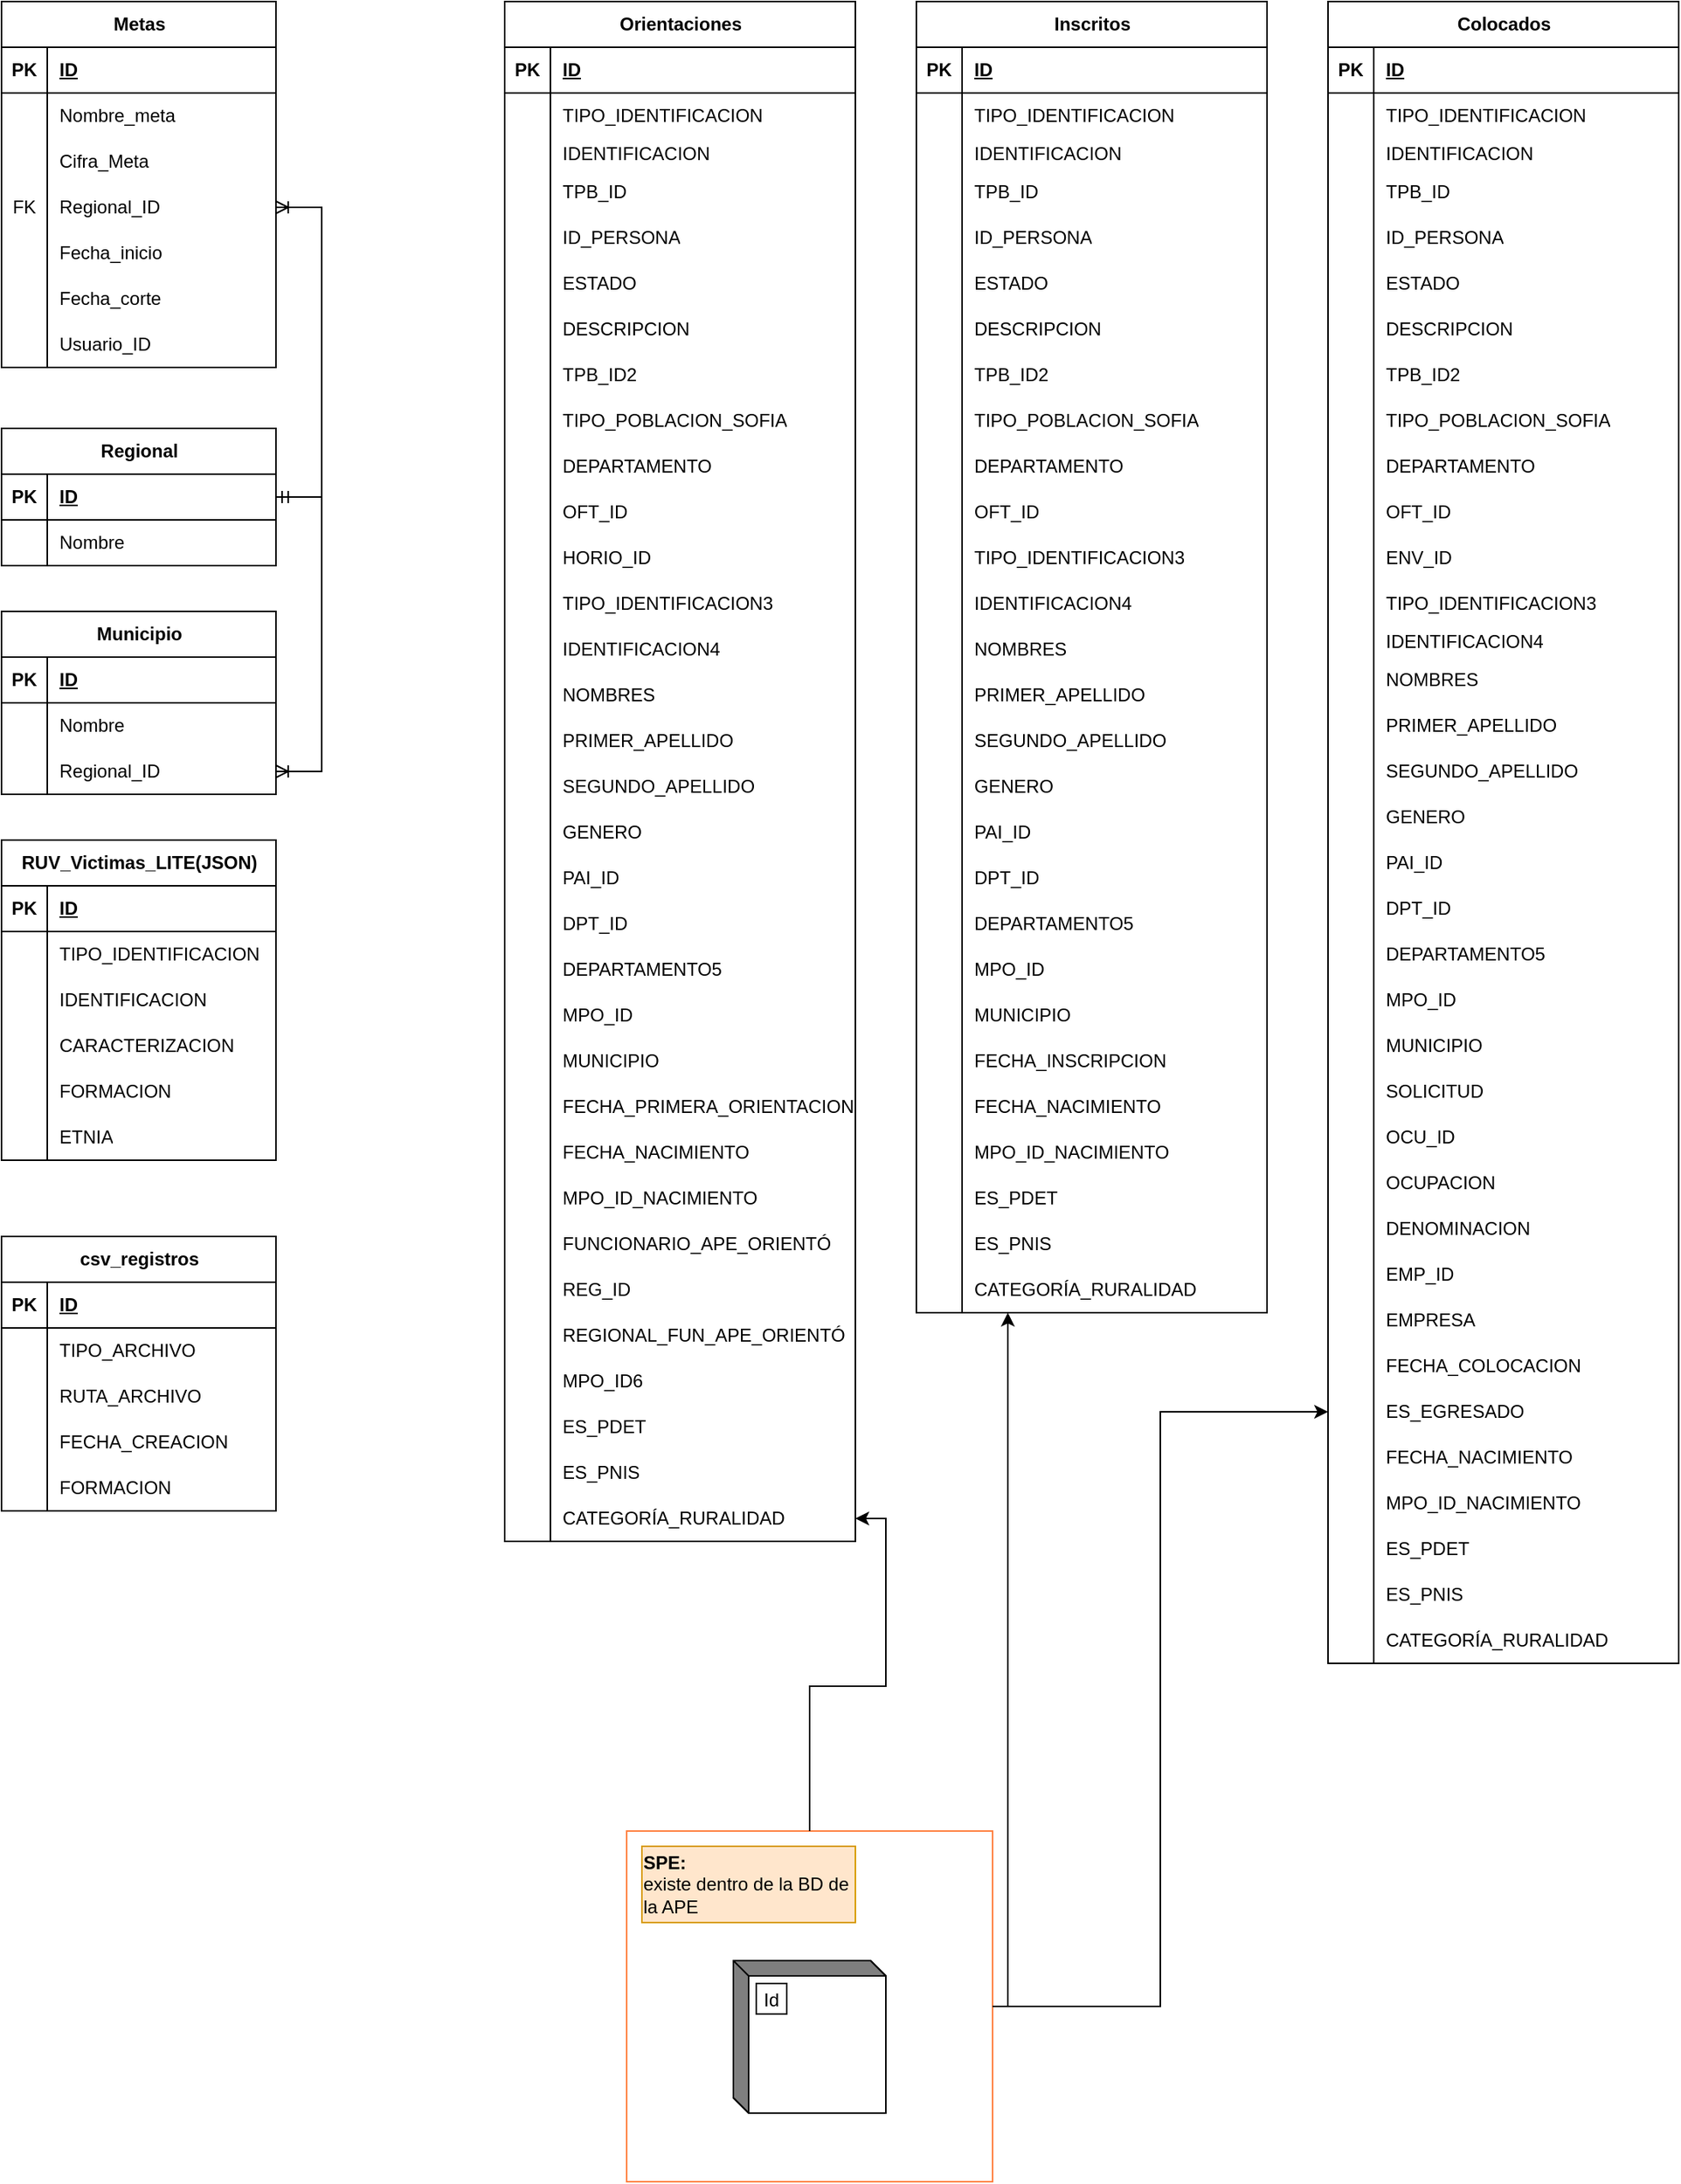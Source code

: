 <mxfile version="25.0.3">
  <diagram name="Page-1" id="6133507b-19e7-1e82-6fc7-422aa6c4b21f">
    <mxGraphModel dx="3030" dy="1296" grid="1" gridSize="10" guides="1" tooltips="1" connect="1" arrows="1" fold="1" page="1" pageScale="1" pageWidth="1100" pageHeight="850" background="none" math="0" shadow="0">
      <root>
        <mxCell id="0" />
        <mxCell id="1" parent="0" />
        <mxCell id="ESO8Me-91Y46Z3Mk1eED-2" value="Orientaciones" style="shape=table;startSize=30;container=1;collapsible=1;childLayout=tableLayout;fixedRows=1;rowLines=0;fontStyle=1;align=center;resizeLast=1;html=1;" parent="1" vertex="1">
          <mxGeometry x="230" y="10" width="230" height="1010" as="geometry" />
        </mxCell>
        <mxCell id="ESO8Me-91Y46Z3Mk1eED-3" value="" style="shape=tableRow;horizontal=0;startSize=0;swimlaneHead=0;swimlaneBody=0;fillColor=none;collapsible=0;dropTarget=0;points=[[0,0.5],[1,0.5]];portConstraint=eastwest;top=0;left=0;right=0;bottom=1;" parent="ESO8Me-91Y46Z3Mk1eED-2" vertex="1">
          <mxGeometry y="30" width="230" height="30" as="geometry" />
        </mxCell>
        <mxCell id="ESO8Me-91Y46Z3Mk1eED-4" value="PK" style="shape=partialRectangle;connectable=0;fillColor=none;top=0;left=0;bottom=0;right=0;fontStyle=1;overflow=hidden;whiteSpace=wrap;html=1;" parent="ESO8Me-91Y46Z3Mk1eED-3" vertex="1">
          <mxGeometry width="30" height="30" as="geometry">
            <mxRectangle width="30" height="30" as="alternateBounds" />
          </mxGeometry>
        </mxCell>
        <mxCell id="ESO8Me-91Y46Z3Mk1eED-5" value="ID" style="shape=partialRectangle;connectable=0;fillColor=none;top=0;left=0;bottom=0;right=0;align=left;spacingLeft=6;fontStyle=5;overflow=hidden;whiteSpace=wrap;html=1;" parent="ESO8Me-91Y46Z3Mk1eED-3" vertex="1">
          <mxGeometry x="30" width="200" height="30" as="geometry">
            <mxRectangle width="200" height="30" as="alternateBounds" />
          </mxGeometry>
        </mxCell>
        <mxCell id="ESO8Me-91Y46Z3Mk1eED-6" value="" style="shape=tableRow;horizontal=0;startSize=0;swimlaneHead=0;swimlaneBody=0;fillColor=none;collapsible=0;dropTarget=0;points=[[0,0.5],[1,0.5]];portConstraint=eastwest;top=0;left=0;right=0;bottom=0;" parent="ESO8Me-91Y46Z3Mk1eED-2" vertex="1">
          <mxGeometry y="60" width="230" height="30" as="geometry" />
        </mxCell>
        <mxCell id="ESO8Me-91Y46Z3Mk1eED-7" value="" style="shape=partialRectangle;connectable=0;fillColor=none;top=0;left=0;bottom=0;right=0;editable=1;overflow=hidden;whiteSpace=wrap;html=1;" parent="ESO8Me-91Y46Z3Mk1eED-6" vertex="1">
          <mxGeometry width="30" height="30" as="geometry">
            <mxRectangle width="30" height="30" as="alternateBounds" />
          </mxGeometry>
        </mxCell>
        <mxCell id="ESO8Me-91Y46Z3Mk1eED-8" value="TIPO_IDENTIFICACION" style="shape=partialRectangle;connectable=0;fillColor=none;top=0;left=0;bottom=0;right=0;align=left;spacingLeft=6;overflow=hidden;whiteSpace=wrap;html=1;" parent="ESO8Me-91Y46Z3Mk1eED-6" vertex="1">
          <mxGeometry x="30" width="200" height="30" as="geometry">
            <mxRectangle width="200" height="30" as="alternateBounds" />
          </mxGeometry>
        </mxCell>
        <mxCell id="ESO8Me-91Y46Z3Mk1eED-9" value="" style="shape=tableRow;horizontal=0;startSize=0;swimlaneHead=0;swimlaneBody=0;fillColor=none;collapsible=0;dropTarget=0;points=[[0,0.5],[1,0.5]];portConstraint=eastwest;top=0;left=0;right=0;bottom=0;" parent="ESO8Me-91Y46Z3Mk1eED-2" vertex="1">
          <mxGeometry y="90" width="230" height="20" as="geometry" />
        </mxCell>
        <mxCell id="ESO8Me-91Y46Z3Mk1eED-10" value="" style="shape=partialRectangle;connectable=0;fillColor=none;top=0;left=0;bottom=0;right=0;editable=1;overflow=hidden;whiteSpace=wrap;html=1;" parent="ESO8Me-91Y46Z3Mk1eED-9" vertex="1">
          <mxGeometry width="30" height="20" as="geometry">
            <mxRectangle width="30" height="20" as="alternateBounds" />
          </mxGeometry>
        </mxCell>
        <mxCell id="ESO8Me-91Y46Z3Mk1eED-11" value="IDENTIFICACION" style="shape=partialRectangle;connectable=0;fillColor=none;top=0;left=0;bottom=0;right=0;align=left;spacingLeft=6;overflow=hidden;whiteSpace=wrap;html=1;" parent="ESO8Me-91Y46Z3Mk1eED-9" vertex="1">
          <mxGeometry x="30" width="200" height="20" as="geometry">
            <mxRectangle width="200" height="20" as="alternateBounds" />
          </mxGeometry>
        </mxCell>
        <mxCell id="ESO8Me-91Y46Z3Mk1eED-12" value="" style="shape=tableRow;horizontal=0;startSize=0;swimlaneHead=0;swimlaneBody=0;fillColor=none;collapsible=0;dropTarget=0;points=[[0,0.5],[1,0.5]];portConstraint=eastwest;top=0;left=0;right=0;bottom=0;" parent="ESO8Me-91Y46Z3Mk1eED-2" vertex="1">
          <mxGeometry y="110" width="230" height="30" as="geometry" />
        </mxCell>
        <mxCell id="ESO8Me-91Y46Z3Mk1eED-13" value="" style="shape=partialRectangle;connectable=0;fillColor=none;top=0;left=0;bottom=0;right=0;editable=1;overflow=hidden;whiteSpace=wrap;html=1;" parent="ESO8Me-91Y46Z3Mk1eED-12" vertex="1">
          <mxGeometry width="30" height="30" as="geometry">
            <mxRectangle width="30" height="30" as="alternateBounds" />
          </mxGeometry>
        </mxCell>
        <mxCell id="ESO8Me-91Y46Z3Mk1eED-14" value="TPB_ID" style="shape=partialRectangle;connectable=0;fillColor=none;top=0;left=0;bottom=0;right=0;align=left;spacingLeft=6;overflow=hidden;whiteSpace=wrap;html=1;" parent="ESO8Me-91Y46Z3Mk1eED-12" vertex="1">
          <mxGeometry x="30" width="200" height="30" as="geometry">
            <mxRectangle width="200" height="30" as="alternateBounds" />
          </mxGeometry>
        </mxCell>
        <mxCell id="ESO8Me-91Y46Z3Mk1eED-16" value="" style="shape=tableRow;horizontal=0;startSize=0;swimlaneHead=0;swimlaneBody=0;fillColor=none;collapsible=0;dropTarget=0;points=[[0,0.5],[1,0.5]];portConstraint=eastwest;top=0;left=0;right=0;bottom=0;" parent="ESO8Me-91Y46Z3Mk1eED-2" vertex="1">
          <mxGeometry y="140" width="230" height="30" as="geometry" />
        </mxCell>
        <mxCell id="ESO8Me-91Y46Z3Mk1eED-17" value="" style="shape=partialRectangle;connectable=0;fillColor=none;top=0;left=0;bottom=0;right=0;editable=1;overflow=hidden;whiteSpace=wrap;html=1;" parent="ESO8Me-91Y46Z3Mk1eED-16" vertex="1">
          <mxGeometry width="30" height="30" as="geometry">
            <mxRectangle width="30" height="30" as="alternateBounds" />
          </mxGeometry>
        </mxCell>
        <mxCell id="ESO8Me-91Y46Z3Mk1eED-18" value="ID_PERSONA" style="shape=partialRectangle;connectable=0;fillColor=none;top=0;left=0;bottom=0;right=0;align=left;spacingLeft=6;overflow=hidden;whiteSpace=wrap;html=1;" parent="ESO8Me-91Y46Z3Mk1eED-16" vertex="1">
          <mxGeometry x="30" width="200" height="30" as="geometry">
            <mxRectangle width="200" height="30" as="alternateBounds" />
          </mxGeometry>
        </mxCell>
        <mxCell id="ESO8Me-91Y46Z3Mk1eED-19" value="" style="shape=tableRow;horizontal=0;startSize=0;swimlaneHead=0;swimlaneBody=0;fillColor=none;collapsible=0;dropTarget=0;points=[[0,0.5],[1,0.5]];portConstraint=eastwest;top=0;left=0;right=0;bottom=0;" parent="ESO8Me-91Y46Z3Mk1eED-2" vertex="1">
          <mxGeometry y="170" width="230" height="30" as="geometry" />
        </mxCell>
        <mxCell id="ESO8Me-91Y46Z3Mk1eED-20" value="" style="shape=partialRectangle;connectable=0;fillColor=none;top=0;left=0;bottom=0;right=0;editable=1;overflow=hidden;whiteSpace=wrap;html=1;" parent="ESO8Me-91Y46Z3Mk1eED-19" vertex="1">
          <mxGeometry width="30" height="30" as="geometry">
            <mxRectangle width="30" height="30" as="alternateBounds" />
          </mxGeometry>
        </mxCell>
        <mxCell id="ESO8Me-91Y46Z3Mk1eED-21" value="ESTADO" style="shape=partialRectangle;connectable=0;fillColor=none;top=0;left=0;bottom=0;right=0;align=left;spacingLeft=6;overflow=hidden;whiteSpace=wrap;html=1;" parent="ESO8Me-91Y46Z3Mk1eED-19" vertex="1">
          <mxGeometry x="30" width="200" height="30" as="geometry">
            <mxRectangle width="200" height="30" as="alternateBounds" />
          </mxGeometry>
        </mxCell>
        <mxCell id="ESO8Me-91Y46Z3Mk1eED-22" value="" style="shape=tableRow;horizontal=0;startSize=0;swimlaneHead=0;swimlaneBody=0;fillColor=none;collapsible=0;dropTarget=0;points=[[0,0.5],[1,0.5]];portConstraint=eastwest;top=0;left=0;right=0;bottom=0;" parent="ESO8Me-91Y46Z3Mk1eED-2" vertex="1">
          <mxGeometry y="200" width="230" height="30" as="geometry" />
        </mxCell>
        <mxCell id="ESO8Me-91Y46Z3Mk1eED-23" value="" style="shape=partialRectangle;connectable=0;fillColor=none;top=0;left=0;bottom=0;right=0;editable=1;overflow=hidden;whiteSpace=wrap;html=1;" parent="ESO8Me-91Y46Z3Mk1eED-22" vertex="1">
          <mxGeometry width="30" height="30" as="geometry">
            <mxRectangle width="30" height="30" as="alternateBounds" />
          </mxGeometry>
        </mxCell>
        <mxCell id="ESO8Me-91Y46Z3Mk1eED-24" value="DESCRIPCION" style="shape=partialRectangle;connectable=0;fillColor=none;top=0;left=0;bottom=0;right=0;align=left;spacingLeft=6;overflow=hidden;whiteSpace=wrap;html=1;" parent="ESO8Me-91Y46Z3Mk1eED-22" vertex="1">
          <mxGeometry x="30" width="200" height="30" as="geometry">
            <mxRectangle width="200" height="30" as="alternateBounds" />
          </mxGeometry>
        </mxCell>
        <mxCell id="ESO8Me-91Y46Z3Mk1eED-25" value="" style="shape=tableRow;horizontal=0;startSize=0;swimlaneHead=0;swimlaneBody=0;fillColor=none;collapsible=0;dropTarget=0;points=[[0,0.5],[1,0.5]];portConstraint=eastwest;top=0;left=0;right=0;bottom=0;" parent="ESO8Me-91Y46Z3Mk1eED-2" vertex="1">
          <mxGeometry y="230" width="230" height="30" as="geometry" />
        </mxCell>
        <mxCell id="ESO8Me-91Y46Z3Mk1eED-26" value="" style="shape=partialRectangle;connectable=0;fillColor=none;top=0;left=0;bottom=0;right=0;editable=1;overflow=hidden;whiteSpace=wrap;html=1;" parent="ESO8Me-91Y46Z3Mk1eED-25" vertex="1">
          <mxGeometry width="30" height="30" as="geometry">
            <mxRectangle width="30" height="30" as="alternateBounds" />
          </mxGeometry>
        </mxCell>
        <mxCell id="ESO8Me-91Y46Z3Mk1eED-27" value="TPB_ID2" style="shape=partialRectangle;connectable=0;fillColor=none;top=0;left=0;bottom=0;right=0;align=left;spacingLeft=6;overflow=hidden;whiteSpace=wrap;html=1;" parent="ESO8Me-91Y46Z3Mk1eED-25" vertex="1">
          <mxGeometry x="30" width="200" height="30" as="geometry">
            <mxRectangle width="200" height="30" as="alternateBounds" />
          </mxGeometry>
        </mxCell>
        <mxCell id="ESO8Me-91Y46Z3Mk1eED-31" value="" style="shape=tableRow;horizontal=0;startSize=0;swimlaneHead=0;swimlaneBody=0;fillColor=none;collapsible=0;dropTarget=0;points=[[0,0.5],[1,0.5]];portConstraint=eastwest;top=0;left=0;right=0;bottom=0;" parent="ESO8Me-91Y46Z3Mk1eED-2" vertex="1">
          <mxGeometry y="260" width="230" height="30" as="geometry" />
        </mxCell>
        <mxCell id="ESO8Me-91Y46Z3Mk1eED-32" value="" style="shape=partialRectangle;connectable=0;fillColor=none;top=0;left=0;bottom=0;right=0;editable=1;overflow=hidden;whiteSpace=wrap;html=1;" parent="ESO8Me-91Y46Z3Mk1eED-31" vertex="1">
          <mxGeometry width="30" height="30" as="geometry">
            <mxRectangle width="30" height="30" as="alternateBounds" />
          </mxGeometry>
        </mxCell>
        <mxCell id="ESO8Me-91Y46Z3Mk1eED-33" value="TIPO_POBLACION_SOFIA" style="shape=partialRectangle;connectable=0;fillColor=none;top=0;left=0;bottom=0;right=0;align=left;spacingLeft=6;overflow=hidden;whiteSpace=wrap;html=1;" parent="ESO8Me-91Y46Z3Mk1eED-31" vertex="1">
          <mxGeometry x="30" width="200" height="30" as="geometry">
            <mxRectangle width="200" height="30" as="alternateBounds" />
          </mxGeometry>
        </mxCell>
        <mxCell id="ESO8Me-91Y46Z3Mk1eED-34" value="" style="shape=tableRow;horizontal=0;startSize=0;swimlaneHead=0;swimlaneBody=0;fillColor=none;collapsible=0;dropTarget=0;points=[[0,0.5],[1,0.5]];portConstraint=eastwest;top=0;left=0;right=0;bottom=0;" parent="ESO8Me-91Y46Z3Mk1eED-2" vertex="1">
          <mxGeometry y="290" width="230" height="30" as="geometry" />
        </mxCell>
        <mxCell id="ESO8Me-91Y46Z3Mk1eED-35" value="" style="shape=partialRectangle;connectable=0;fillColor=none;top=0;left=0;bottom=0;right=0;editable=1;overflow=hidden;whiteSpace=wrap;html=1;" parent="ESO8Me-91Y46Z3Mk1eED-34" vertex="1">
          <mxGeometry width="30" height="30" as="geometry">
            <mxRectangle width="30" height="30" as="alternateBounds" />
          </mxGeometry>
        </mxCell>
        <mxCell id="ESO8Me-91Y46Z3Mk1eED-36" value="DEPARTAMENTO" style="shape=partialRectangle;connectable=0;fillColor=none;top=0;left=0;bottom=0;right=0;align=left;spacingLeft=6;overflow=hidden;whiteSpace=wrap;html=1;" parent="ESO8Me-91Y46Z3Mk1eED-34" vertex="1">
          <mxGeometry x="30" width="200" height="30" as="geometry">
            <mxRectangle width="200" height="30" as="alternateBounds" />
          </mxGeometry>
        </mxCell>
        <mxCell id="_Nz9poPYPTTwugftaEOz-4" value="" style="shape=tableRow;horizontal=0;startSize=0;swimlaneHead=0;swimlaneBody=0;fillColor=none;collapsible=0;dropTarget=0;points=[[0,0.5],[1,0.5]];portConstraint=eastwest;top=0;left=0;right=0;bottom=0;" parent="ESO8Me-91Y46Z3Mk1eED-2" vertex="1">
          <mxGeometry y="320" width="230" height="30" as="geometry" />
        </mxCell>
        <mxCell id="_Nz9poPYPTTwugftaEOz-5" value="" style="shape=partialRectangle;connectable=0;fillColor=none;top=0;left=0;bottom=0;right=0;editable=1;overflow=hidden;whiteSpace=wrap;html=1;" parent="_Nz9poPYPTTwugftaEOz-4" vertex="1">
          <mxGeometry width="30" height="30" as="geometry">
            <mxRectangle width="30" height="30" as="alternateBounds" />
          </mxGeometry>
        </mxCell>
        <mxCell id="_Nz9poPYPTTwugftaEOz-6" value="OFT_ID" style="shape=partialRectangle;connectable=0;fillColor=none;top=0;left=0;bottom=0;right=0;align=left;spacingLeft=6;overflow=hidden;whiteSpace=wrap;html=1;" parent="_Nz9poPYPTTwugftaEOz-4" vertex="1">
          <mxGeometry x="30" width="200" height="30" as="geometry">
            <mxRectangle width="200" height="30" as="alternateBounds" />
          </mxGeometry>
        </mxCell>
        <mxCell id="_Nz9poPYPTTwugftaEOz-7" value="" style="shape=tableRow;horizontal=0;startSize=0;swimlaneHead=0;swimlaneBody=0;fillColor=none;collapsible=0;dropTarget=0;points=[[0,0.5],[1,0.5]];portConstraint=eastwest;top=0;left=0;right=0;bottom=0;" parent="ESO8Me-91Y46Z3Mk1eED-2" vertex="1">
          <mxGeometry y="350" width="230" height="30" as="geometry" />
        </mxCell>
        <mxCell id="_Nz9poPYPTTwugftaEOz-8" value="" style="shape=partialRectangle;connectable=0;fillColor=none;top=0;left=0;bottom=0;right=0;editable=1;overflow=hidden;whiteSpace=wrap;html=1;" parent="_Nz9poPYPTTwugftaEOz-7" vertex="1">
          <mxGeometry width="30" height="30" as="geometry">
            <mxRectangle width="30" height="30" as="alternateBounds" />
          </mxGeometry>
        </mxCell>
        <mxCell id="_Nz9poPYPTTwugftaEOz-9" value="HORIO_ID" style="shape=partialRectangle;connectable=0;fillColor=none;top=0;left=0;bottom=0;right=0;align=left;spacingLeft=6;overflow=hidden;whiteSpace=wrap;html=1;" parent="_Nz9poPYPTTwugftaEOz-7" vertex="1">
          <mxGeometry x="30" width="200" height="30" as="geometry">
            <mxRectangle width="200" height="30" as="alternateBounds" />
          </mxGeometry>
        </mxCell>
        <mxCell id="_Nz9poPYPTTwugftaEOz-10" value="" style="shape=tableRow;horizontal=0;startSize=0;swimlaneHead=0;swimlaneBody=0;fillColor=none;collapsible=0;dropTarget=0;points=[[0,0.5],[1,0.5]];portConstraint=eastwest;top=0;left=0;right=0;bottom=0;" parent="ESO8Me-91Y46Z3Mk1eED-2" vertex="1">
          <mxGeometry y="380" width="230" height="30" as="geometry" />
        </mxCell>
        <mxCell id="_Nz9poPYPTTwugftaEOz-11" value="" style="shape=partialRectangle;connectable=0;fillColor=none;top=0;left=0;bottom=0;right=0;editable=1;overflow=hidden;whiteSpace=wrap;html=1;" parent="_Nz9poPYPTTwugftaEOz-10" vertex="1">
          <mxGeometry width="30" height="30" as="geometry">
            <mxRectangle width="30" height="30" as="alternateBounds" />
          </mxGeometry>
        </mxCell>
        <mxCell id="_Nz9poPYPTTwugftaEOz-12" value="TIPO_IDENTIFICACION3" style="shape=partialRectangle;connectable=0;fillColor=none;top=0;left=0;bottom=0;right=0;align=left;spacingLeft=6;overflow=hidden;whiteSpace=wrap;html=1;" parent="_Nz9poPYPTTwugftaEOz-10" vertex="1">
          <mxGeometry x="30" width="200" height="30" as="geometry">
            <mxRectangle width="200" height="30" as="alternateBounds" />
          </mxGeometry>
        </mxCell>
        <mxCell id="_Nz9poPYPTTwugftaEOz-13" value="" style="shape=tableRow;horizontal=0;startSize=0;swimlaneHead=0;swimlaneBody=0;fillColor=none;collapsible=0;dropTarget=0;points=[[0,0.5],[1,0.5]];portConstraint=eastwest;top=0;left=0;right=0;bottom=0;" parent="ESO8Me-91Y46Z3Mk1eED-2" vertex="1">
          <mxGeometry y="410" width="230" height="30" as="geometry" />
        </mxCell>
        <mxCell id="_Nz9poPYPTTwugftaEOz-14" value="" style="shape=partialRectangle;connectable=0;fillColor=none;top=0;left=0;bottom=0;right=0;editable=1;overflow=hidden;whiteSpace=wrap;html=1;" parent="_Nz9poPYPTTwugftaEOz-13" vertex="1">
          <mxGeometry width="30" height="30" as="geometry">
            <mxRectangle width="30" height="30" as="alternateBounds" />
          </mxGeometry>
        </mxCell>
        <mxCell id="_Nz9poPYPTTwugftaEOz-15" value="IDENTIFICACION4" style="shape=partialRectangle;connectable=0;fillColor=none;top=0;left=0;bottom=0;right=0;align=left;spacingLeft=6;overflow=hidden;whiteSpace=wrap;html=1;" parent="_Nz9poPYPTTwugftaEOz-13" vertex="1">
          <mxGeometry x="30" width="200" height="30" as="geometry">
            <mxRectangle width="200" height="30" as="alternateBounds" />
          </mxGeometry>
        </mxCell>
        <mxCell id="_Nz9poPYPTTwugftaEOz-16" value="" style="shape=tableRow;horizontal=0;startSize=0;swimlaneHead=0;swimlaneBody=0;fillColor=none;collapsible=0;dropTarget=0;points=[[0,0.5],[1,0.5]];portConstraint=eastwest;top=0;left=0;right=0;bottom=0;" parent="ESO8Me-91Y46Z3Mk1eED-2" vertex="1">
          <mxGeometry y="440" width="230" height="30" as="geometry" />
        </mxCell>
        <mxCell id="_Nz9poPYPTTwugftaEOz-17" value="" style="shape=partialRectangle;connectable=0;fillColor=none;top=0;left=0;bottom=0;right=0;editable=1;overflow=hidden;whiteSpace=wrap;html=1;" parent="_Nz9poPYPTTwugftaEOz-16" vertex="1">
          <mxGeometry width="30" height="30" as="geometry">
            <mxRectangle width="30" height="30" as="alternateBounds" />
          </mxGeometry>
        </mxCell>
        <mxCell id="_Nz9poPYPTTwugftaEOz-18" value="NOMBRES" style="shape=partialRectangle;connectable=0;fillColor=none;top=0;left=0;bottom=0;right=0;align=left;spacingLeft=6;overflow=hidden;whiteSpace=wrap;html=1;" parent="_Nz9poPYPTTwugftaEOz-16" vertex="1">
          <mxGeometry x="30" width="200" height="30" as="geometry">
            <mxRectangle width="200" height="30" as="alternateBounds" />
          </mxGeometry>
        </mxCell>
        <mxCell id="_Nz9poPYPTTwugftaEOz-19" value="" style="shape=tableRow;horizontal=0;startSize=0;swimlaneHead=0;swimlaneBody=0;fillColor=none;collapsible=0;dropTarget=0;points=[[0,0.5],[1,0.5]];portConstraint=eastwest;top=0;left=0;right=0;bottom=0;" parent="ESO8Me-91Y46Z3Mk1eED-2" vertex="1">
          <mxGeometry y="470" width="230" height="30" as="geometry" />
        </mxCell>
        <mxCell id="_Nz9poPYPTTwugftaEOz-20" value="" style="shape=partialRectangle;connectable=0;fillColor=none;top=0;left=0;bottom=0;right=0;editable=1;overflow=hidden;whiteSpace=wrap;html=1;" parent="_Nz9poPYPTTwugftaEOz-19" vertex="1">
          <mxGeometry width="30" height="30" as="geometry">
            <mxRectangle width="30" height="30" as="alternateBounds" />
          </mxGeometry>
        </mxCell>
        <mxCell id="_Nz9poPYPTTwugftaEOz-21" value="PRIMER_APELLIDO" style="shape=partialRectangle;connectable=0;fillColor=none;top=0;left=0;bottom=0;right=0;align=left;spacingLeft=6;overflow=hidden;whiteSpace=wrap;html=1;" parent="_Nz9poPYPTTwugftaEOz-19" vertex="1">
          <mxGeometry x="30" width="200" height="30" as="geometry">
            <mxRectangle width="200" height="30" as="alternateBounds" />
          </mxGeometry>
        </mxCell>
        <mxCell id="_Nz9poPYPTTwugftaEOz-22" value="" style="shape=tableRow;horizontal=0;startSize=0;swimlaneHead=0;swimlaneBody=0;fillColor=none;collapsible=0;dropTarget=0;points=[[0,0.5],[1,0.5]];portConstraint=eastwest;top=0;left=0;right=0;bottom=0;" parent="ESO8Me-91Y46Z3Mk1eED-2" vertex="1">
          <mxGeometry y="500" width="230" height="30" as="geometry" />
        </mxCell>
        <mxCell id="_Nz9poPYPTTwugftaEOz-23" value="" style="shape=partialRectangle;connectable=0;fillColor=none;top=0;left=0;bottom=0;right=0;editable=1;overflow=hidden;whiteSpace=wrap;html=1;" parent="_Nz9poPYPTTwugftaEOz-22" vertex="1">
          <mxGeometry width="30" height="30" as="geometry">
            <mxRectangle width="30" height="30" as="alternateBounds" />
          </mxGeometry>
        </mxCell>
        <mxCell id="_Nz9poPYPTTwugftaEOz-24" value="SEGUNDO_APELLIDO" style="shape=partialRectangle;connectable=0;fillColor=none;top=0;left=0;bottom=0;right=0;align=left;spacingLeft=6;overflow=hidden;whiteSpace=wrap;html=1;" parent="_Nz9poPYPTTwugftaEOz-22" vertex="1">
          <mxGeometry x="30" width="200" height="30" as="geometry">
            <mxRectangle width="200" height="30" as="alternateBounds" />
          </mxGeometry>
        </mxCell>
        <mxCell id="_Nz9poPYPTTwugftaEOz-25" value="" style="shape=tableRow;horizontal=0;startSize=0;swimlaneHead=0;swimlaneBody=0;fillColor=none;collapsible=0;dropTarget=0;points=[[0,0.5],[1,0.5]];portConstraint=eastwest;top=0;left=0;right=0;bottom=0;" parent="ESO8Me-91Y46Z3Mk1eED-2" vertex="1">
          <mxGeometry y="530" width="230" height="30" as="geometry" />
        </mxCell>
        <mxCell id="_Nz9poPYPTTwugftaEOz-26" value="" style="shape=partialRectangle;connectable=0;fillColor=none;top=0;left=0;bottom=0;right=0;editable=1;overflow=hidden;whiteSpace=wrap;html=1;" parent="_Nz9poPYPTTwugftaEOz-25" vertex="1">
          <mxGeometry width="30" height="30" as="geometry">
            <mxRectangle width="30" height="30" as="alternateBounds" />
          </mxGeometry>
        </mxCell>
        <mxCell id="_Nz9poPYPTTwugftaEOz-27" value="GENERO" style="shape=partialRectangle;connectable=0;fillColor=none;top=0;left=0;bottom=0;right=0;align=left;spacingLeft=6;overflow=hidden;whiteSpace=wrap;html=1;" parent="_Nz9poPYPTTwugftaEOz-25" vertex="1">
          <mxGeometry x="30" width="200" height="30" as="geometry">
            <mxRectangle width="200" height="30" as="alternateBounds" />
          </mxGeometry>
        </mxCell>
        <mxCell id="_Nz9poPYPTTwugftaEOz-28" value="" style="shape=tableRow;horizontal=0;startSize=0;swimlaneHead=0;swimlaneBody=0;fillColor=none;collapsible=0;dropTarget=0;points=[[0,0.5],[1,0.5]];portConstraint=eastwest;top=0;left=0;right=0;bottom=0;" parent="ESO8Me-91Y46Z3Mk1eED-2" vertex="1">
          <mxGeometry y="560" width="230" height="30" as="geometry" />
        </mxCell>
        <mxCell id="_Nz9poPYPTTwugftaEOz-29" value="" style="shape=partialRectangle;connectable=0;fillColor=none;top=0;left=0;bottom=0;right=0;editable=1;overflow=hidden;whiteSpace=wrap;html=1;" parent="_Nz9poPYPTTwugftaEOz-28" vertex="1">
          <mxGeometry width="30" height="30" as="geometry">
            <mxRectangle width="30" height="30" as="alternateBounds" />
          </mxGeometry>
        </mxCell>
        <mxCell id="_Nz9poPYPTTwugftaEOz-30" value="PAI_ID" style="shape=partialRectangle;connectable=0;fillColor=none;top=0;left=0;bottom=0;right=0;align=left;spacingLeft=6;overflow=hidden;whiteSpace=wrap;html=1;" parent="_Nz9poPYPTTwugftaEOz-28" vertex="1">
          <mxGeometry x="30" width="200" height="30" as="geometry">
            <mxRectangle width="200" height="30" as="alternateBounds" />
          </mxGeometry>
        </mxCell>
        <mxCell id="_Nz9poPYPTTwugftaEOz-31" value="" style="shape=tableRow;horizontal=0;startSize=0;swimlaneHead=0;swimlaneBody=0;fillColor=none;collapsible=0;dropTarget=0;points=[[0,0.5],[1,0.5]];portConstraint=eastwest;top=0;left=0;right=0;bottom=0;" parent="ESO8Me-91Y46Z3Mk1eED-2" vertex="1">
          <mxGeometry y="590" width="230" height="30" as="geometry" />
        </mxCell>
        <mxCell id="_Nz9poPYPTTwugftaEOz-32" value="" style="shape=partialRectangle;connectable=0;fillColor=none;top=0;left=0;bottom=0;right=0;editable=1;overflow=hidden;whiteSpace=wrap;html=1;" parent="_Nz9poPYPTTwugftaEOz-31" vertex="1">
          <mxGeometry width="30" height="30" as="geometry">
            <mxRectangle width="30" height="30" as="alternateBounds" />
          </mxGeometry>
        </mxCell>
        <mxCell id="_Nz9poPYPTTwugftaEOz-33" value="DPT_ID" style="shape=partialRectangle;connectable=0;fillColor=none;top=0;left=0;bottom=0;right=0;align=left;spacingLeft=6;overflow=hidden;whiteSpace=wrap;html=1;" parent="_Nz9poPYPTTwugftaEOz-31" vertex="1">
          <mxGeometry x="30" width="200" height="30" as="geometry">
            <mxRectangle width="200" height="30" as="alternateBounds" />
          </mxGeometry>
        </mxCell>
        <mxCell id="_Nz9poPYPTTwugftaEOz-34" value="" style="shape=tableRow;horizontal=0;startSize=0;swimlaneHead=0;swimlaneBody=0;fillColor=none;collapsible=0;dropTarget=0;points=[[0,0.5],[1,0.5]];portConstraint=eastwest;top=0;left=0;right=0;bottom=0;" parent="ESO8Me-91Y46Z3Mk1eED-2" vertex="1">
          <mxGeometry y="620" width="230" height="30" as="geometry" />
        </mxCell>
        <mxCell id="_Nz9poPYPTTwugftaEOz-35" value="" style="shape=partialRectangle;connectable=0;fillColor=none;top=0;left=0;bottom=0;right=0;editable=1;overflow=hidden;whiteSpace=wrap;html=1;" parent="_Nz9poPYPTTwugftaEOz-34" vertex="1">
          <mxGeometry width="30" height="30" as="geometry">
            <mxRectangle width="30" height="30" as="alternateBounds" />
          </mxGeometry>
        </mxCell>
        <mxCell id="_Nz9poPYPTTwugftaEOz-36" value="DEPARTAMENTO5" style="shape=partialRectangle;connectable=0;fillColor=none;top=0;left=0;bottom=0;right=0;align=left;spacingLeft=6;overflow=hidden;whiteSpace=wrap;html=1;" parent="_Nz9poPYPTTwugftaEOz-34" vertex="1">
          <mxGeometry x="30" width="200" height="30" as="geometry">
            <mxRectangle width="200" height="30" as="alternateBounds" />
          </mxGeometry>
        </mxCell>
        <mxCell id="_Nz9poPYPTTwugftaEOz-37" value="" style="shape=tableRow;horizontal=0;startSize=0;swimlaneHead=0;swimlaneBody=0;fillColor=none;collapsible=0;dropTarget=0;points=[[0,0.5],[1,0.5]];portConstraint=eastwest;top=0;left=0;right=0;bottom=0;" parent="ESO8Me-91Y46Z3Mk1eED-2" vertex="1">
          <mxGeometry y="650" width="230" height="30" as="geometry" />
        </mxCell>
        <mxCell id="_Nz9poPYPTTwugftaEOz-38" value="" style="shape=partialRectangle;connectable=0;fillColor=none;top=0;left=0;bottom=0;right=0;editable=1;overflow=hidden;whiteSpace=wrap;html=1;" parent="_Nz9poPYPTTwugftaEOz-37" vertex="1">
          <mxGeometry width="30" height="30" as="geometry">
            <mxRectangle width="30" height="30" as="alternateBounds" />
          </mxGeometry>
        </mxCell>
        <mxCell id="_Nz9poPYPTTwugftaEOz-39" value="MPO_ID" style="shape=partialRectangle;connectable=0;fillColor=none;top=0;left=0;bottom=0;right=0;align=left;spacingLeft=6;overflow=hidden;whiteSpace=wrap;html=1;" parent="_Nz9poPYPTTwugftaEOz-37" vertex="1">
          <mxGeometry x="30" width="200" height="30" as="geometry">
            <mxRectangle width="200" height="30" as="alternateBounds" />
          </mxGeometry>
        </mxCell>
        <mxCell id="_Nz9poPYPTTwugftaEOz-40" value="" style="shape=tableRow;horizontal=0;startSize=0;swimlaneHead=0;swimlaneBody=0;fillColor=none;collapsible=0;dropTarget=0;points=[[0,0.5],[1,0.5]];portConstraint=eastwest;top=0;left=0;right=0;bottom=0;" parent="ESO8Me-91Y46Z3Mk1eED-2" vertex="1">
          <mxGeometry y="680" width="230" height="30" as="geometry" />
        </mxCell>
        <mxCell id="_Nz9poPYPTTwugftaEOz-41" value="" style="shape=partialRectangle;connectable=0;fillColor=none;top=0;left=0;bottom=0;right=0;editable=1;overflow=hidden;whiteSpace=wrap;html=1;" parent="_Nz9poPYPTTwugftaEOz-40" vertex="1">
          <mxGeometry width="30" height="30" as="geometry">
            <mxRectangle width="30" height="30" as="alternateBounds" />
          </mxGeometry>
        </mxCell>
        <mxCell id="_Nz9poPYPTTwugftaEOz-42" value="MUNICIPIO" style="shape=partialRectangle;connectable=0;fillColor=none;top=0;left=0;bottom=0;right=0;align=left;spacingLeft=6;overflow=hidden;whiteSpace=wrap;html=1;" parent="_Nz9poPYPTTwugftaEOz-40" vertex="1">
          <mxGeometry x="30" width="200" height="30" as="geometry">
            <mxRectangle width="200" height="30" as="alternateBounds" />
          </mxGeometry>
        </mxCell>
        <mxCell id="_Nz9poPYPTTwugftaEOz-43" value="" style="shape=tableRow;horizontal=0;startSize=0;swimlaneHead=0;swimlaneBody=0;fillColor=none;collapsible=0;dropTarget=0;points=[[0,0.5],[1,0.5]];portConstraint=eastwest;top=0;left=0;right=0;bottom=0;" parent="ESO8Me-91Y46Z3Mk1eED-2" vertex="1">
          <mxGeometry y="710" width="230" height="30" as="geometry" />
        </mxCell>
        <mxCell id="_Nz9poPYPTTwugftaEOz-44" value="" style="shape=partialRectangle;connectable=0;fillColor=none;top=0;left=0;bottom=0;right=0;editable=1;overflow=hidden;whiteSpace=wrap;html=1;" parent="_Nz9poPYPTTwugftaEOz-43" vertex="1">
          <mxGeometry width="30" height="30" as="geometry">
            <mxRectangle width="30" height="30" as="alternateBounds" />
          </mxGeometry>
        </mxCell>
        <mxCell id="_Nz9poPYPTTwugftaEOz-45" value="FECHA_PRIMERA_ORIENTACION" style="shape=partialRectangle;connectable=0;fillColor=none;top=0;left=0;bottom=0;right=0;align=left;spacingLeft=6;overflow=hidden;whiteSpace=wrap;html=1;" parent="_Nz9poPYPTTwugftaEOz-43" vertex="1">
          <mxGeometry x="30" width="200" height="30" as="geometry">
            <mxRectangle width="200" height="30" as="alternateBounds" />
          </mxGeometry>
        </mxCell>
        <mxCell id="_Nz9poPYPTTwugftaEOz-46" value="" style="shape=tableRow;horizontal=0;startSize=0;swimlaneHead=0;swimlaneBody=0;fillColor=none;collapsible=0;dropTarget=0;points=[[0,0.5],[1,0.5]];portConstraint=eastwest;top=0;left=0;right=0;bottom=0;" parent="ESO8Me-91Y46Z3Mk1eED-2" vertex="1">
          <mxGeometry y="740" width="230" height="30" as="geometry" />
        </mxCell>
        <mxCell id="_Nz9poPYPTTwugftaEOz-47" value="" style="shape=partialRectangle;connectable=0;fillColor=none;top=0;left=0;bottom=0;right=0;editable=1;overflow=hidden;whiteSpace=wrap;html=1;" parent="_Nz9poPYPTTwugftaEOz-46" vertex="1">
          <mxGeometry width="30" height="30" as="geometry">
            <mxRectangle width="30" height="30" as="alternateBounds" />
          </mxGeometry>
        </mxCell>
        <mxCell id="_Nz9poPYPTTwugftaEOz-48" value="FECHA_NACIMIENTO" style="shape=partialRectangle;connectable=0;fillColor=none;top=0;left=0;bottom=0;right=0;align=left;spacingLeft=6;overflow=hidden;whiteSpace=wrap;html=1;" parent="_Nz9poPYPTTwugftaEOz-46" vertex="1">
          <mxGeometry x="30" width="200" height="30" as="geometry">
            <mxRectangle width="200" height="30" as="alternateBounds" />
          </mxGeometry>
        </mxCell>
        <mxCell id="_Nz9poPYPTTwugftaEOz-49" value="" style="shape=tableRow;horizontal=0;startSize=0;swimlaneHead=0;swimlaneBody=0;fillColor=none;collapsible=0;dropTarget=0;points=[[0,0.5],[1,0.5]];portConstraint=eastwest;top=0;left=0;right=0;bottom=0;" parent="ESO8Me-91Y46Z3Mk1eED-2" vertex="1">
          <mxGeometry y="770" width="230" height="30" as="geometry" />
        </mxCell>
        <mxCell id="_Nz9poPYPTTwugftaEOz-50" value="" style="shape=partialRectangle;connectable=0;fillColor=none;top=0;left=0;bottom=0;right=0;editable=1;overflow=hidden;whiteSpace=wrap;html=1;" parent="_Nz9poPYPTTwugftaEOz-49" vertex="1">
          <mxGeometry width="30" height="30" as="geometry">
            <mxRectangle width="30" height="30" as="alternateBounds" />
          </mxGeometry>
        </mxCell>
        <mxCell id="_Nz9poPYPTTwugftaEOz-51" value="MPO_ID_NACIMIENTO" style="shape=partialRectangle;connectable=0;fillColor=none;top=0;left=0;bottom=0;right=0;align=left;spacingLeft=6;overflow=hidden;whiteSpace=wrap;html=1;" parent="_Nz9poPYPTTwugftaEOz-49" vertex="1">
          <mxGeometry x="30" width="200" height="30" as="geometry">
            <mxRectangle width="200" height="30" as="alternateBounds" />
          </mxGeometry>
        </mxCell>
        <mxCell id="_Nz9poPYPTTwugftaEOz-52" value="" style="shape=tableRow;horizontal=0;startSize=0;swimlaneHead=0;swimlaneBody=0;fillColor=none;collapsible=0;dropTarget=0;points=[[0,0.5],[1,0.5]];portConstraint=eastwest;top=0;left=0;right=0;bottom=0;" parent="ESO8Me-91Y46Z3Mk1eED-2" vertex="1">
          <mxGeometry y="800" width="230" height="30" as="geometry" />
        </mxCell>
        <mxCell id="_Nz9poPYPTTwugftaEOz-53" value="" style="shape=partialRectangle;connectable=0;fillColor=none;top=0;left=0;bottom=0;right=0;editable=1;overflow=hidden;whiteSpace=wrap;html=1;" parent="_Nz9poPYPTTwugftaEOz-52" vertex="1">
          <mxGeometry width="30" height="30" as="geometry">
            <mxRectangle width="30" height="30" as="alternateBounds" />
          </mxGeometry>
        </mxCell>
        <mxCell id="_Nz9poPYPTTwugftaEOz-54" value="FUNCIONARIO_APE_ORIENTÓ" style="shape=partialRectangle;connectable=0;fillColor=none;top=0;left=0;bottom=0;right=0;align=left;spacingLeft=6;overflow=hidden;whiteSpace=wrap;html=1;" parent="_Nz9poPYPTTwugftaEOz-52" vertex="1">
          <mxGeometry x="30" width="200" height="30" as="geometry">
            <mxRectangle width="200" height="30" as="alternateBounds" />
          </mxGeometry>
        </mxCell>
        <mxCell id="_Nz9poPYPTTwugftaEOz-55" value="" style="shape=tableRow;horizontal=0;startSize=0;swimlaneHead=0;swimlaneBody=0;fillColor=none;collapsible=0;dropTarget=0;points=[[0,0.5],[1,0.5]];portConstraint=eastwest;top=0;left=0;right=0;bottom=0;" parent="ESO8Me-91Y46Z3Mk1eED-2" vertex="1">
          <mxGeometry y="830" width="230" height="30" as="geometry" />
        </mxCell>
        <mxCell id="_Nz9poPYPTTwugftaEOz-56" value="" style="shape=partialRectangle;connectable=0;fillColor=none;top=0;left=0;bottom=0;right=0;editable=1;overflow=hidden;whiteSpace=wrap;html=1;" parent="_Nz9poPYPTTwugftaEOz-55" vertex="1">
          <mxGeometry width="30" height="30" as="geometry">
            <mxRectangle width="30" height="30" as="alternateBounds" />
          </mxGeometry>
        </mxCell>
        <mxCell id="_Nz9poPYPTTwugftaEOz-57" value="REG_ID" style="shape=partialRectangle;connectable=0;fillColor=none;top=0;left=0;bottom=0;right=0;align=left;spacingLeft=6;overflow=hidden;whiteSpace=wrap;html=1;" parent="_Nz9poPYPTTwugftaEOz-55" vertex="1">
          <mxGeometry x="30" width="200" height="30" as="geometry">
            <mxRectangle width="200" height="30" as="alternateBounds" />
          </mxGeometry>
        </mxCell>
        <mxCell id="_Nz9poPYPTTwugftaEOz-58" value="" style="shape=tableRow;horizontal=0;startSize=0;swimlaneHead=0;swimlaneBody=0;fillColor=none;collapsible=0;dropTarget=0;points=[[0,0.5],[1,0.5]];portConstraint=eastwest;top=0;left=0;right=0;bottom=0;" parent="ESO8Me-91Y46Z3Mk1eED-2" vertex="1">
          <mxGeometry y="860" width="230" height="30" as="geometry" />
        </mxCell>
        <mxCell id="_Nz9poPYPTTwugftaEOz-59" value="" style="shape=partialRectangle;connectable=0;fillColor=none;top=0;left=0;bottom=0;right=0;editable=1;overflow=hidden;whiteSpace=wrap;html=1;" parent="_Nz9poPYPTTwugftaEOz-58" vertex="1">
          <mxGeometry width="30" height="30" as="geometry">
            <mxRectangle width="30" height="30" as="alternateBounds" />
          </mxGeometry>
        </mxCell>
        <mxCell id="_Nz9poPYPTTwugftaEOz-60" value="REGIONAL_FUN_APE_ORIENTÓ" style="shape=partialRectangle;connectable=0;fillColor=none;top=0;left=0;bottom=0;right=0;align=left;spacingLeft=6;overflow=hidden;whiteSpace=wrap;html=1;" parent="_Nz9poPYPTTwugftaEOz-58" vertex="1">
          <mxGeometry x="30" width="200" height="30" as="geometry">
            <mxRectangle width="200" height="30" as="alternateBounds" />
          </mxGeometry>
        </mxCell>
        <mxCell id="_Nz9poPYPTTwugftaEOz-61" value="" style="shape=tableRow;horizontal=0;startSize=0;swimlaneHead=0;swimlaneBody=0;fillColor=none;collapsible=0;dropTarget=0;points=[[0,0.5],[1,0.5]];portConstraint=eastwest;top=0;left=0;right=0;bottom=0;" parent="ESO8Me-91Y46Z3Mk1eED-2" vertex="1">
          <mxGeometry y="890" width="230" height="30" as="geometry" />
        </mxCell>
        <mxCell id="_Nz9poPYPTTwugftaEOz-62" value="" style="shape=partialRectangle;connectable=0;fillColor=none;top=0;left=0;bottom=0;right=0;editable=1;overflow=hidden;whiteSpace=wrap;html=1;" parent="_Nz9poPYPTTwugftaEOz-61" vertex="1">
          <mxGeometry width="30" height="30" as="geometry">
            <mxRectangle width="30" height="30" as="alternateBounds" />
          </mxGeometry>
        </mxCell>
        <mxCell id="_Nz9poPYPTTwugftaEOz-63" value="MPO_ID6" style="shape=partialRectangle;connectable=0;fillColor=none;top=0;left=0;bottom=0;right=0;align=left;spacingLeft=6;overflow=hidden;whiteSpace=wrap;html=1;" parent="_Nz9poPYPTTwugftaEOz-61" vertex="1">
          <mxGeometry x="30" width="200" height="30" as="geometry">
            <mxRectangle width="200" height="30" as="alternateBounds" />
          </mxGeometry>
        </mxCell>
        <mxCell id="_Nz9poPYPTTwugftaEOz-64" value="" style="shape=tableRow;horizontal=0;startSize=0;swimlaneHead=0;swimlaneBody=0;fillColor=none;collapsible=0;dropTarget=0;points=[[0,0.5],[1,0.5]];portConstraint=eastwest;top=0;left=0;right=0;bottom=0;" parent="ESO8Me-91Y46Z3Mk1eED-2" vertex="1">
          <mxGeometry y="920" width="230" height="30" as="geometry" />
        </mxCell>
        <mxCell id="_Nz9poPYPTTwugftaEOz-65" value="" style="shape=partialRectangle;connectable=0;fillColor=none;top=0;left=0;bottom=0;right=0;editable=1;overflow=hidden;whiteSpace=wrap;html=1;" parent="_Nz9poPYPTTwugftaEOz-64" vertex="1">
          <mxGeometry width="30" height="30" as="geometry">
            <mxRectangle width="30" height="30" as="alternateBounds" />
          </mxGeometry>
        </mxCell>
        <mxCell id="_Nz9poPYPTTwugftaEOz-66" value="ES_PDET" style="shape=partialRectangle;connectable=0;fillColor=none;top=0;left=0;bottom=0;right=0;align=left;spacingLeft=6;overflow=hidden;whiteSpace=wrap;html=1;" parent="_Nz9poPYPTTwugftaEOz-64" vertex="1">
          <mxGeometry x="30" width="200" height="30" as="geometry">
            <mxRectangle width="200" height="30" as="alternateBounds" />
          </mxGeometry>
        </mxCell>
        <mxCell id="_Nz9poPYPTTwugftaEOz-67" value="" style="shape=tableRow;horizontal=0;startSize=0;swimlaneHead=0;swimlaneBody=0;fillColor=none;collapsible=0;dropTarget=0;points=[[0,0.5],[1,0.5]];portConstraint=eastwest;top=0;left=0;right=0;bottom=0;" parent="ESO8Me-91Y46Z3Mk1eED-2" vertex="1">
          <mxGeometry y="950" width="230" height="30" as="geometry" />
        </mxCell>
        <mxCell id="_Nz9poPYPTTwugftaEOz-68" value="" style="shape=partialRectangle;connectable=0;fillColor=none;top=0;left=0;bottom=0;right=0;editable=1;overflow=hidden;whiteSpace=wrap;html=1;" parent="_Nz9poPYPTTwugftaEOz-67" vertex="1">
          <mxGeometry width="30" height="30" as="geometry">
            <mxRectangle width="30" height="30" as="alternateBounds" />
          </mxGeometry>
        </mxCell>
        <mxCell id="_Nz9poPYPTTwugftaEOz-69" value="ES_PNIS" style="shape=partialRectangle;connectable=0;fillColor=none;top=0;left=0;bottom=0;right=0;align=left;spacingLeft=6;overflow=hidden;whiteSpace=wrap;html=1;" parent="_Nz9poPYPTTwugftaEOz-67" vertex="1">
          <mxGeometry x="30" width="200" height="30" as="geometry">
            <mxRectangle width="200" height="30" as="alternateBounds" />
          </mxGeometry>
        </mxCell>
        <mxCell id="_Nz9poPYPTTwugftaEOz-70" value="" style="shape=tableRow;horizontal=0;startSize=0;swimlaneHead=0;swimlaneBody=0;fillColor=none;collapsible=0;dropTarget=0;points=[[0,0.5],[1,0.5]];portConstraint=eastwest;top=0;left=0;right=0;bottom=0;" parent="ESO8Me-91Y46Z3Mk1eED-2" vertex="1">
          <mxGeometry y="980" width="230" height="30" as="geometry" />
        </mxCell>
        <mxCell id="_Nz9poPYPTTwugftaEOz-71" value="" style="shape=partialRectangle;connectable=0;fillColor=none;top=0;left=0;bottom=0;right=0;editable=1;overflow=hidden;whiteSpace=wrap;html=1;" parent="_Nz9poPYPTTwugftaEOz-70" vertex="1">
          <mxGeometry width="30" height="30" as="geometry">
            <mxRectangle width="30" height="30" as="alternateBounds" />
          </mxGeometry>
        </mxCell>
        <mxCell id="_Nz9poPYPTTwugftaEOz-72" value="CATEGORÍA_RURALIDAD" style="shape=partialRectangle;connectable=0;fillColor=none;top=0;left=0;bottom=0;right=0;align=left;spacingLeft=6;overflow=hidden;whiteSpace=wrap;html=1;" parent="_Nz9poPYPTTwugftaEOz-70" vertex="1">
          <mxGeometry x="30" width="200" height="30" as="geometry">
            <mxRectangle width="200" height="30" as="alternateBounds" />
          </mxGeometry>
        </mxCell>
        <mxCell id="ESO8Me-91Y46Z3Mk1eED-46" value="Metas" style="shape=table;startSize=30;container=1;collapsible=1;childLayout=tableLayout;fixedRows=1;rowLines=0;fontStyle=1;align=center;resizeLast=1;html=1;" parent="1" vertex="1">
          <mxGeometry x="-100" y="10" width="180" height="240" as="geometry" />
        </mxCell>
        <mxCell id="ESO8Me-91Y46Z3Mk1eED-47" value="" style="shape=tableRow;horizontal=0;startSize=0;swimlaneHead=0;swimlaneBody=0;fillColor=none;collapsible=0;dropTarget=0;points=[[0,0.5],[1,0.5]];portConstraint=eastwest;top=0;left=0;right=0;bottom=1;" parent="ESO8Me-91Y46Z3Mk1eED-46" vertex="1">
          <mxGeometry y="30" width="180" height="30" as="geometry" />
        </mxCell>
        <mxCell id="ESO8Me-91Y46Z3Mk1eED-48" value="PK" style="shape=partialRectangle;connectable=0;fillColor=none;top=0;left=0;bottom=0;right=0;fontStyle=1;overflow=hidden;whiteSpace=wrap;html=1;" parent="ESO8Me-91Y46Z3Mk1eED-47" vertex="1">
          <mxGeometry width="30" height="30" as="geometry">
            <mxRectangle width="30" height="30" as="alternateBounds" />
          </mxGeometry>
        </mxCell>
        <mxCell id="ESO8Me-91Y46Z3Mk1eED-49" value="ID" style="shape=partialRectangle;connectable=0;fillColor=none;top=0;left=0;bottom=0;right=0;align=left;spacingLeft=6;fontStyle=5;overflow=hidden;whiteSpace=wrap;html=1;" parent="ESO8Me-91Y46Z3Mk1eED-47" vertex="1">
          <mxGeometry x="30" width="150" height="30" as="geometry">
            <mxRectangle width="150" height="30" as="alternateBounds" />
          </mxGeometry>
        </mxCell>
        <mxCell id="ESO8Me-91Y46Z3Mk1eED-50" value="" style="shape=tableRow;horizontal=0;startSize=0;swimlaneHead=0;swimlaneBody=0;fillColor=none;collapsible=0;dropTarget=0;points=[[0,0.5],[1,0.5]];portConstraint=eastwest;top=0;left=0;right=0;bottom=0;" parent="ESO8Me-91Y46Z3Mk1eED-46" vertex="1">
          <mxGeometry y="60" width="180" height="30" as="geometry" />
        </mxCell>
        <mxCell id="ESO8Me-91Y46Z3Mk1eED-51" value="" style="shape=partialRectangle;connectable=0;fillColor=none;top=0;left=0;bottom=0;right=0;editable=1;overflow=hidden;whiteSpace=wrap;html=1;" parent="ESO8Me-91Y46Z3Mk1eED-50" vertex="1">
          <mxGeometry width="30" height="30" as="geometry">
            <mxRectangle width="30" height="30" as="alternateBounds" />
          </mxGeometry>
        </mxCell>
        <mxCell id="ESO8Me-91Y46Z3Mk1eED-52" value="Nombre_meta" style="shape=partialRectangle;connectable=0;fillColor=none;top=0;left=0;bottom=0;right=0;align=left;spacingLeft=6;overflow=hidden;whiteSpace=wrap;html=1;" parent="ESO8Me-91Y46Z3Mk1eED-50" vertex="1">
          <mxGeometry x="30" width="150" height="30" as="geometry">
            <mxRectangle width="150" height="30" as="alternateBounds" />
          </mxGeometry>
        </mxCell>
        <mxCell id="ESO8Me-91Y46Z3Mk1eED-53" value="" style="shape=tableRow;horizontal=0;startSize=0;swimlaneHead=0;swimlaneBody=0;fillColor=none;collapsible=0;dropTarget=0;points=[[0,0.5],[1,0.5]];portConstraint=eastwest;top=0;left=0;right=0;bottom=0;" parent="ESO8Me-91Y46Z3Mk1eED-46" vertex="1">
          <mxGeometry y="90" width="180" height="30" as="geometry" />
        </mxCell>
        <mxCell id="ESO8Me-91Y46Z3Mk1eED-54" value="" style="shape=partialRectangle;connectable=0;fillColor=none;top=0;left=0;bottom=0;right=0;editable=1;overflow=hidden;whiteSpace=wrap;html=1;" parent="ESO8Me-91Y46Z3Mk1eED-53" vertex="1">
          <mxGeometry width="30" height="30" as="geometry">
            <mxRectangle width="30" height="30" as="alternateBounds" />
          </mxGeometry>
        </mxCell>
        <mxCell id="ESO8Me-91Y46Z3Mk1eED-55" value="Cifra_Meta" style="shape=partialRectangle;connectable=0;fillColor=none;top=0;left=0;bottom=0;right=0;align=left;spacingLeft=6;overflow=hidden;whiteSpace=wrap;html=1;" parent="ESO8Me-91Y46Z3Mk1eED-53" vertex="1">
          <mxGeometry x="30" width="150" height="30" as="geometry">
            <mxRectangle width="150" height="30" as="alternateBounds" />
          </mxGeometry>
        </mxCell>
        <mxCell id="ESO8Me-91Y46Z3Mk1eED-56" value="" style="shape=tableRow;horizontal=0;startSize=0;swimlaneHead=0;swimlaneBody=0;fillColor=none;collapsible=0;dropTarget=0;points=[[0,0.5],[1,0.5]];portConstraint=eastwest;top=0;left=0;right=0;bottom=0;" parent="ESO8Me-91Y46Z3Mk1eED-46" vertex="1">
          <mxGeometry y="120" width="180" height="30" as="geometry" />
        </mxCell>
        <mxCell id="ESO8Me-91Y46Z3Mk1eED-57" value="FK" style="shape=partialRectangle;connectable=0;fillColor=none;top=0;left=0;bottom=0;right=0;editable=1;overflow=hidden;whiteSpace=wrap;html=1;" parent="ESO8Me-91Y46Z3Mk1eED-56" vertex="1">
          <mxGeometry width="30" height="30" as="geometry">
            <mxRectangle width="30" height="30" as="alternateBounds" />
          </mxGeometry>
        </mxCell>
        <mxCell id="ESO8Me-91Y46Z3Mk1eED-58" value="Regional_ID" style="shape=partialRectangle;connectable=0;fillColor=none;top=0;left=0;bottom=0;right=0;align=left;spacingLeft=6;overflow=hidden;whiteSpace=wrap;html=1;" parent="ESO8Me-91Y46Z3Mk1eED-56" vertex="1">
          <mxGeometry x="30" width="150" height="30" as="geometry">
            <mxRectangle width="150" height="30" as="alternateBounds" />
          </mxGeometry>
        </mxCell>
        <mxCell id="ESO8Me-91Y46Z3Mk1eED-59" value="" style="shape=tableRow;horizontal=0;startSize=0;swimlaneHead=0;swimlaneBody=0;fillColor=none;collapsible=0;dropTarget=0;points=[[0,0.5],[1,0.5]];portConstraint=eastwest;top=0;left=0;right=0;bottom=0;" parent="ESO8Me-91Y46Z3Mk1eED-46" vertex="1">
          <mxGeometry y="150" width="180" height="30" as="geometry" />
        </mxCell>
        <mxCell id="ESO8Me-91Y46Z3Mk1eED-60" value="" style="shape=partialRectangle;connectable=0;fillColor=none;top=0;left=0;bottom=0;right=0;editable=1;overflow=hidden;whiteSpace=wrap;html=1;" parent="ESO8Me-91Y46Z3Mk1eED-59" vertex="1">
          <mxGeometry width="30" height="30" as="geometry">
            <mxRectangle width="30" height="30" as="alternateBounds" />
          </mxGeometry>
        </mxCell>
        <mxCell id="ESO8Me-91Y46Z3Mk1eED-61" value="Fecha_inicio" style="shape=partialRectangle;connectable=0;fillColor=none;top=0;left=0;bottom=0;right=0;align=left;spacingLeft=6;overflow=hidden;whiteSpace=wrap;html=1;" parent="ESO8Me-91Y46Z3Mk1eED-59" vertex="1">
          <mxGeometry x="30" width="150" height="30" as="geometry">
            <mxRectangle width="150" height="30" as="alternateBounds" />
          </mxGeometry>
        </mxCell>
        <mxCell id="ESO8Me-91Y46Z3Mk1eED-62" value="" style="shape=tableRow;horizontal=0;startSize=0;swimlaneHead=0;swimlaneBody=0;fillColor=none;collapsible=0;dropTarget=0;points=[[0,0.5],[1,0.5]];portConstraint=eastwest;top=0;left=0;right=0;bottom=0;" parent="ESO8Me-91Y46Z3Mk1eED-46" vertex="1">
          <mxGeometry y="180" width="180" height="30" as="geometry" />
        </mxCell>
        <mxCell id="ESO8Me-91Y46Z3Mk1eED-63" value="" style="shape=partialRectangle;connectable=0;fillColor=none;top=0;left=0;bottom=0;right=0;editable=1;overflow=hidden;whiteSpace=wrap;html=1;" parent="ESO8Me-91Y46Z3Mk1eED-62" vertex="1">
          <mxGeometry width="30" height="30" as="geometry">
            <mxRectangle width="30" height="30" as="alternateBounds" />
          </mxGeometry>
        </mxCell>
        <mxCell id="ESO8Me-91Y46Z3Mk1eED-64" value="Fecha_corte" style="shape=partialRectangle;connectable=0;fillColor=none;top=0;left=0;bottom=0;right=0;align=left;spacingLeft=6;overflow=hidden;whiteSpace=wrap;html=1;" parent="ESO8Me-91Y46Z3Mk1eED-62" vertex="1">
          <mxGeometry x="30" width="150" height="30" as="geometry">
            <mxRectangle width="150" height="30" as="alternateBounds" />
          </mxGeometry>
        </mxCell>
        <mxCell id="ESO8Me-91Y46Z3Mk1eED-306" value="" style="shape=tableRow;horizontal=0;startSize=0;swimlaneHead=0;swimlaneBody=0;fillColor=none;collapsible=0;dropTarget=0;points=[[0,0.5],[1,0.5]];portConstraint=eastwest;top=0;left=0;right=0;bottom=0;" parent="ESO8Me-91Y46Z3Mk1eED-46" vertex="1">
          <mxGeometry y="210" width="180" height="30" as="geometry" />
        </mxCell>
        <mxCell id="ESO8Me-91Y46Z3Mk1eED-307" value="" style="shape=partialRectangle;connectable=0;fillColor=none;top=0;left=0;bottom=0;right=0;editable=1;overflow=hidden;whiteSpace=wrap;html=1;" parent="ESO8Me-91Y46Z3Mk1eED-306" vertex="1">
          <mxGeometry width="30" height="30" as="geometry">
            <mxRectangle width="30" height="30" as="alternateBounds" />
          </mxGeometry>
        </mxCell>
        <mxCell id="ESO8Me-91Y46Z3Mk1eED-308" value="Usuario_ID" style="shape=partialRectangle;connectable=0;fillColor=none;top=0;left=0;bottom=0;right=0;align=left;spacingLeft=6;overflow=hidden;whiteSpace=wrap;html=1;" parent="ESO8Me-91Y46Z3Mk1eED-306" vertex="1">
          <mxGeometry x="30" width="150" height="30" as="geometry">
            <mxRectangle width="150" height="30" as="alternateBounds" />
          </mxGeometry>
        </mxCell>
        <mxCell id="_Nz9poPYPTTwugftaEOz-3" value="" style="group" parent="1" vertex="1" connectable="0">
          <mxGeometry x="310" y="1210" width="240" height="230" as="geometry" />
        </mxCell>
        <mxCell id="ESO8Me-91Y46Z3Mk1eED-168" value="" style="rounded=0;whiteSpace=wrap;html=1;fillColor=none;strokeColor=#ff8040;" parent="_Nz9poPYPTTwugftaEOz-3" vertex="1">
          <mxGeometry width="240" height="230" as="geometry" />
        </mxCell>
        <mxCell id="ESO8Me-91Y46Z3Mk1eED-169" value="&lt;div align=&quot;left&quot;&gt;&lt;b&gt;SPE:&lt;/b&gt;&lt;br&gt;&lt;/div&gt;&lt;div align=&quot;left&quot;&gt;existe dentro de la BD de la APE&lt;br&gt;&lt;/div&gt;" style="text;html=1;align=center;verticalAlign=middle;whiteSpace=wrap;rounded=0;fillColor=#ffe6cc;strokeColor=#d79b00;" parent="_Nz9poPYPTTwugftaEOz-3" vertex="1">
          <mxGeometry x="10" y="10" width="140" height="50" as="geometry" />
        </mxCell>
        <mxCell id="_Nz9poPYPTTwugftaEOz-1" value="" style="html=1;dashed=0;whiteSpace=wrap;shape=mxgraph.dfd.externalEntity" parent="_Nz9poPYPTTwugftaEOz-3" vertex="1">
          <mxGeometry x="70" y="85" width="100" height="100" as="geometry" />
        </mxCell>
        <mxCell id="_Nz9poPYPTTwugftaEOz-2" value="Id" style="autosize=1;part=1;resizable=0;strokeColor=inherit;fillColor=inherit;gradientColor=inherit;" parent="_Nz9poPYPTTwugftaEOz-1" vertex="1">
          <mxGeometry width="20" height="20" relative="1" as="geometry">
            <mxPoint x="15" y="15" as="offset" />
          </mxGeometry>
        </mxCell>
        <mxCell id="_Nz9poPYPTTwugftaEOz-73" value="Inscritos" style="shape=table;startSize=30;container=1;collapsible=1;childLayout=tableLayout;fixedRows=1;rowLines=0;fontStyle=1;align=center;resizeLast=1;html=1;" parent="1" vertex="1">
          <mxGeometry x="500" y="10" width="230" height="860" as="geometry" />
        </mxCell>
        <mxCell id="_Nz9poPYPTTwugftaEOz-74" value="" style="shape=tableRow;horizontal=0;startSize=0;swimlaneHead=0;swimlaneBody=0;fillColor=none;collapsible=0;dropTarget=0;points=[[0,0.5],[1,0.5]];portConstraint=eastwest;top=0;left=0;right=0;bottom=1;" parent="_Nz9poPYPTTwugftaEOz-73" vertex="1">
          <mxGeometry y="30" width="230" height="30" as="geometry" />
        </mxCell>
        <mxCell id="_Nz9poPYPTTwugftaEOz-75" value="PK" style="shape=partialRectangle;connectable=0;fillColor=none;top=0;left=0;bottom=0;right=0;fontStyle=1;overflow=hidden;whiteSpace=wrap;html=1;" parent="_Nz9poPYPTTwugftaEOz-74" vertex="1">
          <mxGeometry width="30" height="30" as="geometry">
            <mxRectangle width="30" height="30" as="alternateBounds" />
          </mxGeometry>
        </mxCell>
        <mxCell id="_Nz9poPYPTTwugftaEOz-76" value="ID" style="shape=partialRectangle;connectable=0;fillColor=none;top=0;left=0;bottom=0;right=0;align=left;spacingLeft=6;fontStyle=5;overflow=hidden;whiteSpace=wrap;html=1;" parent="_Nz9poPYPTTwugftaEOz-74" vertex="1">
          <mxGeometry x="30" width="200" height="30" as="geometry">
            <mxRectangle width="200" height="30" as="alternateBounds" />
          </mxGeometry>
        </mxCell>
        <mxCell id="_Nz9poPYPTTwugftaEOz-77" value="" style="shape=tableRow;horizontal=0;startSize=0;swimlaneHead=0;swimlaneBody=0;fillColor=none;collapsible=0;dropTarget=0;points=[[0,0.5],[1,0.5]];portConstraint=eastwest;top=0;left=0;right=0;bottom=0;" parent="_Nz9poPYPTTwugftaEOz-73" vertex="1">
          <mxGeometry y="60" width="230" height="30" as="geometry" />
        </mxCell>
        <mxCell id="_Nz9poPYPTTwugftaEOz-78" value="" style="shape=partialRectangle;connectable=0;fillColor=none;top=0;left=0;bottom=0;right=0;editable=1;overflow=hidden;whiteSpace=wrap;html=1;" parent="_Nz9poPYPTTwugftaEOz-77" vertex="1">
          <mxGeometry width="30" height="30" as="geometry">
            <mxRectangle width="30" height="30" as="alternateBounds" />
          </mxGeometry>
        </mxCell>
        <mxCell id="_Nz9poPYPTTwugftaEOz-79" value="TIPO_IDENTIFICACION" style="shape=partialRectangle;connectable=0;fillColor=none;top=0;left=0;bottom=0;right=0;align=left;spacingLeft=6;overflow=hidden;whiteSpace=wrap;html=1;" parent="_Nz9poPYPTTwugftaEOz-77" vertex="1">
          <mxGeometry x="30" width="200" height="30" as="geometry">
            <mxRectangle width="200" height="30" as="alternateBounds" />
          </mxGeometry>
        </mxCell>
        <mxCell id="_Nz9poPYPTTwugftaEOz-80" value="" style="shape=tableRow;horizontal=0;startSize=0;swimlaneHead=0;swimlaneBody=0;fillColor=none;collapsible=0;dropTarget=0;points=[[0,0.5],[1,0.5]];portConstraint=eastwest;top=0;left=0;right=0;bottom=0;" parent="_Nz9poPYPTTwugftaEOz-73" vertex="1">
          <mxGeometry y="90" width="230" height="20" as="geometry" />
        </mxCell>
        <mxCell id="_Nz9poPYPTTwugftaEOz-81" value="" style="shape=partialRectangle;connectable=0;fillColor=none;top=0;left=0;bottom=0;right=0;editable=1;overflow=hidden;whiteSpace=wrap;html=1;" parent="_Nz9poPYPTTwugftaEOz-80" vertex="1">
          <mxGeometry width="30" height="20" as="geometry">
            <mxRectangle width="30" height="20" as="alternateBounds" />
          </mxGeometry>
        </mxCell>
        <mxCell id="_Nz9poPYPTTwugftaEOz-82" value="IDENTIFICACION" style="shape=partialRectangle;connectable=0;fillColor=none;top=0;left=0;bottom=0;right=0;align=left;spacingLeft=6;overflow=hidden;whiteSpace=wrap;html=1;" parent="_Nz9poPYPTTwugftaEOz-80" vertex="1">
          <mxGeometry x="30" width="200" height="20" as="geometry">
            <mxRectangle width="200" height="20" as="alternateBounds" />
          </mxGeometry>
        </mxCell>
        <mxCell id="_Nz9poPYPTTwugftaEOz-83" value="" style="shape=tableRow;horizontal=0;startSize=0;swimlaneHead=0;swimlaneBody=0;fillColor=none;collapsible=0;dropTarget=0;points=[[0,0.5],[1,0.5]];portConstraint=eastwest;top=0;left=0;right=0;bottom=0;" parent="_Nz9poPYPTTwugftaEOz-73" vertex="1">
          <mxGeometry y="110" width="230" height="30" as="geometry" />
        </mxCell>
        <mxCell id="_Nz9poPYPTTwugftaEOz-84" value="" style="shape=partialRectangle;connectable=0;fillColor=none;top=0;left=0;bottom=0;right=0;editable=1;overflow=hidden;whiteSpace=wrap;html=1;" parent="_Nz9poPYPTTwugftaEOz-83" vertex="1">
          <mxGeometry width="30" height="30" as="geometry">
            <mxRectangle width="30" height="30" as="alternateBounds" />
          </mxGeometry>
        </mxCell>
        <mxCell id="_Nz9poPYPTTwugftaEOz-85" value="TPB_ID" style="shape=partialRectangle;connectable=0;fillColor=none;top=0;left=0;bottom=0;right=0;align=left;spacingLeft=6;overflow=hidden;whiteSpace=wrap;html=1;" parent="_Nz9poPYPTTwugftaEOz-83" vertex="1">
          <mxGeometry x="30" width="200" height="30" as="geometry">
            <mxRectangle width="200" height="30" as="alternateBounds" />
          </mxGeometry>
        </mxCell>
        <mxCell id="_Nz9poPYPTTwugftaEOz-86" value="" style="shape=tableRow;horizontal=0;startSize=0;swimlaneHead=0;swimlaneBody=0;fillColor=none;collapsible=0;dropTarget=0;points=[[0,0.5],[1,0.5]];portConstraint=eastwest;top=0;left=0;right=0;bottom=0;" parent="_Nz9poPYPTTwugftaEOz-73" vertex="1">
          <mxGeometry y="140" width="230" height="30" as="geometry" />
        </mxCell>
        <mxCell id="_Nz9poPYPTTwugftaEOz-87" value="" style="shape=partialRectangle;connectable=0;fillColor=none;top=0;left=0;bottom=0;right=0;editable=1;overflow=hidden;whiteSpace=wrap;html=1;" parent="_Nz9poPYPTTwugftaEOz-86" vertex="1">
          <mxGeometry width="30" height="30" as="geometry">
            <mxRectangle width="30" height="30" as="alternateBounds" />
          </mxGeometry>
        </mxCell>
        <mxCell id="_Nz9poPYPTTwugftaEOz-88" value="ID_PERSONA" style="shape=partialRectangle;connectable=0;fillColor=none;top=0;left=0;bottom=0;right=0;align=left;spacingLeft=6;overflow=hidden;whiteSpace=wrap;html=1;" parent="_Nz9poPYPTTwugftaEOz-86" vertex="1">
          <mxGeometry x="30" width="200" height="30" as="geometry">
            <mxRectangle width="200" height="30" as="alternateBounds" />
          </mxGeometry>
        </mxCell>
        <mxCell id="_Nz9poPYPTTwugftaEOz-89" value="" style="shape=tableRow;horizontal=0;startSize=0;swimlaneHead=0;swimlaneBody=0;fillColor=none;collapsible=0;dropTarget=0;points=[[0,0.5],[1,0.5]];portConstraint=eastwest;top=0;left=0;right=0;bottom=0;" parent="_Nz9poPYPTTwugftaEOz-73" vertex="1">
          <mxGeometry y="170" width="230" height="30" as="geometry" />
        </mxCell>
        <mxCell id="_Nz9poPYPTTwugftaEOz-90" value="" style="shape=partialRectangle;connectable=0;fillColor=none;top=0;left=0;bottom=0;right=0;editable=1;overflow=hidden;whiteSpace=wrap;html=1;" parent="_Nz9poPYPTTwugftaEOz-89" vertex="1">
          <mxGeometry width="30" height="30" as="geometry">
            <mxRectangle width="30" height="30" as="alternateBounds" />
          </mxGeometry>
        </mxCell>
        <mxCell id="_Nz9poPYPTTwugftaEOz-91" value="ESTADO" style="shape=partialRectangle;connectable=0;fillColor=none;top=0;left=0;bottom=0;right=0;align=left;spacingLeft=6;overflow=hidden;whiteSpace=wrap;html=1;" parent="_Nz9poPYPTTwugftaEOz-89" vertex="1">
          <mxGeometry x="30" width="200" height="30" as="geometry">
            <mxRectangle width="200" height="30" as="alternateBounds" />
          </mxGeometry>
        </mxCell>
        <mxCell id="_Nz9poPYPTTwugftaEOz-92" value="" style="shape=tableRow;horizontal=0;startSize=0;swimlaneHead=0;swimlaneBody=0;fillColor=none;collapsible=0;dropTarget=0;points=[[0,0.5],[1,0.5]];portConstraint=eastwest;top=0;left=0;right=0;bottom=0;" parent="_Nz9poPYPTTwugftaEOz-73" vertex="1">
          <mxGeometry y="200" width="230" height="30" as="geometry" />
        </mxCell>
        <mxCell id="_Nz9poPYPTTwugftaEOz-93" value="" style="shape=partialRectangle;connectable=0;fillColor=none;top=0;left=0;bottom=0;right=0;editable=1;overflow=hidden;whiteSpace=wrap;html=1;" parent="_Nz9poPYPTTwugftaEOz-92" vertex="1">
          <mxGeometry width="30" height="30" as="geometry">
            <mxRectangle width="30" height="30" as="alternateBounds" />
          </mxGeometry>
        </mxCell>
        <mxCell id="_Nz9poPYPTTwugftaEOz-94" value="DESCRIPCION" style="shape=partialRectangle;connectable=0;fillColor=none;top=0;left=0;bottom=0;right=0;align=left;spacingLeft=6;overflow=hidden;whiteSpace=wrap;html=1;" parent="_Nz9poPYPTTwugftaEOz-92" vertex="1">
          <mxGeometry x="30" width="200" height="30" as="geometry">
            <mxRectangle width="200" height="30" as="alternateBounds" />
          </mxGeometry>
        </mxCell>
        <mxCell id="_Nz9poPYPTTwugftaEOz-95" value="" style="shape=tableRow;horizontal=0;startSize=0;swimlaneHead=0;swimlaneBody=0;fillColor=none;collapsible=0;dropTarget=0;points=[[0,0.5],[1,0.5]];portConstraint=eastwest;top=0;left=0;right=0;bottom=0;" parent="_Nz9poPYPTTwugftaEOz-73" vertex="1">
          <mxGeometry y="230" width="230" height="30" as="geometry" />
        </mxCell>
        <mxCell id="_Nz9poPYPTTwugftaEOz-96" value="" style="shape=partialRectangle;connectable=0;fillColor=none;top=0;left=0;bottom=0;right=0;editable=1;overflow=hidden;whiteSpace=wrap;html=1;" parent="_Nz9poPYPTTwugftaEOz-95" vertex="1">
          <mxGeometry width="30" height="30" as="geometry">
            <mxRectangle width="30" height="30" as="alternateBounds" />
          </mxGeometry>
        </mxCell>
        <mxCell id="_Nz9poPYPTTwugftaEOz-97" value="TPB_ID2" style="shape=partialRectangle;connectable=0;fillColor=none;top=0;left=0;bottom=0;right=0;align=left;spacingLeft=6;overflow=hidden;whiteSpace=wrap;html=1;" parent="_Nz9poPYPTTwugftaEOz-95" vertex="1">
          <mxGeometry x="30" width="200" height="30" as="geometry">
            <mxRectangle width="200" height="30" as="alternateBounds" />
          </mxGeometry>
        </mxCell>
        <mxCell id="_Nz9poPYPTTwugftaEOz-98" value="" style="shape=tableRow;horizontal=0;startSize=0;swimlaneHead=0;swimlaneBody=0;fillColor=none;collapsible=0;dropTarget=0;points=[[0,0.5],[1,0.5]];portConstraint=eastwest;top=0;left=0;right=0;bottom=0;" parent="_Nz9poPYPTTwugftaEOz-73" vertex="1">
          <mxGeometry y="260" width="230" height="30" as="geometry" />
        </mxCell>
        <mxCell id="_Nz9poPYPTTwugftaEOz-99" value="" style="shape=partialRectangle;connectable=0;fillColor=none;top=0;left=0;bottom=0;right=0;editable=1;overflow=hidden;whiteSpace=wrap;html=1;" parent="_Nz9poPYPTTwugftaEOz-98" vertex="1">
          <mxGeometry width="30" height="30" as="geometry">
            <mxRectangle width="30" height="30" as="alternateBounds" />
          </mxGeometry>
        </mxCell>
        <mxCell id="_Nz9poPYPTTwugftaEOz-100" value="TIPO_POBLACION_SOFIA" style="shape=partialRectangle;connectable=0;fillColor=none;top=0;left=0;bottom=0;right=0;align=left;spacingLeft=6;overflow=hidden;whiteSpace=wrap;html=1;" parent="_Nz9poPYPTTwugftaEOz-98" vertex="1">
          <mxGeometry x="30" width="200" height="30" as="geometry">
            <mxRectangle width="200" height="30" as="alternateBounds" />
          </mxGeometry>
        </mxCell>
        <mxCell id="_Nz9poPYPTTwugftaEOz-101" value="" style="shape=tableRow;horizontal=0;startSize=0;swimlaneHead=0;swimlaneBody=0;fillColor=none;collapsible=0;dropTarget=0;points=[[0,0.5],[1,0.5]];portConstraint=eastwest;top=0;left=0;right=0;bottom=0;" parent="_Nz9poPYPTTwugftaEOz-73" vertex="1">
          <mxGeometry y="290" width="230" height="30" as="geometry" />
        </mxCell>
        <mxCell id="_Nz9poPYPTTwugftaEOz-102" value="" style="shape=partialRectangle;connectable=0;fillColor=none;top=0;left=0;bottom=0;right=0;editable=1;overflow=hidden;whiteSpace=wrap;html=1;" parent="_Nz9poPYPTTwugftaEOz-101" vertex="1">
          <mxGeometry width="30" height="30" as="geometry">
            <mxRectangle width="30" height="30" as="alternateBounds" />
          </mxGeometry>
        </mxCell>
        <mxCell id="_Nz9poPYPTTwugftaEOz-103" value="DEPARTAMENTO" style="shape=partialRectangle;connectable=0;fillColor=none;top=0;left=0;bottom=0;right=0;align=left;spacingLeft=6;overflow=hidden;whiteSpace=wrap;html=1;" parent="_Nz9poPYPTTwugftaEOz-101" vertex="1">
          <mxGeometry x="30" width="200" height="30" as="geometry">
            <mxRectangle width="200" height="30" as="alternateBounds" />
          </mxGeometry>
        </mxCell>
        <mxCell id="_Nz9poPYPTTwugftaEOz-104" value="" style="shape=tableRow;horizontal=0;startSize=0;swimlaneHead=0;swimlaneBody=0;fillColor=none;collapsible=0;dropTarget=0;points=[[0,0.5],[1,0.5]];portConstraint=eastwest;top=0;left=0;right=0;bottom=0;" parent="_Nz9poPYPTTwugftaEOz-73" vertex="1">
          <mxGeometry y="320" width="230" height="30" as="geometry" />
        </mxCell>
        <mxCell id="_Nz9poPYPTTwugftaEOz-105" value="" style="shape=partialRectangle;connectable=0;fillColor=none;top=0;left=0;bottom=0;right=0;editable=1;overflow=hidden;whiteSpace=wrap;html=1;" parent="_Nz9poPYPTTwugftaEOz-104" vertex="1">
          <mxGeometry width="30" height="30" as="geometry">
            <mxRectangle width="30" height="30" as="alternateBounds" />
          </mxGeometry>
        </mxCell>
        <mxCell id="_Nz9poPYPTTwugftaEOz-106" value="OFT_ID" style="shape=partialRectangle;connectable=0;fillColor=none;top=0;left=0;bottom=0;right=0;align=left;spacingLeft=6;overflow=hidden;whiteSpace=wrap;html=1;" parent="_Nz9poPYPTTwugftaEOz-104" vertex="1">
          <mxGeometry x="30" width="200" height="30" as="geometry">
            <mxRectangle width="200" height="30" as="alternateBounds" />
          </mxGeometry>
        </mxCell>
        <mxCell id="_Nz9poPYPTTwugftaEOz-110" value="" style="shape=tableRow;horizontal=0;startSize=0;swimlaneHead=0;swimlaneBody=0;fillColor=none;collapsible=0;dropTarget=0;points=[[0,0.5],[1,0.5]];portConstraint=eastwest;top=0;left=0;right=0;bottom=0;" parent="_Nz9poPYPTTwugftaEOz-73" vertex="1">
          <mxGeometry y="350" width="230" height="30" as="geometry" />
        </mxCell>
        <mxCell id="_Nz9poPYPTTwugftaEOz-111" value="" style="shape=partialRectangle;connectable=0;fillColor=none;top=0;left=0;bottom=0;right=0;editable=1;overflow=hidden;whiteSpace=wrap;html=1;" parent="_Nz9poPYPTTwugftaEOz-110" vertex="1">
          <mxGeometry width="30" height="30" as="geometry">
            <mxRectangle width="30" height="30" as="alternateBounds" />
          </mxGeometry>
        </mxCell>
        <mxCell id="_Nz9poPYPTTwugftaEOz-112" value="TIPO_IDENTIFICACION3" style="shape=partialRectangle;connectable=0;fillColor=none;top=0;left=0;bottom=0;right=0;align=left;spacingLeft=6;overflow=hidden;whiteSpace=wrap;html=1;" parent="_Nz9poPYPTTwugftaEOz-110" vertex="1">
          <mxGeometry x="30" width="200" height="30" as="geometry">
            <mxRectangle width="200" height="30" as="alternateBounds" />
          </mxGeometry>
        </mxCell>
        <mxCell id="_Nz9poPYPTTwugftaEOz-113" value="" style="shape=tableRow;horizontal=0;startSize=0;swimlaneHead=0;swimlaneBody=0;fillColor=none;collapsible=0;dropTarget=0;points=[[0,0.5],[1,0.5]];portConstraint=eastwest;top=0;left=0;right=0;bottom=0;" parent="_Nz9poPYPTTwugftaEOz-73" vertex="1">
          <mxGeometry y="380" width="230" height="30" as="geometry" />
        </mxCell>
        <mxCell id="_Nz9poPYPTTwugftaEOz-114" value="" style="shape=partialRectangle;connectable=0;fillColor=none;top=0;left=0;bottom=0;right=0;editable=1;overflow=hidden;whiteSpace=wrap;html=1;" parent="_Nz9poPYPTTwugftaEOz-113" vertex="1">
          <mxGeometry width="30" height="30" as="geometry">
            <mxRectangle width="30" height="30" as="alternateBounds" />
          </mxGeometry>
        </mxCell>
        <mxCell id="_Nz9poPYPTTwugftaEOz-115" value="IDENTIFICACION4" style="shape=partialRectangle;connectable=0;fillColor=none;top=0;left=0;bottom=0;right=0;align=left;spacingLeft=6;overflow=hidden;whiteSpace=wrap;html=1;" parent="_Nz9poPYPTTwugftaEOz-113" vertex="1">
          <mxGeometry x="30" width="200" height="30" as="geometry">
            <mxRectangle width="200" height="30" as="alternateBounds" />
          </mxGeometry>
        </mxCell>
        <mxCell id="_Nz9poPYPTTwugftaEOz-116" value="" style="shape=tableRow;horizontal=0;startSize=0;swimlaneHead=0;swimlaneBody=0;fillColor=none;collapsible=0;dropTarget=0;points=[[0,0.5],[1,0.5]];portConstraint=eastwest;top=0;left=0;right=0;bottom=0;" parent="_Nz9poPYPTTwugftaEOz-73" vertex="1">
          <mxGeometry y="410" width="230" height="30" as="geometry" />
        </mxCell>
        <mxCell id="_Nz9poPYPTTwugftaEOz-117" value="" style="shape=partialRectangle;connectable=0;fillColor=none;top=0;left=0;bottom=0;right=0;editable=1;overflow=hidden;whiteSpace=wrap;html=1;" parent="_Nz9poPYPTTwugftaEOz-116" vertex="1">
          <mxGeometry width="30" height="30" as="geometry">
            <mxRectangle width="30" height="30" as="alternateBounds" />
          </mxGeometry>
        </mxCell>
        <mxCell id="_Nz9poPYPTTwugftaEOz-118" value="NOMBRES" style="shape=partialRectangle;connectable=0;fillColor=none;top=0;left=0;bottom=0;right=0;align=left;spacingLeft=6;overflow=hidden;whiteSpace=wrap;html=1;" parent="_Nz9poPYPTTwugftaEOz-116" vertex="1">
          <mxGeometry x="30" width="200" height="30" as="geometry">
            <mxRectangle width="200" height="30" as="alternateBounds" />
          </mxGeometry>
        </mxCell>
        <mxCell id="_Nz9poPYPTTwugftaEOz-119" value="" style="shape=tableRow;horizontal=0;startSize=0;swimlaneHead=0;swimlaneBody=0;fillColor=none;collapsible=0;dropTarget=0;points=[[0,0.5],[1,0.5]];portConstraint=eastwest;top=0;left=0;right=0;bottom=0;" parent="_Nz9poPYPTTwugftaEOz-73" vertex="1">
          <mxGeometry y="440" width="230" height="30" as="geometry" />
        </mxCell>
        <mxCell id="_Nz9poPYPTTwugftaEOz-120" value="" style="shape=partialRectangle;connectable=0;fillColor=none;top=0;left=0;bottom=0;right=0;editable=1;overflow=hidden;whiteSpace=wrap;html=1;" parent="_Nz9poPYPTTwugftaEOz-119" vertex="1">
          <mxGeometry width="30" height="30" as="geometry">
            <mxRectangle width="30" height="30" as="alternateBounds" />
          </mxGeometry>
        </mxCell>
        <mxCell id="_Nz9poPYPTTwugftaEOz-121" value="PRIMER_APELLIDO" style="shape=partialRectangle;connectable=0;fillColor=none;top=0;left=0;bottom=0;right=0;align=left;spacingLeft=6;overflow=hidden;whiteSpace=wrap;html=1;" parent="_Nz9poPYPTTwugftaEOz-119" vertex="1">
          <mxGeometry x="30" width="200" height="30" as="geometry">
            <mxRectangle width="200" height="30" as="alternateBounds" />
          </mxGeometry>
        </mxCell>
        <mxCell id="_Nz9poPYPTTwugftaEOz-122" value="" style="shape=tableRow;horizontal=0;startSize=0;swimlaneHead=0;swimlaneBody=0;fillColor=none;collapsible=0;dropTarget=0;points=[[0,0.5],[1,0.5]];portConstraint=eastwest;top=0;left=0;right=0;bottom=0;" parent="_Nz9poPYPTTwugftaEOz-73" vertex="1">
          <mxGeometry y="470" width="230" height="30" as="geometry" />
        </mxCell>
        <mxCell id="_Nz9poPYPTTwugftaEOz-123" value="" style="shape=partialRectangle;connectable=0;fillColor=none;top=0;left=0;bottom=0;right=0;editable=1;overflow=hidden;whiteSpace=wrap;html=1;" parent="_Nz9poPYPTTwugftaEOz-122" vertex="1">
          <mxGeometry width="30" height="30" as="geometry">
            <mxRectangle width="30" height="30" as="alternateBounds" />
          </mxGeometry>
        </mxCell>
        <mxCell id="_Nz9poPYPTTwugftaEOz-124" value="SEGUNDO_APELLIDO" style="shape=partialRectangle;connectable=0;fillColor=none;top=0;left=0;bottom=0;right=0;align=left;spacingLeft=6;overflow=hidden;whiteSpace=wrap;html=1;" parent="_Nz9poPYPTTwugftaEOz-122" vertex="1">
          <mxGeometry x="30" width="200" height="30" as="geometry">
            <mxRectangle width="200" height="30" as="alternateBounds" />
          </mxGeometry>
        </mxCell>
        <mxCell id="_Nz9poPYPTTwugftaEOz-125" value="" style="shape=tableRow;horizontal=0;startSize=0;swimlaneHead=0;swimlaneBody=0;fillColor=none;collapsible=0;dropTarget=0;points=[[0,0.5],[1,0.5]];portConstraint=eastwest;top=0;left=0;right=0;bottom=0;" parent="_Nz9poPYPTTwugftaEOz-73" vertex="1">
          <mxGeometry y="500" width="230" height="30" as="geometry" />
        </mxCell>
        <mxCell id="_Nz9poPYPTTwugftaEOz-126" value="" style="shape=partialRectangle;connectable=0;fillColor=none;top=0;left=0;bottom=0;right=0;editable=1;overflow=hidden;whiteSpace=wrap;html=1;" parent="_Nz9poPYPTTwugftaEOz-125" vertex="1">
          <mxGeometry width="30" height="30" as="geometry">
            <mxRectangle width="30" height="30" as="alternateBounds" />
          </mxGeometry>
        </mxCell>
        <mxCell id="_Nz9poPYPTTwugftaEOz-127" value="GENERO" style="shape=partialRectangle;connectable=0;fillColor=none;top=0;left=0;bottom=0;right=0;align=left;spacingLeft=6;overflow=hidden;whiteSpace=wrap;html=1;" parent="_Nz9poPYPTTwugftaEOz-125" vertex="1">
          <mxGeometry x="30" width="200" height="30" as="geometry">
            <mxRectangle width="200" height="30" as="alternateBounds" />
          </mxGeometry>
        </mxCell>
        <mxCell id="_Nz9poPYPTTwugftaEOz-128" value="" style="shape=tableRow;horizontal=0;startSize=0;swimlaneHead=0;swimlaneBody=0;fillColor=none;collapsible=0;dropTarget=0;points=[[0,0.5],[1,0.5]];portConstraint=eastwest;top=0;left=0;right=0;bottom=0;" parent="_Nz9poPYPTTwugftaEOz-73" vertex="1">
          <mxGeometry y="530" width="230" height="30" as="geometry" />
        </mxCell>
        <mxCell id="_Nz9poPYPTTwugftaEOz-129" value="" style="shape=partialRectangle;connectable=0;fillColor=none;top=0;left=0;bottom=0;right=0;editable=1;overflow=hidden;whiteSpace=wrap;html=1;" parent="_Nz9poPYPTTwugftaEOz-128" vertex="1">
          <mxGeometry width="30" height="30" as="geometry">
            <mxRectangle width="30" height="30" as="alternateBounds" />
          </mxGeometry>
        </mxCell>
        <mxCell id="_Nz9poPYPTTwugftaEOz-130" value="PAI_ID" style="shape=partialRectangle;connectable=0;fillColor=none;top=0;left=0;bottom=0;right=0;align=left;spacingLeft=6;overflow=hidden;whiteSpace=wrap;html=1;" parent="_Nz9poPYPTTwugftaEOz-128" vertex="1">
          <mxGeometry x="30" width="200" height="30" as="geometry">
            <mxRectangle width="200" height="30" as="alternateBounds" />
          </mxGeometry>
        </mxCell>
        <mxCell id="_Nz9poPYPTTwugftaEOz-131" value="" style="shape=tableRow;horizontal=0;startSize=0;swimlaneHead=0;swimlaneBody=0;fillColor=none;collapsible=0;dropTarget=0;points=[[0,0.5],[1,0.5]];portConstraint=eastwest;top=0;left=0;right=0;bottom=0;" parent="_Nz9poPYPTTwugftaEOz-73" vertex="1">
          <mxGeometry y="560" width="230" height="30" as="geometry" />
        </mxCell>
        <mxCell id="_Nz9poPYPTTwugftaEOz-132" value="" style="shape=partialRectangle;connectable=0;fillColor=none;top=0;left=0;bottom=0;right=0;editable=1;overflow=hidden;whiteSpace=wrap;html=1;" parent="_Nz9poPYPTTwugftaEOz-131" vertex="1">
          <mxGeometry width="30" height="30" as="geometry">
            <mxRectangle width="30" height="30" as="alternateBounds" />
          </mxGeometry>
        </mxCell>
        <mxCell id="_Nz9poPYPTTwugftaEOz-133" value="DPT_ID" style="shape=partialRectangle;connectable=0;fillColor=none;top=0;left=0;bottom=0;right=0;align=left;spacingLeft=6;overflow=hidden;whiteSpace=wrap;html=1;" parent="_Nz9poPYPTTwugftaEOz-131" vertex="1">
          <mxGeometry x="30" width="200" height="30" as="geometry">
            <mxRectangle width="200" height="30" as="alternateBounds" />
          </mxGeometry>
        </mxCell>
        <mxCell id="_Nz9poPYPTTwugftaEOz-134" value="" style="shape=tableRow;horizontal=0;startSize=0;swimlaneHead=0;swimlaneBody=0;fillColor=none;collapsible=0;dropTarget=0;points=[[0,0.5],[1,0.5]];portConstraint=eastwest;top=0;left=0;right=0;bottom=0;" parent="_Nz9poPYPTTwugftaEOz-73" vertex="1">
          <mxGeometry y="590" width="230" height="30" as="geometry" />
        </mxCell>
        <mxCell id="_Nz9poPYPTTwugftaEOz-135" value="" style="shape=partialRectangle;connectable=0;fillColor=none;top=0;left=0;bottom=0;right=0;editable=1;overflow=hidden;whiteSpace=wrap;html=1;" parent="_Nz9poPYPTTwugftaEOz-134" vertex="1">
          <mxGeometry width="30" height="30" as="geometry">
            <mxRectangle width="30" height="30" as="alternateBounds" />
          </mxGeometry>
        </mxCell>
        <mxCell id="_Nz9poPYPTTwugftaEOz-136" value="DEPARTAMENTO5" style="shape=partialRectangle;connectable=0;fillColor=none;top=0;left=0;bottom=0;right=0;align=left;spacingLeft=6;overflow=hidden;whiteSpace=wrap;html=1;" parent="_Nz9poPYPTTwugftaEOz-134" vertex="1">
          <mxGeometry x="30" width="200" height="30" as="geometry">
            <mxRectangle width="200" height="30" as="alternateBounds" />
          </mxGeometry>
        </mxCell>
        <mxCell id="_Nz9poPYPTTwugftaEOz-137" value="" style="shape=tableRow;horizontal=0;startSize=0;swimlaneHead=0;swimlaneBody=0;fillColor=none;collapsible=0;dropTarget=0;points=[[0,0.5],[1,0.5]];portConstraint=eastwest;top=0;left=0;right=0;bottom=0;" parent="_Nz9poPYPTTwugftaEOz-73" vertex="1">
          <mxGeometry y="620" width="230" height="30" as="geometry" />
        </mxCell>
        <mxCell id="_Nz9poPYPTTwugftaEOz-138" value="" style="shape=partialRectangle;connectable=0;fillColor=none;top=0;left=0;bottom=0;right=0;editable=1;overflow=hidden;whiteSpace=wrap;html=1;" parent="_Nz9poPYPTTwugftaEOz-137" vertex="1">
          <mxGeometry width="30" height="30" as="geometry">
            <mxRectangle width="30" height="30" as="alternateBounds" />
          </mxGeometry>
        </mxCell>
        <mxCell id="_Nz9poPYPTTwugftaEOz-139" value="MPO_ID" style="shape=partialRectangle;connectable=0;fillColor=none;top=0;left=0;bottom=0;right=0;align=left;spacingLeft=6;overflow=hidden;whiteSpace=wrap;html=1;" parent="_Nz9poPYPTTwugftaEOz-137" vertex="1">
          <mxGeometry x="30" width="200" height="30" as="geometry">
            <mxRectangle width="200" height="30" as="alternateBounds" />
          </mxGeometry>
        </mxCell>
        <mxCell id="_Nz9poPYPTTwugftaEOz-140" value="" style="shape=tableRow;horizontal=0;startSize=0;swimlaneHead=0;swimlaneBody=0;fillColor=none;collapsible=0;dropTarget=0;points=[[0,0.5],[1,0.5]];portConstraint=eastwest;top=0;left=0;right=0;bottom=0;" parent="_Nz9poPYPTTwugftaEOz-73" vertex="1">
          <mxGeometry y="650" width="230" height="30" as="geometry" />
        </mxCell>
        <mxCell id="_Nz9poPYPTTwugftaEOz-141" value="" style="shape=partialRectangle;connectable=0;fillColor=none;top=0;left=0;bottom=0;right=0;editable=1;overflow=hidden;whiteSpace=wrap;html=1;" parent="_Nz9poPYPTTwugftaEOz-140" vertex="1">
          <mxGeometry width="30" height="30" as="geometry">
            <mxRectangle width="30" height="30" as="alternateBounds" />
          </mxGeometry>
        </mxCell>
        <mxCell id="_Nz9poPYPTTwugftaEOz-142" value="MUNICIPIO" style="shape=partialRectangle;connectable=0;fillColor=none;top=0;left=0;bottom=0;right=0;align=left;spacingLeft=6;overflow=hidden;whiteSpace=wrap;html=1;" parent="_Nz9poPYPTTwugftaEOz-140" vertex="1">
          <mxGeometry x="30" width="200" height="30" as="geometry">
            <mxRectangle width="200" height="30" as="alternateBounds" />
          </mxGeometry>
        </mxCell>
        <mxCell id="_Nz9poPYPTTwugftaEOz-146" value="" style="shape=tableRow;horizontal=0;startSize=0;swimlaneHead=0;swimlaneBody=0;fillColor=none;collapsible=0;dropTarget=0;points=[[0,0.5],[1,0.5]];portConstraint=eastwest;top=0;left=0;right=0;bottom=0;" parent="_Nz9poPYPTTwugftaEOz-73" vertex="1">
          <mxGeometry y="680" width="230" height="30" as="geometry" />
        </mxCell>
        <mxCell id="_Nz9poPYPTTwugftaEOz-147" value="" style="shape=partialRectangle;connectable=0;fillColor=none;top=0;left=0;bottom=0;right=0;editable=1;overflow=hidden;whiteSpace=wrap;html=1;" parent="_Nz9poPYPTTwugftaEOz-146" vertex="1">
          <mxGeometry width="30" height="30" as="geometry">
            <mxRectangle width="30" height="30" as="alternateBounds" />
          </mxGeometry>
        </mxCell>
        <mxCell id="_Nz9poPYPTTwugftaEOz-148" value="FECHA_INSCRIPCION" style="shape=partialRectangle;connectable=0;fillColor=none;top=0;left=0;bottom=0;right=0;align=left;spacingLeft=6;overflow=hidden;whiteSpace=wrap;html=1;" parent="_Nz9poPYPTTwugftaEOz-146" vertex="1">
          <mxGeometry x="30" width="200" height="30" as="geometry">
            <mxRectangle width="200" height="30" as="alternateBounds" />
          </mxGeometry>
        </mxCell>
        <mxCell id="_Nz9poPYPTTwugftaEOz-149" value="" style="shape=tableRow;horizontal=0;startSize=0;swimlaneHead=0;swimlaneBody=0;fillColor=none;collapsible=0;dropTarget=0;points=[[0,0.5],[1,0.5]];portConstraint=eastwest;top=0;left=0;right=0;bottom=0;" parent="_Nz9poPYPTTwugftaEOz-73" vertex="1">
          <mxGeometry y="710" width="230" height="30" as="geometry" />
        </mxCell>
        <mxCell id="_Nz9poPYPTTwugftaEOz-150" value="" style="shape=partialRectangle;connectable=0;fillColor=none;top=0;left=0;bottom=0;right=0;editable=1;overflow=hidden;whiteSpace=wrap;html=1;" parent="_Nz9poPYPTTwugftaEOz-149" vertex="1">
          <mxGeometry width="30" height="30" as="geometry">
            <mxRectangle width="30" height="30" as="alternateBounds" />
          </mxGeometry>
        </mxCell>
        <mxCell id="_Nz9poPYPTTwugftaEOz-151" value="FECHA_NACIMIENTO" style="shape=partialRectangle;connectable=0;fillColor=none;top=0;left=0;bottom=0;right=0;align=left;spacingLeft=6;overflow=hidden;whiteSpace=wrap;html=1;" parent="_Nz9poPYPTTwugftaEOz-149" vertex="1">
          <mxGeometry x="30" width="200" height="30" as="geometry">
            <mxRectangle width="200" height="30" as="alternateBounds" />
          </mxGeometry>
        </mxCell>
        <mxCell id="_Nz9poPYPTTwugftaEOz-152" value="" style="shape=tableRow;horizontal=0;startSize=0;swimlaneHead=0;swimlaneBody=0;fillColor=none;collapsible=0;dropTarget=0;points=[[0,0.5],[1,0.5]];portConstraint=eastwest;top=0;left=0;right=0;bottom=0;" parent="_Nz9poPYPTTwugftaEOz-73" vertex="1">
          <mxGeometry y="740" width="230" height="30" as="geometry" />
        </mxCell>
        <mxCell id="_Nz9poPYPTTwugftaEOz-153" value="" style="shape=partialRectangle;connectable=0;fillColor=none;top=0;left=0;bottom=0;right=0;editable=1;overflow=hidden;whiteSpace=wrap;html=1;" parent="_Nz9poPYPTTwugftaEOz-152" vertex="1">
          <mxGeometry width="30" height="30" as="geometry">
            <mxRectangle width="30" height="30" as="alternateBounds" />
          </mxGeometry>
        </mxCell>
        <mxCell id="_Nz9poPYPTTwugftaEOz-154" value="MPO_ID_NACIMIENTO" style="shape=partialRectangle;connectable=0;fillColor=none;top=0;left=0;bottom=0;right=0;align=left;spacingLeft=6;overflow=hidden;whiteSpace=wrap;html=1;" parent="_Nz9poPYPTTwugftaEOz-152" vertex="1">
          <mxGeometry x="30" width="200" height="30" as="geometry">
            <mxRectangle width="200" height="30" as="alternateBounds" />
          </mxGeometry>
        </mxCell>
        <mxCell id="_Nz9poPYPTTwugftaEOz-164" value="" style="shape=tableRow;horizontal=0;startSize=0;swimlaneHead=0;swimlaneBody=0;fillColor=none;collapsible=0;dropTarget=0;points=[[0,0.5],[1,0.5]];portConstraint=eastwest;top=0;left=0;right=0;bottom=0;" parent="_Nz9poPYPTTwugftaEOz-73" vertex="1">
          <mxGeometry y="770" width="230" height="30" as="geometry" />
        </mxCell>
        <mxCell id="_Nz9poPYPTTwugftaEOz-165" value="" style="shape=partialRectangle;connectable=0;fillColor=none;top=0;left=0;bottom=0;right=0;editable=1;overflow=hidden;whiteSpace=wrap;html=1;" parent="_Nz9poPYPTTwugftaEOz-164" vertex="1">
          <mxGeometry width="30" height="30" as="geometry">
            <mxRectangle width="30" height="30" as="alternateBounds" />
          </mxGeometry>
        </mxCell>
        <mxCell id="_Nz9poPYPTTwugftaEOz-166" value="ES_PDET" style="shape=partialRectangle;connectable=0;fillColor=none;top=0;left=0;bottom=0;right=0;align=left;spacingLeft=6;overflow=hidden;whiteSpace=wrap;html=1;" parent="_Nz9poPYPTTwugftaEOz-164" vertex="1">
          <mxGeometry x="30" width="200" height="30" as="geometry">
            <mxRectangle width="200" height="30" as="alternateBounds" />
          </mxGeometry>
        </mxCell>
        <mxCell id="_Nz9poPYPTTwugftaEOz-167" value="" style="shape=tableRow;horizontal=0;startSize=0;swimlaneHead=0;swimlaneBody=0;fillColor=none;collapsible=0;dropTarget=0;points=[[0,0.5],[1,0.5]];portConstraint=eastwest;top=0;left=0;right=0;bottom=0;" parent="_Nz9poPYPTTwugftaEOz-73" vertex="1">
          <mxGeometry y="800" width="230" height="30" as="geometry" />
        </mxCell>
        <mxCell id="_Nz9poPYPTTwugftaEOz-168" value="" style="shape=partialRectangle;connectable=0;fillColor=none;top=0;left=0;bottom=0;right=0;editable=1;overflow=hidden;whiteSpace=wrap;html=1;" parent="_Nz9poPYPTTwugftaEOz-167" vertex="1">
          <mxGeometry width="30" height="30" as="geometry">
            <mxRectangle width="30" height="30" as="alternateBounds" />
          </mxGeometry>
        </mxCell>
        <mxCell id="_Nz9poPYPTTwugftaEOz-169" value="ES_PNIS" style="shape=partialRectangle;connectable=0;fillColor=none;top=0;left=0;bottom=0;right=0;align=left;spacingLeft=6;overflow=hidden;whiteSpace=wrap;html=1;" parent="_Nz9poPYPTTwugftaEOz-167" vertex="1">
          <mxGeometry x="30" width="200" height="30" as="geometry">
            <mxRectangle width="200" height="30" as="alternateBounds" />
          </mxGeometry>
        </mxCell>
        <mxCell id="_Nz9poPYPTTwugftaEOz-170" value="" style="shape=tableRow;horizontal=0;startSize=0;swimlaneHead=0;swimlaneBody=0;fillColor=none;collapsible=0;dropTarget=0;points=[[0,0.5],[1,0.5]];portConstraint=eastwest;top=0;left=0;right=0;bottom=0;" parent="_Nz9poPYPTTwugftaEOz-73" vertex="1">
          <mxGeometry y="830" width="230" height="30" as="geometry" />
        </mxCell>
        <mxCell id="_Nz9poPYPTTwugftaEOz-171" value="" style="shape=partialRectangle;connectable=0;fillColor=none;top=0;left=0;bottom=0;right=0;editable=1;overflow=hidden;whiteSpace=wrap;html=1;" parent="_Nz9poPYPTTwugftaEOz-170" vertex="1">
          <mxGeometry width="30" height="30" as="geometry">
            <mxRectangle width="30" height="30" as="alternateBounds" />
          </mxGeometry>
        </mxCell>
        <mxCell id="_Nz9poPYPTTwugftaEOz-172" value="CATEGORÍA_RURALIDAD" style="shape=partialRectangle;connectable=0;fillColor=none;top=0;left=0;bottom=0;right=0;align=left;spacingLeft=6;overflow=hidden;whiteSpace=wrap;html=1;" parent="_Nz9poPYPTTwugftaEOz-170" vertex="1">
          <mxGeometry x="30" width="200" height="30" as="geometry">
            <mxRectangle width="200" height="30" as="alternateBounds" />
          </mxGeometry>
        </mxCell>
        <mxCell id="_Nz9poPYPTTwugftaEOz-173" value="Colocados" style="shape=table;startSize=30;container=1;collapsible=1;childLayout=tableLayout;fixedRows=1;rowLines=0;fontStyle=1;align=center;resizeLast=1;html=1;" parent="1" vertex="1">
          <mxGeometry x="770" y="10" width="230" height="1090" as="geometry" />
        </mxCell>
        <mxCell id="_Nz9poPYPTTwugftaEOz-174" value="" style="shape=tableRow;horizontal=0;startSize=0;swimlaneHead=0;swimlaneBody=0;fillColor=none;collapsible=0;dropTarget=0;points=[[0,0.5],[1,0.5]];portConstraint=eastwest;top=0;left=0;right=0;bottom=1;" parent="_Nz9poPYPTTwugftaEOz-173" vertex="1">
          <mxGeometry y="30" width="230" height="30" as="geometry" />
        </mxCell>
        <mxCell id="_Nz9poPYPTTwugftaEOz-175" value="PK" style="shape=partialRectangle;connectable=0;fillColor=none;top=0;left=0;bottom=0;right=0;fontStyle=1;overflow=hidden;whiteSpace=wrap;html=1;" parent="_Nz9poPYPTTwugftaEOz-174" vertex="1">
          <mxGeometry width="30" height="30" as="geometry">
            <mxRectangle width="30" height="30" as="alternateBounds" />
          </mxGeometry>
        </mxCell>
        <mxCell id="_Nz9poPYPTTwugftaEOz-176" value="ID" style="shape=partialRectangle;connectable=0;fillColor=none;top=0;left=0;bottom=0;right=0;align=left;spacingLeft=6;fontStyle=5;overflow=hidden;whiteSpace=wrap;html=1;" parent="_Nz9poPYPTTwugftaEOz-174" vertex="1">
          <mxGeometry x="30" width="200" height="30" as="geometry">
            <mxRectangle width="200" height="30" as="alternateBounds" />
          </mxGeometry>
        </mxCell>
        <mxCell id="_Nz9poPYPTTwugftaEOz-177" value="" style="shape=tableRow;horizontal=0;startSize=0;swimlaneHead=0;swimlaneBody=0;fillColor=none;collapsible=0;dropTarget=0;points=[[0,0.5],[1,0.5]];portConstraint=eastwest;top=0;left=0;right=0;bottom=0;" parent="_Nz9poPYPTTwugftaEOz-173" vertex="1">
          <mxGeometry y="60" width="230" height="30" as="geometry" />
        </mxCell>
        <mxCell id="_Nz9poPYPTTwugftaEOz-178" value="" style="shape=partialRectangle;connectable=0;fillColor=none;top=0;left=0;bottom=0;right=0;editable=1;overflow=hidden;whiteSpace=wrap;html=1;" parent="_Nz9poPYPTTwugftaEOz-177" vertex="1">
          <mxGeometry width="30" height="30" as="geometry">
            <mxRectangle width="30" height="30" as="alternateBounds" />
          </mxGeometry>
        </mxCell>
        <mxCell id="_Nz9poPYPTTwugftaEOz-179" value="TIPO_IDENTIFICACION" style="shape=partialRectangle;connectable=0;fillColor=none;top=0;left=0;bottom=0;right=0;align=left;spacingLeft=6;overflow=hidden;whiteSpace=wrap;html=1;" parent="_Nz9poPYPTTwugftaEOz-177" vertex="1">
          <mxGeometry x="30" width="200" height="30" as="geometry">
            <mxRectangle width="200" height="30" as="alternateBounds" />
          </mxGeometry>
        </mxCell>
        <mxCell id="_Nz9poPYPTTwugftaEOz-180" value="" style="shape=tableRow;horizontal=0;startSize=0;swimlaneHead=0;swimlaneBody=0;fillColor=none;collapsible=0;dropTarget=0;points=[[0,0.5],[1,0.5]];portConstraint=eastwest;top=0;left=0;right=0;bottom=0;" parent="_Nz9poPYPTTwugftaEOz-173" vertex="1">
          <mxGeometry y="90" width="230" height="20" as="geometry" />
        </mxCell>
        <mxCell id="_Nz9poPYPTTwugftaEOz-181" value="" style="shape=partialRectangle;connectable=0;fillColor=none;top=0;left=0;bottom=0;right=0;editable=1;overflow=hidden;whiteSpace=wrap;html=1;" parent="_Nz9poPYPTTwugftaEOz-180" vertex="1">
          <mxGeometry width="30" height="20" as="geometry">
            <mxRectangle width="30" height="20" as="alternateBounds" />
          </mxGeometry>
        </mxCell>
        <mxCell id="_Nz9poPYPTTwugftaEOz-182" value="IDENTIFICACION" style="shape=partialRectangle;connectable=0;fillColor=none;top=0;left=0;bottom=0;right=0;align=left;spacingLeft=6;overflow=hidden;whiteSpace=wrap;html=1;" parent="_Nz9poPYPTTwugftaEOz-180" vertex="1">
          <mxGeometry x="30" width="200" height="20" as="geometry">
            <mxRectangle width="200" height="20" as="alternateBounds" />
          </mxGeometry>
        </mxCell>
        <mxCell id="_Nz9poPYPTTwugftaEOz-183" value="" style="shape=tableRow;horizontal=0;startSize=0;swimlaneHead=0;swimlaneBody=0;fillColor=none;collapsible=0;dropTarget=0;points=[[0,0.5],[1,0.5]];portConstraint=eastwest;top=0;left=0;right=0;bottom=0;" parent="_Nz9poPYPTTwugftaEOz-173" vertex="1">
          <mxGeometry y="110" width="230" height="30" as="geometry" />
        </mxCell>
        <mxCell id="_Nz9poPYPTTwugftaEOz-184" value="" style="shape=partialRectangle;connectable=0;fillColor=none;top=0;left=0;bottom=0;right=0;editable=1;overflow=hidden;whiteSpace=wrap;html=1;" parent="_Nz9poPYPTTwugftaEOz-183" vertex="1">
          <mxGeometry width="30" height="30" as="geometry">
            <mxRectangle width="30" height="30" as="alternateBounds" />
          </mxGeometry>
        </mxCell>
        <mxCell id="_Nz9poPYPTTwugftaEOz-185" value="TPB_ID" style="shape=partialRectangle;connectable=0;fillColor=none;top=0;left=0;bottom=0;right=0;align=left;spacingLeft=6;overflow=hidden;whiteSpace=wrap;html=1;" parent="_Nz9poPYPTTwugftaEOz-183" vertex="1">
          <mxGeometry x="30" width="200" height="30" as="geometry">
            <mxRectangle width="200" height="30" as="alternateBounds" />
          </mxGeometry>
        </mxCell>
        <mxCell id="_Nz9poPYPTTwugftaEOz-186" value="" style="shape=tableRow;horizontal=0;startSize=0;swimlaneHead=0;swimlaneBody=0;fillColor=none;collapsible=0;dropTarget=0;points=[[0,0.5],[1,0.5]];portConstraint=eastwest;top=0;left=0;right=0;bottom=0;" parent="_Nz9poPYPTTwugftaEOz-173" vertex="1">
          <mxGeometry y="140" width="230" height="30" as="geometry" />
        </mxCell>
        <mxCell id="_Nz9poPYPTTwugftaEOz-187" value="" style="shape=partialRectangle;connectable=0;fillColor=none;top=0;left=0;bottom=0;right=0;editable=1;overflow=hidden;whiteSpace=wrap;html=1;" parent="_Nz9poPYPTTwugftaEOz-186" vertex="1">
          <mxGeometry width="30" height="30" as="geometry">
            <mxRectangle width="30" height="30" as="alternateBounds" />
          </mxGeometry>
        </mxCell>
        <mxCell id="_Nz9poPYPTTwugftaEOz-188" value="ID_PERSONA" style="shape=partialRectangle;connectable=0;fillColor=none;top=0;left=0;bottom=0;right=0;align=left;spacingLeft=6;overflow=hidden;whiteSpace=wrap;html=1;" parent="_Nz9poPYPTTwugftaEOz-186" vertex="1">
          <mxGeometry x="30" width="200" height="30" as="geometry">
            <mxRectangle width="200" height="30" as="alternateBounds" />
          </mxGeometry>
        </mxCell>
        <mxCell id="_Nz9poPYPTTwugftaEOz-189" value="" style="shape=tableRow;horizontal=0;startSize=0;swimlaneHead=0;swimlaneBody=0;fillColor=none;collapsible=0;dropTarget=0;points=[[0,0.5],[1,0.5]];portConstraint=eastwest;top=0;left=0;right=0;bottom=0;" parent="_Nz9poPYPTTwugftaEOz-173" vertex="1">
          <mxGeometry y="170" width="230" height="30" as="geometry" />
        </mxCell>
        <mxCell id="_Nz9poPYPTTwugftaEOz-190" value="" style="shape=partialRectangle;connectable=0;fillColor=none;top=0;left=0;bottom=0;right=0;editable=1;overflow=hidden;whiteSpace=wrap;html=1;" parent="_Nz9poPYPTTwugftaEOz-189" vertex="1">
          <mxGeometry width="30" height="30" as="geometry">
            <mxRectangle width="30" height="30" as="alternateBounds" />
          </mxGeometry>
        </mxCell>
        <mxCell id="_Nz9poPYPTTwugftaEOz-191" value="ESTADO" style="shape=partialRectangle;connectable=0;fillColor=none;top=0;left=0;bottom=0;right=0;align=left;spacingLeft=6;overflow=hidden;whiteSpace=wrap;html=1;" parent="_Nz9poPYPTTwugftaEOz-189" vertex="1">
          <mxGeometry x="30" width="200" height="30" as="geometry">
            <mxRectangle width="200" height="30" as="alternateBounds" />
          </mxGeometry>
        </mxCell>
        <mxCell id="_Nz9poPYPTTwugftaEOz-192" value="" style="shape=tableRow;horizontal=0;startSize=0;swimlaneHead=0;swimlaneBody=0;fillColor=none;collapsible=0;dropTarget=0;points=[[0,0.5],[1,0.5]];portConstraint=eastwest;top=0;left=0;right=0;bottom=0;" parent="_Nz9poPYPTTwugftaEOz-173" vertex="1">
          <mxGeometry y="200" width="230" height="30" as="geometry" />
        </mxCell>
        <mxCell id="_Nz9poPYPTTwugftaEOz-193" value="" style="shape=partialRectangle;connectable=0;fillColor=none;top=0;left=0;bottom=0;right=0;editable=1;overflow=hidden;whiteSpace=wrap;html=1;" parent="_Nz9poPYPTTwugftaEOz-192" vertex="1">
          <mxGeometry width="30" height="30" as="geometry">
            <mxRectangle width="30" height="30" as="alternateBounds" />
          </mxGeometry>
        </mxCell>
        <mxCell id="_Nz9poPYPTTwugftaEOz-194" value="DESCRIPCION" style="shape=partialRectangle;connectable=0;fillColor=none;top=0;left=0;bottom=0;right=0;align=left;spacingLeft=6;overflow=hidden;whiteSpace=wrap;html=1;" parent="_Nz9poPYPTTwugftaEOz-192" vertex="1">
          <mxGeometry x="30" width="200" height="30" as="geometry">
            <mxRectangle width="200" height="30" as="alternateBounds" />
          </mxGeometry>
        </mxCell>
        <mxCell id="_Nz9poPYPTTwugftaEOz-195" value="" style="shape=tableRow;horizontal=0;startSize=0;swimlaneHead=0;swimlaneBody=0;fillColor=none;collapsible=0;dropTarget=0;points=[[0,0.5],[1,0.5]];portConstraint=eastwest;top=0;left=0;right=0;bottom=0;" parent="_Nz9poPYPTTwugftaEOz-173" vertex="1">
          <mxGeometry y="230" width="230" height="30" as="geometry" />
        </mxCell>
        <mxCell id="_Nz9poPYPTTwugftaEOz-196" value="" style="shape=partialRectangle;connectable=0;fillColor=none;top=0;left=0;bottom=0;right=0;editable=1;overflow=hidden;whiteSpace=wrap;html=1;" parent="_Nz9poPYPTTwugftaEOz-195" vertex="1">
          <mxGeometry width="30" height="30" as="geometry">
            <mxRectangle width="30" height="30" as="alternateBounds" />
          </mxGeometry>
        </mxCell>
        <mxCell id="_Nz9poPYPTTwugftaEOz-197" value="TPB_ID2" style="shape=partialRectangle;connectable=0;fillColor=none;top=0;left=0;bottom=0;right=0;align=left;spacingLeft=6;overflow=hidden;whiteSpace=wrap;html=1;" parent="_Nz9poPYPTTwugftaEOz-195" vertex="1">
          <mxGeometry x="30" width="200" height="30" as="geometry">
            <mxRectangle width="200" height="30" as="alternateBounds" />
          </mxGeometry>
        </mxCell>
        <mxCell id="_Nz9poPYPTTwugftaEOz-198" value="" style="shape=tableRow;horizontal=0;startSize=0;swimlaneHead=0;swimlaneBody=0;fillColor=none;collapsible=0;dropTarget=0;points=[[0,0.5],[1,0.5]];portConstraint=eastwest;top=0;left=0;right=0;bottom=0;" parent="_Nz9poPYPTTwugftaEOz-173" vertex="1">
          <mxGeometry y="260" width="230" height="30" as="geometry" />
        </mxCell>
        <mxCell id="_Nz9poPYPTTwugftaEOz-199" value="" style="shape=partialRectangle;connectable=0;fillColor=none;top=0;left=0;bottom=0;right=0;editable=1;overflow=hidden;whiteSpace=wrap;html=1;" parent="_Nz9poPYPTTwugftaEOz-198" vertex="1">
          <mxGeometry width="30" height="30" as="geometry">
            <mxRectangle width="30" height="30" as="alternateBounds" />
          </mxGeometry>
        </mxCell>
        <mxCell id="_Nz9poPYPTTwugftaEOz-200" value="TIPO_POBLACION_SOFIA" style="shape=partialRectangle;connectable=0;fillColor=none;top=0;left=0;bottom=0;right=0;align=left;spacingLeft=6;overflow=hidden;whiteSpace=wrap;html=1;" parent="_Nz9poPYPTTwugftaEOz-198" vertex="1">
          <mxGeometry x="30" width="200" height="30" as="geometry">
            <mxRectangle width="200" height="30" as="alternateBounds" />
          </mxGeometry>
        </mxCell>
        <mxCell id="_Nz9poPYPTTwugftaEOz-201" value="" style="shape=tableRow;horizontal=0;startSize=0;swimlaneHead=0;swimlaneBody=0;fillColor=none;collapsible=0;dropTarget=0;points=[[0,0.5],[1,0.5]];portConstraint=eastwest;top=0;left=0;right=0;bottom=0;" parent="_Nz9poPYPTTwugftaEOz-173" vertex="1">
          <mxGeometry y="290" width="230" height="30" as="geometry" />
        </mxCell>
        <mxCell id="_Nz9poPYPTTwugftaEOz-202" value="" style="shape=partialRectangle;connectable=0;fillColor=none;top=0;left=0;bottom=0;right=0;editable=1;overflow=hidden;whiteSpace=wrap;html=1;" parent="_Nz9poPYPTTwugftaEOz-201" vertex="1">
          <mxGeometry width="30" height="30" as="geometry">
            <mxRectangle width="30" height="30" as="alternateBounds" />
          </mxGeometry>
        </mxCell>
        <mxCell id="_Nz9poPYPTTwugftaEOz-203" value="DEPARTAMENTO" style="shape=partialRectangle;connectable=0;fillColor=none;top=0;left=0;bottom=0;right=0;align=left;spacingLeft=6;overflow=hidden;whiteSpace=wrap;html=1;" parent="_Nz9poPYPTTwugftaEOz-201" vertex="1">
          <mxGeometry x="30" width="200" height="30" as="geometry">
            <mxRectangle width="200" height="30" as="alternateBounds" />
          </mxGeometry>
        </mxCell>
        <mxCell id="_Nz9poPYPTTwugftaEOz-204" value="" style="shape=tableRow;horizontal=0;startSize=0;swimlaneHead=0;swimlaneBody=0;fillColor=none;collapsible=0;dropTarget=0;points=[[0,0.5],[1,0.5]];portConstraint=eastwest;top=0;left=0;right=0;bottom=0;" parent="_Nz9poPYPTTwugftaEOz-173" vertex="1">
          <mxGeometry y="320" width="230" height="30" as="geometry" />
        </mxCell>
        <mxCell id="_Nz9poPYPTTwugftaEOz-205" value="" style="shape=partialRectangle;connectable=0;fillColor=none;top=0;left=0;bottom=0;right=0;editable=1;overflow=hidden;whiteSpace=wrap;html=1;" parent="_Nz9poPYPTTwugftaEOz-204" vertex="1">
          <mxGeometry width="30" height="30" as="geometry">
            <mxRectangle width="30" height="30" as="alternateBounds" />
          </mxGeometry>
        </mxCell>
        <mxCell id="_Nz9poPYPTTwugftaEOz-206" value="OFT_ID" style="shape=partialRectangle;connectable=0;fillColor=none;top=0;left=0;bottom=0;right=0;align=left;spacingLeft=6;overflow=hidden;whiteSpace=wrap;html=1;" parent="_Nz9poPYPTTwugftaEOz-204" vertex="1">
          <mxGeometry x="30" width="200" height="30" as="geometry">
            <mxRectangle width="200" height="30" as="alternateBounds" />
          </mxGeometry>
        </mxCell>
        <mxCell id="_Nz9poPYPTTwugftaEOz-207" value="" style="shape=tableRow;horizontal=0;startSize=0;swimlaneHead=0;swimlaneBody=0;fillColor=none;collapsible=0;dropTarget=0;points=[[0,0.5],[1,0.5]];portConstraint=eastwest;top=0;left=0;right=0;bottom=0;" parent="_Nz9poPYPTTwugftaEOz-173" vertex="1">
          <mxGeometry y="350" width="230" height="30" as="geometry" />
        </mxCell>
        <mxCell id="_Nz9poPYPTTwugftaEOz-208" value="" style="shape=partialRectangle;connectable=0;fillColor=none;top=0;left=0;bottom=0;right=0;editable=1;overflow=hidden;whiteSpace=wrap;html=1;" parent="_Nz9poPYPTTwugftaEOz-207" vertex="1">
          <mxGeometry width="30" height="30" as="geometry">
            <mxRectangle width="30" height="30" as="alternateBounds" />
          </mxGeometry>
        </mxCell>
        <mxCell id="_Nz9poPYPTTwugftaEOz-209" value="ENV_ID" style="shape=partialRectangle;connectable=0;fillColor=none;top=0;left=0;bottom=0;right=0;align=left;spacingLeft=6;overflow=hidden;whiteSpace=wrap;html=1;" parent="_Nz9poPYPTTwugftaEOz-207" vertex="1">
          <mxGeometry x="30" width="200" height="30" as="geometry">
            <mxRectangle width="200" height="30" as="alternateBounds" />
          </mxGeometry>
        </mxCell>
        <mxCell id="_Nz9poPYPTTwugftaEOz-210" value="" style="shape=tableRow;horizontal=0;startSize=0;swimlaneHead=0;swimlaneBody=0;fillColor=none;collapsible=0;dropTarget=0;points=[[0,0.5],[1,0.5]];portConstraint=eastwest;top=0;left=0;right=0;bottom=0;" parent="_Nz9poPYPTTwugftaEOz-173" vertex="1">
          <mxGeometry y="380" width="230" height="30" as="geometry" />
        </mxCell>
        <mxCell id="_Nz9poPYPTTwugftaEOz-211" value="" style="shape=partialRectangle;connectable=0;fillColor=none;top=0;left=0;bottom=0;right=0;editable=1;overflow=hidden;whiteSpace=wrap;html=1;" parent="_Nz9poPYPTTwugftaEOz-210" vertex="1">
          <mxGeometry width="30" height="30" as="geometry">
            <mxRectangle width="30" height="30" as="alternateBounds" />
          </mxGeometry>
        </mxCell>
        <mxCell id="_Nz9poPYPTTwugftaEOz-212" value="TIPO_IDENTIFICACION3" style="shape=partialRectangle;connectable=0;fillColor=none;top=0;left=0;bottom=0;right=0;align=left;spacingLeft=6;overflow=hidden;whiteSpace=wrap;html=1;" parent="_Nz9poPYPTTwugftaEOz-210" vertex="1">
          <mxGeometry x="30" width="200" height="30" as="geometry">
            <mxRectangle width="200" height="30" as="alternateBounds" />
          </mxGeometry>
        </mxCell>
        <mxCell id="_Nz9poPYPTTwugftaEOz-213" value="" style="shape=tableRow;horizontal=0;startSize=0;swimlaneHead=0;swimlaneBody=0;fillColor=none;collapsible=0;dropTarget=0;points=[[0,0.5],[1,0.5]];portConstraint=eastwest;top=0;left=0;right=0;bottom=0;" parent="_Nz9poPYPTTwugftaEOz-173" vertex="1">
          <mxGeometry y="410" width="230" height="20" as="geometry" />
        </mxCell>
        <mxCell id="_Nz9poPYPTTwugftaEOz-214" value="" style="shape=partialRectangle;connectable=0;fillColor=none;top=0;left=0;bottom=0;right=0;editable=1;overflow=hidden;whiteSpace=wrap;html=1;" parent="_Nz9poPYPTTwugftaEOz-213" vertex="1">
          <mxGeometry width="30" height="20" as="geometry">
            <mxRectangle width="30" height="20" as="alternateBounds" />
          </mxGeometry>
        </mxCell>
        <mxCell id="_Nz9poPYPTTwugftaEOz-215" value="IDENTIFICACION4" style="shape=partialRectangle;connectable=0;fillColor=none;top=0;left=0;bottom=0;right=0;align=left;spacingLeft=6;overflow=hidden;whiteSpace=wrap;html=1;" parent="_Nz9poPYPTTwugftaEOz-213" vertex="1">
          <mxGeometry x="30" width="200" height="20" as="geometry">
            <mxRectangle width="200" height="20" as="alternateBounds" />
          </mxGeometry>
        </mxCell>
        <mxCell id="_Nz9poPYPTTwugftaEOz-216" value="" style="shape=tableRow;horizontal=0;startSize=0;swimlaneHead=0;swimlaneBody=0;fillColor=none;collapsible=0;dropTarget=0;points=[[0,0.5],[1,0.5]];portConstraint=eastwest;top=0;left=0;right=0;bottom=0;" parent="_Nz9poPYPTTwugftaEOz-173" vertex="1">
          <mxGeometry y="430" width="230" height="30" as="geometry" />
        </mxCell>
        <mxCell id="_Nz9poPYPTTwugftaEOz-217" value="" style="shape=partialRectangle;connectable=0;fillColor=none;top=0;left=0;bottom=0;right=0;editable=1;overflow=hidden;whiteSpace=wrap;html=1;" parent="_Nz9poPYPTTwugftaEOz-216" vertex="1">
          <mxGeometry width="30" height="30" as="geometry">
            <mxRectangle width="30" height="30" as="alternateBounds" />
          </mxGeometry>
        </mxCell>
        <mxCell id="_Nz9poPYPTTwugftaEOz-218" value="NOMBRES" style="shape=partialRectangle;connectable=0;fillColor=none;top=0;left=0;bottom=0;right=0;align=left;spacingLeft=6;overflow=hidden;whiteSpace=wrap;html=1;" parent="_Nz9poPYPTTwugftaEOz-216" vertex="1">
          <mxGeometry x="30" width="200" height="30" as="geometry">
            <mxRectangle width="200" height="30" as="alternateBounds" />
          </mxGeometry>
        </mxCell>
        <mxCell id="_Nz9poPYPTTwugftaEOz-219" value="" style="shape=tableRow;horizontal=0;startSize=0;swimlaneHead=0;swimlaneBody=0;fillColor=none;collapsible=0;dropTarget=0;points=[[0,0.5],[1,0.5]];portConstraint=eastwest;top=0;left=0;right=0;bottom=0;" parent="_Nz9poPYPTTwugftaEOz-173" vertex="1">
          <mxGeometry y="460" width="230" height="30" as="geometry" />
        </mxCell>
        <mxCell id="_Nz9poPYPTTwugftaEOz-220" value="" style="shape=partialRectangle;connectable=0;fillColor=none;top=0;left=0;bottom=0;right=0;editable=1;overflow=hidden;whiteSpace=wrap;html=1;" parent="_Nz9poPYPTTwugftaEOz-219" vertex="1">
          <mxGeometry width="30" height="30" as="geometry">
            <mxRectangle width="30" height="30" as="alternateBounds" />
          </mxGeometry>
        </mxCell>
        <mxCell id="_Nz9poPYPTTwugftaEOz-221" value="PRIMER_APELLIDO" style="shape=partialRectangle;connectable=0;fillColor=none;top=0;left=0;bottom=0;right=0;align=left;spacingLeft=6;overflow=hidden;whiteSpace=wrap;html=1;" parent="_Nz9poPYPTTwugftaEOz-219" vertex="1">
          <mxGeometry x="30" width="200" height="30" as="geometry">
            <mxRectangle width="200" height="30" as="alternateBounds" />
          </mxGeometry>
        </mxCell>
        <mxCell id="_Nz9poPYPTTwugftaEOz-222" value="" style="shape=tableRow;horizontal=0;startSize=0;swimlaneHead=0;swimlaneBody=0;fillColor=none;collapsible=0;dropTarget=0;points=[[0,0.5],[1,0.5]];portConstraint=eastwest;top=0;left=0;right=0;bottom=0;" parent="_Nz9poPYPTTwugftaEOz-173" vertex="1">
          <mxGeometry y="490" width="230" height="30" as="geometry" />
        </mxCell>
        <mxCell id="_Nz9poPYPTTwugftaEOz-223" value="" style="shape=partialRectangle;connectable=0;fillColor=none;top=0;left=0;bottom=0;right=0;editable=1;overflow=hidden;whiteSpace=wrap;html=1;" parent="_Nz9poPYPTTwugftaEOz-222" vertex="1">
          <mxGeometry width="30" height="30" as="geometry">
            <mxRectangle width="30" height="30" as="alternateBounds" />
          </mxGeometry>
        </mxCell>
        <mxCell id="_Nz9poPYPTTwugftaEOz-224" value="SEGUNDO_APELLIDO" style="shape=partialRectangle;connectable=0;fillColor=none;top=0;left=0;bottom=0;right=0;align=left;spacingLeft=6;overflow=hidden;whiteSpace=wrap;html=1;" parent="_Nz9poPYPTTwugftaEOz-222" vertex="1">
          <mxGeometry x="30" width="200" height="30" as="geometry">
            <mxRectangle width="200" height="30" as="alternateBounds" />
          </mxGeometry>
        </mxCell>
        <mxCell id="_Nz9poPYPTTwugftaEOz-225" value="" style="shape=tableRow;horizontal=0;startSize=0;swimlaneHead=0;swimlaneBody=0;fillColor=none;collapsible=0;dropTarget=0;points=[[0,0.5],[1,0.5]];portConstraint=eastwest;top=0;left=0;right=0;bottom=0;" parent="_Nz9poPYPTTwugftaEOz-173" vertex="1">
          <mxGeometry y="520" width="230" height="30" as="geometry" />
        </mxCell>
        <mxCell id="_Nz9poPYPTTwugftaEOz-226" value="" style="shape=partialRectangle;connectable=0;fillColor=none;top=0;left=0;bottom=0;right=0;editable=1;overflow=hidden;whiteSpace=wrap;html=1;" parent="_Nz9poPYPTTwugftaEOz-225" vertex="1">
          <mxGeometry width="30" height="30" as="geometry">
            <mxRectangle width="30" height="30" as="alternateBounds" />
          </mxGeometry>
        </mxCell>
        <mxCell id="_Nz9poPYPTTwugftaEOz-227" value="GENERO" style="shape=partialRectangle;connectable=0;fillColor=none;top=0;left=0;bottom=0;right=0;align=left;spacingLeft=6;overflow=hidden;whiteSpace=wrap;html=1;" parent="_Nz9poPYPTTwugftaEOz-225" vertex="1">
          <mxGeometry x="30" width="200" height="30" as="geometry">
            <mxRectangle width="200" height="30" as="alternateBounds" />
          </mxGeometry>
        </mxCell>
        <mxCell id="_Nz9poPYPTTwugftaEOz-228" value="" style="shape=tableRow;horizontal=0;startSize=0;swimlaneHead=0;swimlaneBody=0;fillColor=none;collapsible=0;dropTarget=0;points=[[0,0.5],[1,0.5]];portConstraint=eastwest;top=0;left=0;right=0;bottom=0;" parent="_Nz9poPYPTTwugftaEOz-173" vertex="1">
          <mxGeometry y="550" width="230" height="30" as="geometry" />
        </mxCell>
        <mxCell id="_Nz9poPYPTTwugftaEOz-229" value="" style="shape=partialRectangle;connectable=0;fillColor=none;top=0;left=0;bottom=0;right=0;editable=1;overflow=hidden;whiteSpace=wrap;html=1;" parent="_Nz9poPYPTTwugftaEOz-228" vertex="1">
          <mxGeometry width="30" height="30" as="geometry">
            <mxRectangle width="30" height="30" as="alternateBounds" />
          </mxGeometry>
        </mxCell>
        <mxCell id="_Nz9poPYPTTwugftaEOz-230" value="PAI_ID" style="shape=partialRectangle;connectable=0;fillColor=none;top=0;left=0;bottom=0;right=0;align=left;spacingLeft=6;overflow=hidden;whiteSpace=wrap;html=1;" parent="_Nz9poPYPTTwugftaEOz-228" vertex="1">
          <mxGeometry x="30" width="200" height="30" as="geometry">
            <mxRectangle width="200" height="30" as="alternateBounds" />
          </mxGeometry>
        </mxCell>
        <mxCell id="_Nz9poPYPTTwugftaEOz-231" value="" style="shape=tableRow;horizontal=0;startSize=0;swimlaneHead=0;swimlaneBody=0;fillColor=none;collapsible=0;dropTarget=0;points=[[0,0.5],[1,0.5]];portConstraint=eastwest;top=0;left=0;right=0;bottom=0;" parent="_Nz9poPYPTTwugftaEOz-173" vertex="1">
          <mxGeometry y="580" width="230" height="30" as="geometry" />
        </mxCell>
        <mxCell id="_Nz9poPYPTTwugftaEOz-232" value="" style="shape=partialRectangle;connectable=0;fillColor=none;top=0;left=0;bottom=0;right=0;editable=1;overflow=hidden;whiteSpace=wrap;html=1;" parent="_Nz9poPYPTTwugftaEOz-231" vertex="1">
          <mxGeometry width="30" height="30" as="geometry">
            <mxRectangle width="30" height="30" as="alternateBounds" />
          </mxGeometry>
        </mxCell>
        <mxCell id="_Nz9poPYPTTwugftaEOz-233" value="DPT_ID" style="shape=partialRectangle;connectable=0;fillColor=none;top=0;left=0;bottom=0;right=0;align=left;spacingLeft=6;overflow=hidden;whiteSpace=wrap;html=1;" parent="_Nz9poPYPTTwugftaEOz-231" vertex="1">
          <mxGeometry x="30" width="200" height="30" as="geometry">
            <mxRectangle width="200" height="30" as="alternateBounds" />
          </mxGeometry>
        </mxCell>
        <mxCell id="_Nz9poPYPTTwugftaEOz-234" value="" style="shape=tableRow;horizontal=0;startSize=0;swimlaneHead=0;swimlaneBody=0;fillColor=none;collapsible=0;dropTarget=0;points=[[0,0.5],[1,0.5]];portConstraint=eastwest;top=0;left=0;right=0;bottom=0;" parent="_Nz9poPYPTTwugftaEOz-173" vertex="1">
          <mxGeometry y="610" width="230" height="30" as="geometry" />
        </mxCell>
        <mxCell id="_Nz9poPYPTTwugftaEOz-235" value="" style="shape=partialRectangle;connectable=0;fillColor=none;top=0;left=0;bottom=0;right=0;editable=1;overflow=hidden;whiteSpace=wrap;html=1;" parent="_Nz9poPYPTTwugftaEOz-234" vertex="1">
          <mxGeometry width="30" height="30" as="geometry">
            <mxRectangle width="30" height="30" as="alternateBounds" />
          </mxGeometry>
        </mxCell>
        <mxCell id="_Nz9poPYPTTwugftaEOz-236" value="DEPARTAMENTO5" style="shape=partialRectangle;connectable=0;fillColor=none;top=0;left=0;bottom=0;right=0;align=left;spacingLeft=6;overflow=hidden;whiteSpace=wrap;html=1;" parent="_Nz9poPYPTTwugftaEOz-234" vertex="1">
          <mxGeometry x="30" width="200" height="30" as="geometry">
            <mxRectangle width="200" height="30" as="alternateBounds" />
          </mxGeometry>
        </mxCell>
        <mxCell id="_Nz9poPYPTTwugftaEOz-237" value="" style="shape=tableRow;horizontal=0;startSize=0;swimlaneHead=0;swimlaneBody=0;fillColor=none;collapsible=0;dropTarget=0;points=[[0,0.5],[1,0.5]];portConstraint=eastwest;top=0;left=0;right=0;bottom=0;" parent="_Nz9poPYPTTwugftaEOz-173" vertex="1">
          <mxGeometry y="640" width="230" height="30" as="geometry" />
        </mxCell>
        <mxCell id="_Nz9poPYPTTwugftaEOz-238" value="" style="shape=partialRectangle;connectable=0;fillColor=none;top=0;left=0;bottom=0;right=0;editable=1;overflow=hidden;whiteSpace=wrap;html=1;" parent="_Nz9poPYPTTwugftaEOz-237" vertex="1">
          <mxGeometry width="30" height="30" as="geometry">
            <mxRectangle width="30" height="30" as="alternateBounds" />
          </mxGeometry>
        </mxCell>
        <mxCell id="_Nz9poPYPTTwugftaEOz-239" value="MPO_ID" style="shape=partialRectangle;connectable=0;fillColor=none;top=0;left=0;bottom=0;right=0;align=left;spacingLeft=6;overflow=hidden;whiteSpace=wrap;html=1;" parent="_Nz9poPYPTTwugftaEOz-237" vertex="1">
          <mxGeometry x="30" width="200" height="30" as="geometry">
            <mxRectangle width="200" height="30" as="alternateBounds" />
          </mxGeometry>
        </mxCell>
        <mxCell id="_Nz9poPYPTTwugftaEOz-240" value="" style="shape=tableRow;horizontal=0;startSize=0;swimlaneHead=0;swimlaneBody=0;fillColor=none;collapsible=0;dropTarget=0;points=[[0,0.5],[1,0.5]];portConstraint=eastwest;top=0;left=0;right=0;bottom=0;" parent="_Nz9poPYPTTwugftaEOz-173" vertex="1">
          <mxGeometry y="670" width="230" height="30" as="geometry" />
        </mxCell>
        <mxCell id="_Nz9poPYPTTwugftaEOz-241" value="" style="shape=partialRectangle;connectable=0;fillColor=none;top=0;left=0;bottom=0;right=0;editable=1;overflow=hidden;whiteSpace=wrap;html=1;" parent="_Nz9poPYPTTwugftaEOz-240" vertex="1">
          <mxGeometry width="30" height="30" as="geometry">
            <mxRectangle width="30" height="30" as="alternateBounds" />
          </mxGeometry>
        </mxCell>
        <mxCell id="_Nz9poPYPTTwugftaEOz-242" value="MUNICIPIO" style="shape=partialRectangle;connectable=0;fillColor=none;top=0;left=0;bottom=0;right=0;align=left;spacingLeft=6;overflow=hidden;whiteSpace=wrap;html=1;" parent="_Nz9poPYPTTwugftaEOz-240" vertex="1">
          <mxGeometry x="30" width="200" height="30" as="geometry">
            <mxRectangle width="200" height="30" as="alternateBounds" />
          </mxGeometry>
        </mxCell>
        <mxCell id="_Nz9poPYPTTwugftaEOz-243" value="" style="shape=tableRow;horizontal=0;startSize=0;swimlaneHead=0;swimlaneBody=0;fillColor=none;collapsible=0;dropTarget=0;points=[[0,0.5],[1,0.5]];portConstraint=eastwest;top=0;left=0;right=0;bottom=0;" parent="_Nz9poPYPTTwugftaEOz-173" vertex="1">
          <mxGeometry y="700" width="230" height="30" as="geometry" />
        </mxCell>
        <mxCell id="_Nz9poPYPTTwugftaEOz-244" value="" style="shape=partialRectangle;connectable=0;fillColor=none;top=0;left=0;bottom=0;right=0;editable=1;overflow=hidden;whiteSpace=wrap;html=1;" parent="_Nz9poPYPTTwugftaEOz-243" vertex="1">
          <mxGeometry width="30" height="30" as="geometry">
            <mxRectangle width="30" height="30" as="alternateBounds" />
          </mxGeometry>
        </mxCell>
        <mxCell id="_Nz9poPYPTTwugftaEOz-245" value="SOLICITUD" style="shape=partialRectangle;connectable=0;fillColor=none;top=0;left=0;bottom=0;right=0;align=left;spacingLeft=6;overflow=hidden;whiteSpace=wrap;html=1;" parent="_Nz9poPYPTTwugftaEOz-243" vertex="1">
          <mxGeometry x="30" width="200" height="30" as="geometry">
            <mxRectangle width="200" height="30" as="alternateBounds" />
          </mxGeometry>
        </mxCell>
        <mxCell id="_Nz9poPYPTTwugftaEOz-246" value="" style="shape=tableRow;horizontal=0;startSize=0;swimlaneHead=0;swimlaneBody=0;fillColor=none;collapsible=0;dropTarget=0;points=[[0,0.5],[1,0.5]];portConstraint=eastwest;top=0;left=0;right=0;bottom=0;" parent="_Nz9poPYPTTwugftaEOz-173" vertex="1">
          <mxGeometry y="730" width="230" height="30" as="geometry" />
        </mxCell>
        <mxCell id="_Nz9poPYPTTwugftaEOz-247" value="" style="shape=partialRectangle;connectable=0;fillColor=none;top=0;left=0;bottom=0;right=0;editable=1;overflow=hidden;whiteSpace=wrap;html=1;" parent="_Nz9poPYPTTwugftaEOz-246" vertex="1">
          <mxGeometry width="30" height="30" as="geometry">
            <mxRectangle width="30" height="30" as="alternateBounds" />
          </mxGeometry>
        </mxCell>
        <mxCell id="_Nz9poPYPTTwugftaEOz-248" value="OCU_ID" style="shape=partialRectangle;connectable=0;fillColor=none;top=0;left=0;bottom=0;right=0;align=left;spacingLeft=6;overflow=hidden;whiteSpace=wrap;html=1;" parent="_Nz9poPYPTTwugftaEOz-246" vertex="1">
          <mxGeometry x="30" width="200" height="30" as="geometry">
            <mxRectangle width="200" height="30" as="alternateBounds" />
          </mxGeometry>
        </mxCell>
        <mxCell id="_Nz9poPYPTTwugftaEOz-249" value="" style="shape=tableRow;horizontal=0;startSize=0;swimlaneHead=0;swimlaneBody=0;fillColor=none;collapsible=0;dropTarget=0;points=[[0,0.5],[1,0.5]];portConstraint=eastwest;top=0;left=0;right=0;bottom=0;" parent="_Nz9poPYPTTwugftaEOz-173" vertex="1">
          <mxGeometry y="760" width="230" height="30" as="geometry" />
        </mxCell>
        <mxCell id="_Nz9poPYPTTwugftaEOz-250" value="" style="shape=partialRectangle;connectable=0;fillColor=none;top=0;left=0;bottom=0;right=0;editable=1;overflow=hidden;whiteSpace=wrap;html=1;" parent="_Nz9poPYPTTwugftaEOz-249" vertex="1">
          <mxGeometry width="30" height="30" as="geometry">
            <mxRectangle width="30" height="30" as="alternateBounds" />
          </mxGeometry>
        </mxCell>
        <mxCell id="_Nz9poPYPTTwugftaEOz-251" value="OCUPACION" style="shape=partialRectangle;connectable=0;fillColor=none;top=0;left=0;bottom=0;right=0;align=left;spacingLeft=6;overflow=hidden;whiteSpace=wrap;html=1;" parent="_Nz9poPYPTTwugftaEOz-249" vertex="1">
          <mxGeometry x="30" width="200" height="30" as="geometry">
            <mxRectangle width="200" height="30" as="alternateBounds" />
          </mxGeometry>
        </mxCell>
        <mxCell id="_Nz9poPYPTTwugftaEOz-252" value="" style="shape=tableRow;horizontal=0;startSize=0;swimlaneHead=0;swimlaneBody=0;fillColor=none;collapsible=0;dropTarget=0;points=[[0,0.5],[1,0.5]];portConstraint=eastwest;top=0;left=0;right=0;bottom=0;" parent="_Nz9poPYPTTwugftaEOz-173" vertex="1">
          <mxGeometry y="790" width="230" height="30" as="geometry" />
        </mxCell>
        <mxCell id="_Nz9poPYPTTwugftaEOz-253" value="" style="shape=partialRectangle;connectable=0;fillColor=none;top=0;left=0;bottom=0;right=0;editable=1;overflow=hidden;whiteSpace=wrap;html=1;" parent="_Nz9poPYPTTwugftaEOz-252" vertex="1">
          <mxGeometry width="30" height="30" as="geometry">
            <mxRectangle width="30" height="30" as="alternateBounds" />
          </mxGeometry>
        </mxCell>
        <mxCell id="_Nz9poPYPTTwugftaEOz-254" value="DENOMINACION" style="shape=partialRectangle;connectable=0;fillColor=none;top=0;left=0;bottom=0;right=0;align=left;spacingLeft=6;overflow=hidden;whiteSpace=wrap;html=1;" parent="_Nz9poPYPTTwugftaEOz-252" vertex="1">
          <mxGeometry x="30" width="200" height="30" as="geometry">
            <mxRectangle width="200" height="30" as="alternateBounds" />
          </mxGeometry>
        </mxCell>
        <mxCell id="_Nz9poPYPTTwugftaEOz-255" value="" style="shape=tableRow;horizontal=0;startSize=0;swimlaneHead=0;swimlaneBody=0;fillColor=none;collapsible=0;dropTarget=0;points=[[0,0.5],[1,0.5]];portConstraint=eastwest;top=0;left=0;right=0;bottom=0;" parent="_Nz9poPYPTTwugftaEOz-173" vertex="1">
          <mxGeometry y="820" width="230" height="30" as="geometry" />
        </mxCell>
        <mxCell id="_Nz9poPYPTTwugftaEOz-256" value="" style="shape=partialRectangle;connectable=0;fillColor=none;top=0;left=0;bottom=0;right=0;editable=1;overflow=hidden;whiteSpace=wrap;html=1;" parent="_Nz9poPYPTTwugftaEOz-255" vertex="1">
          <mxGeometry width="30" height="30" as="geometry">
            <mxRectangle width="30" height="30" as="alternateBounds" />
          </mxGeometry>
        </mxCell>
        <mxCell id="_Nz9poPYPTTwugftaEOz-257" value="EMP_ID" style="shape=partialRectangle;connectable=0;fillColor=none;top=0;left=0;bottom=0;right=0;align=left;spacingLeft=6;overflow=hidden;whiteSpace=wrap;html=1;" parent="_Nz9poPYPTTwugftaEOz-255" vertex="1">
          <mxGeometry x="30" width="200" height="30" as="geometry">
            <mxRectangle width="200" height="30" as="alternateBounds" />
          </mxGeometry>
        </mxCell>
        <mxCell id="_Nz9poPYPTTwugftaEOz-258" value="" style="shape=tableRow;horizontal=0;startSize=0;swimlaneHead=0;swimlaneBody=0;fillColor=none;collapsible=0;dropTarget=0;points=[[0,0.5],[1,0.5]];portConstraint=eastwest;top=0;left=0;right=0;bottom=0;" parent="_Nz9poPYPTTwugftaEOz-173" vertex="1">
          <mxGeometry y="850" width="230" height="30" as="geometry" />
        </mxCell>
        <mxCell id="_Nz9poPYPTTwugftaEOz-259" value="" style="shape=partialRectangle;connectable=0;fillColor=none;top=0;left=0;bottom=0;right=0;editable=1;overflow=hidden;whiteSpace=wrap;html=1;" parent="_Nz9poPYPTTwugftaEOz-258" vertex="1">
          <mxGeometry width="30" height="30" as="geometry">
            <mxRectangle width="30" height="30" as="alternateBounds" />
          </mxGeometry>
        </mxCell>
        <mxCell id="_Nz9poPYPTTwugftaEOz-260" value="EMPRESA" style="shape=partialRectangle;connectable=0;fillColor=none;top=0;left=0;bottom=0;right=0;align=left;spacingLeft=6;overflow=hidden;whiteSpace=wrap;html=1;" parent="_Nz9poPYPTTwugftaEOz-258" vertex="1">
          <mxGeometry x="30" width="200" height="30" as="geometry">
            <mxRectangle width="200" height="30" as="alternateBounds" />
          </mxGeometry>
        </mxCell>
        <mxCell id="_Nz9poPYPTTwugftaEOz-261" value="" style="shape=tableRow;horizontal=0;startSize=0;swimlaneHead=0;swimlaneBody=0;fillColor=none;collapsible=0;dropTarget=0;points=[[0,0.5],[1,0.5]];portConstraint=eastwest;top=0;left=0;right=0;bottom=0;" parent="_Nz9poPYPTTwugftaEOz-173" vertex="1">
          <mxGeometry y="880" width="230" height="30" as="geometry" />
        </mxCell>
        <mxCell id="_Nz9poPYPTTwugftaEOz-262" value="" style="shape=partialRectangle;connectable=0;fillColor=none;top=0;left=0;bottom=0;right=0;editable=1;overflow=hidden;whiteSpace=wrap;html=1;" parent="_Nz9poPYPTTwugftaEOz-261" vertex="1">
          <mxGeometry width="30" height="30" as="geometry">
            <mxRectangle width="30" height="30" as="alternateBounds" />
          </mxGeometry>
        </mxCell>
        <mxCell id="_Nz9poPYPTTwugftaEOz-263" value="FECHA_COLOCACION" style="shape=partialRectangle;connectable=0;fillColor=none;top=0;left=0;bottom=0;right=0;align=left;spacingLeft=6;overflow=hidden;whiteSpace=wrap;html=1;" parent="_Nz9poPYPTTwugftaEOz-261" vertex="1">
          <mxGeometry x="30" width="200" height="30" as="geometry">
            <mxRectangle width="200" height="30" as="alternateBounds" />
          </mxGeometry>
        </mxCell>
        <mxCell id="_Nz9poPYPTTwugftaEOz-264" value="" style="shape=tableRow;horizontal=0;startSize=0;swimlaneHead=0;swimlaneBody=0;fillColor=none;collapsible=0;dropTarget=0;points=[[0,0.5],[1,0.5]];portConstraint=eastwest;top=0;left=0;right=0;bottom=0;" parent="_Nz9poPYPTTwugftaEOz-173" vertex="1">
          <mxGeometry y="910" width="230" height="30" as="geometry" />
        </mxCell>
        <mxCell id="_Nz9poPYPTTwugftaEOz-265" value="" style="shape=partialRectangle;connectable=0;fillColor=none;top=0;left=0;bottom=0;right=0;editable=1;overflow=hidden;whiteSpace=wrap;html=1;" parent="_Nz9poPYPTTwugftaEOz-264" vertex="1">
          <mxGeometry width="30" height="30" as="geometry">
            <mxRectangle width="30" height="30" as="alternateBounds" />
          </mxGeometry>
        </mxCell>
        <mxCell id="_Nz9poPYPTTwugftaEOz-266" value="ES_EGRESADO" style="shape=partialRectangle;connectable=0;fillColor=none;top=0;left=0;bottom=0;right=0;align=left;spacingLeft=6;overflow=hidden;whiteSpace=wrap;html=1;" parent="_Nz9poPYPTTwugftaEOz-264" vertex="1">
          <mxGeometry x="30" width="200" height="30" as="geometry">
            <mxRectangle width="200" height="30" as="alternateBounds" />
          </mxGeometry>
        </mxCell>
        <mxCell id="_Nz9poPYPTTwugftaEOz-267" value="" style="shape=tableRow;horizontal=0;startSize=0;swimlaneHead=0;swimlaneBody=0;fillColor=none;collapsible=0;dropTarget=0;points=[[0,0.5],[1,0.5]];portConstraint=eastwest;top=0;left=0;right=0;bottom=0;" parent="_Nz9poPYPTTwugftaEOz-173" vertex="1">
          <mxGeometry y="940" width="230" height="30" as="geometry" />
        </mxCell>
        <mxCell id="_Nz9poPYPTTwugftaEOz-268" value="" style="shape=partialRectangle;connectable=0;fillColor=none;top=0;left=0;bottom=0;right=0;editable=1;overflow=hidden;whiteSpace=wrap;html=1;" parent="_Nz9poPYPTTwugftaEOz-267" vertex="1">
          <mxGeometry width="30" height="30" as="geometry">
            <mxRectangle width="30" height="30" as="alternateBounds" />
          </mxGeometry>
        </mxCell>
        <mxCell id="_Nz9poPYPTTwugftaEOz-269" value="FECHA_NACIMIENTO" style="shape=partialRectangle;connectable=0;fillColor=none;top=0;left=0;bottom=0;right=0;align=left;spacingLeft=6;overflow=hidden;whiteSpace=wrap;html=1;" parent="_Nz9poPYPTTwugftaEOz-267" vertex="1">
          <mxGeometry x="30" width="200" height="30" as="geometry">
            <mxRectangle width="200" height="30" as="alternateBounds" />
          </mxGeometry>
        </mxCell>
        <mxCell id="_Nz9poPYPTTwugftaEOz-270" value="" style="shape=tableRow;horizontal=0;startSize=0;swimlaneHead=0;swimlaneBody=0;fillColor=none;collapsible=0;dropTarget=0;points=[[0,0.5],[1,0.5]];portConstraint=eastwest;top=0;left=0;right=0;bottom=0;" parent="_Nz9poPYPTTwugftaEOz-173" vertex="1">
          <mxGeometry y="970" width="230" height="30" as="geometry" />
        </mxCell>
        <mxCell id="_Nz9poPYPTTwugftaEOz-271" value="" style="shape=partialRectangle;connectable=0;fillColor=none;top=0;left=0;bottom=0;right=0;editable=1;overflow=hidden;whiteSpace=wrap;html=1;" parent="_Nz9poPYPTTwugftaEOz-270" vertex="1">
          <mxGeometry width="30" height="30" as="geometry">
            <mxRectangle width="30" height="30" as="alternateBounds" />
          </mxGeometry>
        </mxCell>
        <mxCell id="_Nz9poPYPTTwugftaEOz-272" value="MPO_ID_NACIMIENTO" style="shape=partialRectangle;connectable=0;fillColor=none;top=0;left=0;bottom=0;right=0;align=left;spacingLeft=6;overflow=hidden;whiteSpace=wrap;html=1;" parent="_Nz9poPYPTTwugftaEOz-270" vertex="1">
          <mxGeometry x="30" width="200" height="30" as="geometry">
            <mxRectangle width="200" height="30" as="alternateBounds" />
          </mxGeometry>
        </mxCell>
        <mxCell id="_Nz9poPYPTTwugftaEOz-273" value="" style="shape=tableRow;horizontal=0;startSize=0;swimlaneHead=0;swimlaneBody=0;fillColor=none;collapsible=0;dropTarget=0;points=[[0,0.5],[1,0.5]];portConstraint=eastwest;top=0;left=0;right=0;bottom=0;" parent="_Nz9poPYPTTwugftaEOz-173" vertex="1">
          <mxGeometry y="1000" width="230" height="30" as="geometry" />
        </mxCell>
        <mxCell id="_Nz9poPYPTTwugftaEOz-274" value="" style="shape=partialRectangle;connectable=0;fillColor=none;top=0;left=0;bottom=0;right=0;editable=1;overflow=hidden;whiteSpace=wrap;html=1;" parent="_Nz9poPYPTTwugftaEOz-273" vertex="1">
          <mxGeometry width="30" height="30" as="geometry">
            <mxRectangle width="30" height="30" as="alternateBounds" />
          </mxGeometry>
        </mxCell>
        <mxCell id="_Nz9poPYPTTwugftaEOz-275" value="ES_PDET" style="shape=partialRectangle;connectable=0;fillColor=none;top=0;left=0;bottom=0;right=0;align=left;spacingLeft=6;overflow=hidden;whiteSpace=wrap;html=1;" parent="_Nz9poPYPTTwugftaEOz-273" vertex="1">
          <mxGeometry x="30" width="200" height="30" as="geometry">
            <mxRectangle width="200" height="30" as="alternateBounds" />
          </mxGeometry>
        </mxCell>
        <mxCell id="_Nz9poPYPTTwugftaEOz-276" value="" style="shape=tableRow;horizontal=0;startSize=0;swimlaneHead=0;swimlaneBody=0;fillColor=none;collapsible=0;dropTarget=0;points=[[0,0.5],[1,0.5]];portConstraint=eastwest;top=0;left=0;right=0;bottom=0;" parent="_Nz9poPYPTTwugftaEOz-173" vertex="1">
          <mxGeometry y="1030" width="230" height="30" as="geometry" />
        </mxCell>
        <mxCell id="_Nz9poPYPTTwugftaEOz-277" value="" style="shape=partialRectangle;connectable=0;fillColor=none;top=0;left=0;bottom=0;right=0;editable=1;overflow=hidden;whiteSpace=wrap;html=1;" parent="_Nz9poPYPTTwugftaEOz-276" vertex="1">
          <mxGeometry width="30" height="30" as="geometry">
            <mxRectangle width="30" height="30" as="alternateBounds" />
          </mxGeometry>
        </mxCell>
        <mxCell id="_Nz9poPYPTTwugftaEOz-278" value="ES_PNIS" style="shape=partialRectangle;connectable=0;fillColor=none;top=0;left=0;bottom=0;right=0;align=left;spacingLeft=6;overflow=hidden;whiteSpace=wrap;html=1;" parent="_Nz9poPYPTTwugftaEOz-276" vertex="1">
          <mxGeometry x="30" width="200" height="30" as="geometry">
            <mxRectangle width="200" height="30" as="alternateBounds" />
          </mxGeometry>
        </mxCell>
        <mxCell id="_Nz9poPYPTTwugftaEOz-279" value="" style="shape=tableRow;horizontal=0;startSize=0;swimlaneHead=0;swimlaneBody=0;fillColor=none;collapsible=0;dropTarget=0;points=[[0,0.5],[1,0.5]];portConstraint=eastwest;top=0;left=0;right=0;bottom=0;" parent="_Nz9poPYPTTwugftaEOz-173" vertex="1">
          <mxGeometry y="1060" width="230" height="30" as="geometry" />
        </mxCell>
        <mxCell id="_Nz9poPYPTTwugftaEOz-280" value="" style="shape=partialRectangle;connectable=0;fillColor=none;top=0;left=0;bottom=0;right=0;editable=1;overflow=hidden;whiteSpace=wrap;html=1;" parent="_Nz9poPYPTTwugftaEOz-279" vertex="1">
          <mxGeometry width="30" height="30" as="geometry">
            <mxRectangle width="30" height="30" as="alternateBounds" />
          </mxGeometry>
        </mxCell>
        <mxCell id="_Nz9poPYPTTwugftaEOz-281" value="CATEGORÍA_RURALIDAD" style="shape=partialRectangle;connectable=0;fillColor=none;top=0;left=0;bottom=0;right=0;align=left;spacingLeft=6;overflow=hidden;whiteSpace=wrap;html=1;" parent="_Nz9poPYPTTwugftaEOz-279" vertex="1">
          <mxGeometry x="30" width="200" height="30" as="geometry">
            <mxRectangle width="200" height="30" as="alternateBounds" />
          </mxGeometry>
        </mxCell>
        <mxCell id="_Nz9poPYPTTwugftaEOz-282" value="Regional" style="shape=table;startSize=30;container=1;collapsible=1;childLayout=tableLayout;fixedRows=1;rowLines=0;fontStyle=1;align=center;resizeLast=1;html=1;" parent="1" vertex="1">
          <mxGeometry x="-100" y="290" width="180" height="90" as="geometry" />
        </mxCell>
        <mxCell id="_Nz9poPYPTTwugftaEOz-283" value="" style="shape=tableRow;horizontal=0;startSize=0;swimlaneHead=0;swimlaneBody=0;fillColor=none;collapsible=0;dropTarget=0;points=[[0,0.5],[1,0.5]];portConstraint=eastwest;top=0;left=0;right=0;bottom=1;" parent="_Nz9poPYPTTwugftaEOz-282" vertex="1">
          <mxGeometry y="30" width="180" height="30" as="geometry" />
        </mxCell>
        <mxCell id="_Nz9poPYPTTwugftaEOz-284" value="PK" style="shape=partialRectangle;connectable=0;fillColor=none;top=0;left=0;bottom=0;right=0;fontStyle=1;overflow=hidden;whiteSpace=wrap;html=1;" parent="_Nz9poPYPTTwugftaEOz-283" vertex="1">
          <mxGeometry width="30" height="30" as="geometry">
            <mxRectangle width="30" height="30" as="alternateBounds" />
          </mxGeometry>
        </mxCell>
        <mxCell id="_Nz9poPYPTTwugftaEOz-285" value="ID" style="shape=partialRectangle;connectable=0;fillColor=none;top=0;left=0;bottom=0;right=0;align=left;spacingLeft=6;fontStyle=5;overflow=hidden;whiteSpace=wrap;html=1;" parent="_Nz9poPYPTTwugftaEOz-283" vertex="1">
          <mxGeometry x="30" width="150" height="30" as="geometry">
            <mxRectangle width="150" height="30" as="alternateBounds" />
          </mxGeometry>
        </mxCell>
        <mxCell id="_Nz9poPYPTTwugftaEOz-286" value="" style="shape=tableRow;horizontal=0;startSize=0;swimlaneHead=0;swimlaneBody=0;fillColor=none;collapsible=0;dropTarget=0;points=[[0,0.5],[1,0.5]];portConstraint=eastwest;top=0;left=0;right=0;bottom=0;" parent="_Nz9poPYPTTwugftaEOz-282" vertex="1">
          <mxGeometry y="60" width="180" height="30" as="geometry" />
        </mxCell>
        <mxCell id="_Nz9poPYPTTwugftaEOz-287" value="" style="shape=partialRectangle;connectable=0;fillColor=none;top=0;left=0;bottom=0;right=0;editable=1;overflow=hidden;whiteSpace=wrap;html=1;" parent="_Nz9poPYPTTwugftaEOz-286" vertex="1">
          <mxGeometry width="30" height="30" as="geometry">
            <mxRectangle width="30" height="30" as="alternateBounds" />
          </mxGeometry>
        </mxCell>
        <mxCell id="_Nz9poPYPTTwugftaEOz-288" value="Nombre" style="shape=partialRectangle;connectable=0;fillColor=none;top=0;left=0;bottom=0;right=0;align=left;spacingLeft=6;overflow=hidden;whiteSpace=wrap;html=1;" parent="_Nz9poPYPTTwugftaEOz-286" vertex="1">
          <mxGeometry x="30" width="150" height="30" as="geometry">
            <mxRectangle width="150" height="30" as="alternateBounds" />
          </mxGeometry>
        </mxCell>
        <mxCell id="_Nz9poPYPTTwugftaEOz-295" value="Municipio" style="shape=table;startSize=30;container=1;collapsible=1;childLayout=tableLayout;fixedRows=1;rowLines=0;fontStyle=1;align=center;resizeLast=1;html=1;" parent="1" vertex="1">
          <mxGeometry x="-100" y="410" width="180" height="120" as="geometry" />
        </mxCell>
        <mxCell id="_Nz9poPYPTTwugftaEOz-296" value="" style="shape=tableRow;horizontal=0;startSize=0;swimlaneHead=0;swimlaneBody=0;fillColor=none;collapsible=0;dropTarget=0;points=[[0,0.5],[1,0.5]];portConstraint=eastwest;top=0;left=0;right=0;bottom=1;" parent="_Nz9poPYPTTwugftaEOz-295" vertex="1">
          <mxGeometry y="30" width="180" height="30" as="geometry" />
        </mxCell>
        <mxCell id="_Nz9poPYPTTwugftaEOz-297" value="PK" style="shape=partialRectangle;connectable=0;fillColor=none;top=0;left=0;bottom=0;right=0;fontStyle=1;overflow=hidden;whiteSpace=wrap;html=1;" parent="_Nz9poPYPTTwugftaEOz-296" vertex="1">
          <mxGeometry width="30" height="30" as="geometry">
            <mxRectangle width="30" height="30" as="alternateBounds" />
          </mxGeometry>
        </mxCell>
        <mxCell id="_Nz9poPYPTTwugftaEOz-298" value="ID" style="shape=partialRectangle;connectable=0;fillColor=none;top=0;left=0;bottom=0;right=0;align=left;spacingLeft=6;fontStyle=5;overflow=hidden;whiteSpace=wrap;html=1;" parent="_Nz9poPYPTTwugftaEOz-296" vertex="1">
          <mxGeometry x="30" width="150" height="30" as="geometry">
            <mxRectangle width="150" height="30" as="alternateBounds" />
          </mxGeometry>
        </mxCell>
        <mxCell id="_Nz9poPYPTTwugftaEOz-299" value="" style="shape=tableRow;horizontal=0;startSize=0;swimlaneHead=0;swimlaneBody=0;fillColor=none;collapsible=0;dropTarget=0;points=[[0,0.5],[1,0.5]];portConstraint=eastwest;top=0;left=0;right=0;bottom=0;" parent="_Nz9poPYPTTwugftaEOz-295" vertex="1">
          <mxGeometry y="60" width="180" height="30" as="geometry" />
        </mxCell>
        <mxCell id="_Nz9poPYPTTwugftaEOz-300" value="" style="shape=partialRectangle;connectable=0;fillColor=none;top=0;left=0;bottom=0;right=0;editable=1;overflow=hidden;whiteSpace=wrap;html=1;" parent="_Nz9poPYPTTwugftaEOz-299" vertex="1">
          <mxGeometry width="30" height="30" as="geometry">
            <mxRectangle width="30" height="30" as="alternateBounds" />
          </mxGeometry>
        </mxCell>
        <mxCell id="_Nz9poPYPTTwugftaEOz-301" value="Nombre" style="shape=partialRectangle;connectable=0;fillColor=none;top=0;left=0;bottom=0;right=0;align=left;spacingLeft=6;overflow=hidden;whiteSpace=wrap;html=1;" parent="_Nz9poPYPTTwugftaEOz-299" vertex="1">
          <mxGeometry x="30" width="150" height="30" as="geometry">
            <mxRectangle width="150" height="30" as="alternateBounds" />
          </mxGeometry>
        </mxCell>
        <mxCell id="_Nz9poPYPTTwugftaEOz-303" value="" style="shape=tableRow;horizontal=0;startSize=0;swimlaneHead=0;swimlaneBody=0;fillColor=none;collapsible=0;dropTarget=0;points=[[0,0.5],[1,0.5]];portConstraint=eastwest;top=0;left=0;right=0;bottom=0;" parent="_Nz9poPYPTTwugftaEOz-295" vertex="1">
          <mxGeometry y="90" width="180" height="30" as="geometry" />
        </mxCell>
        <mxCell id="_Nz9poPYPTTwugftaEOz-304" value="" style="shape=partialRectangle;connectable=0;fillColor=none;top=0;left=0;bottom=0;right=0;editable=1;overflow=hidden;whiteSpace=wrap;html=1;" parent="_Nz9poPYPTTwugftaEOz-303" vertex="1">
          <mxGeometry width="30" height="30" as="geometry">
            <mxRectangle width="30" height="30" as="alternateBounds" />
          </mxGeometry>
        </mxCell>
        <mxCell id="_Nz9poPYPTTwugftaEOz-305" value="Regional_ID" style="shape=partialRectangle;connectable=0;fillColor=none;top=0;left=0;bottom=0;right=0;align=left;spacingLeft=6;overflow=hidden;whiteSpace=wrap;html=1;" parent="_Nz9poPYPTTwugftaEOz-303" vertex="1">
          <mxGeometry x="30" width="150" height="30" as="geometry">
            <mxRectangle width="150" height="30" as="alternateBounds" />
          </mxGeometry>
        </mxCell>
        <mxCell id="_Nz9poPYPTTwugftaEOz-302" value="" style="edgeStyle=entityRelationEdgeStyle;fontSize=12;html=1;endArrow=ERoneToMany;startArrow=ERmandOne;rounded=0;exitX=1;exitY=0.5;exitDx=0;exitDy=0;" parent="1" source="_Nz9poPYPTTwugftaEOz-283" target="ESO8Me-91Y46Z3Mk1eED-56" edge="1">
          <mxGeometry width="100" height="100" relative="1" as="geometry">
            <mxPoint x="110" y="430" as="sourcePoint" />
            <mxPoint x="100" y="145" as="targetPoint" />
          </mxGeometry>
        </mxCell>
        <mxCell id="_Nz9poPYPTTwugftaEOz-306" value="" style="edgeStyle=entityRelationEdgeStyle;fontSize=12;html=1;endArrow=ERoneToMany;startArrow=ERmandOne;rounded=0;" parent="1" source="_Nz9poPYPTTwugftaEOz-283" target="_Nz9poPYPTTwugftaEOz-303" edge="1">
          <mxGeometry width="100" height="100" relative="1" as="geometry">
            <mxPoint x="200" y="520" as="sourcePoint" />
            <mxPoint x="200" y="330" as="targetPoint" />
          </mxGeometry>
        </mxCell>
        <mxCell id="_Nz9poPYPTTwugftaEOz-307" value="RUV_Victimas_LITE(JSON)" style="shape=table;startSize=30;container=1;collapsible=1;childLayout=tableLayout;fixedRows=1;rowLines=0;fontStyle=1;align=center;resizeLast=1;html=1;" parent="1" vertex="1">
          <mxGeometry x="-100" y="560" width="180" height="210" as="geometry" />
        </mxCell>
        <mxCell id="_Nz9poPYPTTwugftaEOz-308" value="" style="shape=tableRow;horizontal=0;startSize=0;swimlaneHead=0;swimlaneBody=0;fillColor=none;collapsible=0;dropTarget=0;points=[[0,0.5],[1,0.5]];portConstraint=eastwest;top=0;left=0;right=0;bottom=1;" parent="_Nz9poPYPTTwugftaEOz-307" vertex="1">
          <mxGeometry y="30" width="180" height="30" as="geometry" />
        </mxCell>
        <mxCell id="_Nz9poPYPTTwugftaEOz-309" value="PK" style="shape=partialRectangle;connectable=0;fillColor=none;top=0;left=0;bottom=0;right=0;fontStyle=1;overflow=hidden;whiteSpace=wrap;html=1;" parent="_Nz9poPYPTTwugftaEOz-308" vertex="1">
          <mxGeometry width="30" height="30" as="geometry">
            <mxRectangle width="30" height="30" as="alternateBounds" />
          </mxGeometry>
        </mxCell>
        <mxCell id="_Nz9poPYPTTwugftaEOz-310" value="ID" style="shape=partialRectangle;connectable=0;fillColor=none;top=0;left=0;bottom=0;right=0;align=left;spacingLeft=6;fontStyle=5;overflow=hidden;whiteSpace=wrap;html=1;" parent="_Nz9poPYPTTwugftaEOz-308" vertex="1">
          <mxGeometry x="30" width="150" height="30" as="geometry">
            <mxRectangle width="150" height="30" as="alternateBounds" />
          </mxGeometry>
        </mxCell>
        <mxCell id="_Nz9poPYPTTwugftaEOz-311" value="" style="shape=tableRow;horizontal=0;startSize=0;swimlaneHead=0;swimlaneBody=0;fillColor=none;collapsible=0;dropTarget=0;points=[[0,0.5],[1,0.5]];portConstraint=eastwest;top=0;left=0;right=0;bottom=0;" parent="_Nz9poPYPTTwugftaEOz-307" vertex="1">
          <mxGeometry y="60" width="180" height="30" as="geometry" />
        </mxCell>
        <mxCell id="_Nz9poPYPTTwugftaEOz-312" value="" style="shape=partialRectangle;connectable=0;fillColor=none;top=0;left=0;bottom=0;right=0;editable=1;overflow=hidden;whiteSpace=wrap;html=1;" parent="_Nz9poPYPTTwugftaEOz-311" vertex="1">
          <mxGeometry width="30" height="30" as="geometry">
            <mxRectangle width="30" height="30" as="alternateBounds" />
          </mxGeometry>
        </mxCell>
        <mxCell id="_Nz9poPYPTTwugftaEOz-313" value="TIPO_IDENTIFICACION" style="shape=partialRectangle;connectable=0;fillColor=none;top=0;left=0;bottom=0;right=0;align=left;spacingLeft=6;overflow=hidden;whiteSpace=wrap;html=1;" parent="_Nz9poPYPTTwugftaEOz-311" vertex="1">
          <mxGeometry x="30" width="150" height="30" as="geometry">
            <mxRectangle width="150" height="30" as="alternateBounds" />
          </mxGeometry>
        </mxCell>
        <mxCell id="_Nz9poPYPTTwugftaEOz-314" value="" style="shape=tableRow;horizontal=0;startSize=0;swimlaneHead=0;swimlaneBody=0;fillColor=none;collapsible=0;dropTarget=0;points=[[0,0.5],[1,0.5]];portConstraint=eastwest;top=0;left=0;right=0;bottom=0;" parent="_Nz9poPYPTTwugftaEOz-307" vertex="1">
          <mxGeometry y="90" width="180" height="30" as="geometry" />
        </mxCell>
        <mxCell id="_Nz9poPYPTTwugftaEOz-315" value="" style="shape=partialRectangle;connectable=0;fillColor=none;top=0;left=0;bottom=0;right=0;editable=1;overflow=hidden;whiteSpace=wrap;html=1;" parent="_Nz9poPYPTTwugftaEOz-314" vertex="1">
          <mxGeometry width="30" height="30" as="geometry">
            <mxRectangle width="30" height="30" as="alternateBounds" />
          </mxGeometry>
        </mxCell>
        <mxCell id="_Nz9poPYPTTwugftaEOz-316" value="IDENTIFICACION" style="shape=partialRectangle;connectable=0;fillColor=none;top=0;left=0;bottom=0;right=0;align=left;spacingLeft=6;overflow=hidden;whiteSpace=wrap;html=1;" parent="_Nz9poPYPTTwugftaEOz-314" vertex="1">
          <mxGeometry x="30" width="150" height="30" as="geometry">
            <mxRectangle width="150" height="30" as="alternateBounds" />
          </mxGeometry>
        </mxCell>
        <mxCell id="_Nz9poPYPTTwugftaEOz-317" value="" style="shape=tableRow;horizontal=0;startSize=0;swimlaneHead=0;swimlaneBody=0;fillColor=none;collapsible=0;dropTarget=0;points=[[0,0.5],[1,0.5]];portConstraint=eastwest;top=0;left=0;right=0;bottom=0;" parent="_Nz9poPYPTTwugftaEOz-307" vertex="1">
          <mxGeometry y="120" width="180" height="30" as="geometry" />
        </mxCell>
        <mxCell id="_Nz9poPYPTTwugftaEOz-318" value="" style="shape=partialRectangle;connectable=0;fillColor=none;top=0;left=0;bottom=0;right=0;editable=1;overflow=hidden;whiteSpace=wrap;html=1;" parent="_Nz9poPYPTTwugftaEOz-317" vertex="1">
          <mxGeometry width="30" height="30" as="geometry">
            <mxRectangle width="30" height="30" as="alternateBounds" />
          </mxGeometry>
        </mxCell>
        <mxCell id="_Nz9poPYPTTwugftaEOz-319" value="CARACTERIZACION" style="shape=partialRectangle;connectable=0;fillColor=none;top=0;left=0;bottom=0;right=0;align=left;spacingLeft=6;overflow=hidden;whiteSpace=wrap;html=1;" parent="_Nz9poPYPTTwugftaEOz-317" vertex="1">
          <mxGeometry x="30" width="150" height="30" as="geometry">
            <mxRectangle width="150" height="30" as="alternateBounds" />
          </mxGeometry>
        </mxCell>
        <mxCell id="_Nz9poPYPTTwugftaEOz-320" value="" style="shape=tableRow;horizontal=0;startSize=0;swimlaneHead=0;swimlaneBody=0;fillColor=none;collapsible=0;dropTarget=0;points=[[0,0.5],[1,0.5]];portConstraint=eastwest;top=0;left=0;right=0;bottom=0;" parent="_Nz9poPYPTTwugftaEOz-307" vertex="1">
          <mxGeometry y="150" width="180" height="30" as="geometry" />
        </mxCell>
        <mxCell id="_Nz9poPYPTTwugftaEOz-321" value="" style="shape=partialRectangle;connectable=0;fillColor=none;top=0;left=0;bottom=0;right=0;editable=1;overflow=hidden;whiteSpace=wrap;html=1;" parent="_Nz9poPYPTTwugftaEOz-320" vertex="1">
          <mxGeometry width="30" height="30" as="geometry">
            <mxRectangle width="30" height="30" as="alternateBounds" />
          </mxGeometry>
        </mxCell>
        <mxCell id="_Nz9poPYPTTwugftaEOz-322" value="FORMACION" style="shape=partialRectangle;connectable=0;fillColor=none;top=0;left=0;bottom=0;right=0;align=left;spacingLeft=6;overflow=hidden;whiteSpace=wrap;html=1;" parent="_Nz9poPYPTTwugftaEOz-320" vertex="1">
          <mxGeometry x="30" width="150" height="30" as="geometry">
            <mxRectangle width="150" height="30" as="alternateBounds" />
          </mxGeometry>
        </mxCell>
        <mxCell id="oMHG6e8WAgSAEF2MBeqr-33" value="" style="shape=tableRow;horizontal=0;startSize=0;swimlaneHead=0;swimlaneBody=0;fillColor=none;collapsible=0;dropTarget=0;points=[[0,0.5],[1,0.5]];portConstraint=eastwest;top=0;left=0;right=0;bottom=0;" vertex="1" parent="_Nz9poPYPTTwugftaEOz-307">
          <mxGeometry y="180" width="180" height="30" as="geometry" />
        </mxCell>
        <mxCell id="oMHG6e8WAgSAEF2MBeqr-34" value="" style="shape=partialRectangle;connectable=0;fillColor=none;top=0;left=0;bottom=0;right=0;editable=1;overflow=hidden;whiteSpace=wrap;html=1;" vertex="1" parent="oMHG6e8WAgSAEF2MBeqr-33">
          <mxGeometry width="30" height="30" as="geometry">
            <mxRectangle width="30" height="30" as="alternateBounds" />
          </mxGeometry>
        </mxCell>
        <mxCell id="oMHG6e8WAgSAEF2MBeqr-35" value="ETNIA" style="shape=partialRectangle;connectable=0;fillColor=none;top=0;left=0;bottom=0;right=0;align=left;spacingLeft=6;overflow=hidden;whiteSpace=wrap;html=1;" vertex="1" parent="oMHG6e8WAgSAEF2MBeqr-33">
          <mxGeometry x="30" width="150" height="30" as="geometry">
            <mxRectangle width="150" height="30" as="alternateBounds" />
          </mxGeometry>
        </mxCell>
        <mxCell id="_Nz9poPYPTTwugftaEOz-323" style="edgeStyle=orthogonalEdgeStyle;rounded=0;orthogonalLoop=1;jettySize=auto;html=1;exitX=0.5;exitY=0;exitDx=0;exitDy=0;" parent="1" source="ESO8Me-91Y46Z3Mk1eED-168" target="_Nz9poPYPTTwugftaEOz-70" edge="1">
          <mxGeometry relative="1" as="geometry" />
        </mxCell>
        <mxCell id="_Nz9poPYPTTwugftaEOz-324" style="edgeStyle=orthogonalEdgeStyle;rounded=0;orthogonalLoop=1;jettySize=auto;html=1;" parent="1" source="ESO8Me-91Y46Z3Mk1eED-168" target="_Nz9poPYPTTwugftaEOz-170" edge="1">
          <mxGeometry relative="1" as="geometry">
            <mxPoint x="560" y="1210" as="sourcePoint" />
            <Array as="points">
              <mxPoint x="560" y="1325" />
            </Array>
          </mxGeometry>
        </mxCell>
        <mxCell id="_Nz9poPYPTTwugftaEOz-325" style="edgeStyle=orthogonalEdgeStyle;rounded=0;orthogonalLoop=1;jettySize=auto;html=1;exitX=1;exitY=0.5;exitDx=0;exitDy=0;entryX=0;entryY=0.5;entryDx=0;entryDy=0;" parent="1" source="ESO8Me-91Y46Z3Mk1eED-168" target="_Nz9poPYPTTwugftaEOz-264" edge="1">
          <mxGeometry relative="1" as="geometry" />
        </mxCell>
        <mxCell id="oMHG6e8WAgSAEF2MBeqr-1" value="csv_registros" style="shape=table;startSize=30;container=1;collapsible=1;childLayout=tableLayout;fixedRows=1;rowLines=0;fontStyle=1;align=center;resizeLast=1;html=1;" vertex="1" parent="1">
          <mxGeometry x="-100" y="820" width="180" height="180" as="geometry" />
        </mxCell>
        <mxCell id="oMHG6e8WAgSAEF2MBeqr-2" value="" style="shape=tableRow;horizontal=0;startSize=0;swimlaneHead=0;swimlaneBody=0;fillColor=none;collapsible=0;dropTarget=0;points=[[0,0.5],[1,0.5]];portConstraint=eastwest;top=0;left=0;right=0;bottom=1;" vertex="1" parent="oMHG6e8WAgSAEF2MBeqr-1">
          <mxGeometry y="30" width="180" height="30" as="geometry" />
        </mxCell>
        <mxCell id="oMHG6e8WAgSAEF2MBeqr-3" value="PK" style="shape=partialRectangle;connectable=0;fillColor=none;top=0;left=0;bottom=0;right=0;fontStyle=1;overflow=hidden;whiteSpace=wrap;html=1;" vertex="1" parent="oMHG6e8WAgSAEF2MBeqr-2">
          <mxGeometry width="30" height="30" as="geometry">
            <mxRectangle width="30" height="30" as="alternateBounds" />
          </mxGeometry>
        </mxCell>
        <mxCell id="oMHG6e8WAgSAEF2MBeqr-4" value="ID" style="shape=partialRectangle;connectable=0;fillColor=none;top=0;left=0;bottom=0;right=0;align=left;spacingLeft=6;fontStyle=5;overflow=hidden;whiteSpace=wrap;html=1;" vertex="1" parent="oMHG6e8WAgSAEF2MBeqr-2">
          <mxGeometry x="30" width="150" height="30" as="geometry">
            <mxRectangle width="150" height="30" as="alternateBounds" />
          </mxGeometry>
        </mxCell>
        <mxCell id="oMHG6e8WAgSAEF2MBeqr-5" value="" style="shape=tableRow;horizontal=0;startSize=0;swimlaneHead=0;swimlaneBody=0;fillColor=none;collapsible=0;dropTarget=0;points=[[0,0.5],[1,0.5]];portConstraint=eastwest;top=0;left=0;right=0;bottom=0;" vertex="1" parent="oMHG6e8WAgSAEF2MBeqr-1">
          <mxGeometry y="60" width="180" height="30" as="geometry" />
        </mxCell>
        <mxCell id="oMHG6e8WAgSAEF2MBeqr-6" value="" style="shape=partialRectangle;connectable=0;fillColor=none;top=0;left=0;bottom=0;right=0;editable=1;overflow=hidden;whiteSpace=wrap;html=1;" vertex="1" parent="oMHG6e8WAgSAEF2MBeqr-5">
          <mxGeometry width="30" height="30" as="geometry">
            <mxRectangle width="30" height="30" as="alternateBounds" />
          </mxGeometry>
        </mxCell>
        <mxCell id="oMHG6e8WAgSAEF2MBeqr-7" value="TIPO_ARCHIVO" style="shape=partialRectangle;connectable=0;fillColor=none;top=0;left=0;bottom=0;right=0;align=left;spacingLeft=6;overflow=hidden;whiteSpace=wrap;html=1;" vertex="1" parent="oMHG6e8WAgSAEF2MBeqr-5">
          <mxGeometry x="30" width="150" height="30" as="geometry">
            <mxRectangle width="150" height="30" as="alternateBounds" />
          </mxGeometry>
        </mxCell>
        <mxCell id="oMHG6e8WAgSAEF2MBeqr-8" value="" style="shape=tableRow;horizontal=0;startSize=0;swimlaneHead=0;swimlaneBody=0;fillColor=none;collapsible=0;dropTarget=0;points=[[0,0.5],[1,0.5]];portConstraint=eastwest;top=0;left=0;right=0;bottom=0;" vertex="1" parent="oMHG6e8WAgSAEF2MBeqr-1">
          <mxGeometry y="90" width="180" height="30" as="geometry" />
        </mxCell>
        <mxCell id="oMHG6e8WAgSAEF2MBeqr-9" value="" style="shape=partialRectangle;connectable=0;fillColor=none;top=0;left=0;bottom=0;right=0;editable=1;overflow=hidden;whiteSpace=wrap;html=1;" vertex="1" parent="oMHG6e8WAgSAEF2MBeqr-8">
          <mxGeometry width="30" height="30" as="geometry">
            <mxRectangle width="30" height="30" as="alternateBounds" />
          </mxGeometry>
        </mxCell>
        <mxCell id="oMHG6e8WAgSAEF2MBeqr-10" value="RUTA_ARCHIVO" style="shape=partialRectangle;connectable=0;fillColor=none;top=0;left=0;bottom=0;right=0;align=left;spacingLeft=6;overflow=hidden;whiteSpace=wrap;html=1;" vertex="1" parent="oMHG6e8WAgSAEF2MBeqr-8">
          <mxGeometry x="30" width="150" height="30" as="geometry">
            <mxRectangle width="150" height="30" as="alternateBounds" />
          </mxGeometry>
        </mxCell>
        <mxCell id="oMHG6e8WAgSAEF2MBeqr-11" value="" style="shape=tableRow;horizontal=0;startSize=0;swimlaneHead=0;swimlaneBody=0;fillColor=none;collapsible=0;dropTarget=0;points=[[0,0.5],[1,0.5]];portConstraint=eastwest;top=0;left=0;right=0;bottom=0;" vertex="1" parent="oMHG6e8WAgSAEF2MBeqr-1">
          <mxGeometry y="120" width="180" height="30" as="geometry" />
        </mxCell>
        <mxCell id="oMHG6e8WAgSAEF2MBeqr-12" value="" style="shape=partialRectangle;connectable=0;fillColor=none;top=0;left=0;bottom=0;right=0;editable=1;overflow=hidden;whiteSpace=wrap;html=1;" vertex="1" parent="oMHG6e8WAgSAEF2MBeqr-11">
          <mxGeometry width="30" height="30" as="geometry">
            <mxRectangle width="30" height="30" as="alternateBounds" />
          </mxGeometry>
        </mxCell>
        <mxCell id="oMHG6e8WAgSAEF2MBeqr-13" value="FECHA_CREACION" style="shape=partialRectangle;connectable=0;fillColor=none;top=0;left=0;bottom=0;right=0;align=left;spacingLeft=6;overflow=hidden;whiteSpace=wrap;html=1;" vertex="1" parent="oMHG6e8WAgSAEF2MBeqr-11">
          <mxGeometry x="30" width="150" height="30" as="geometry">
            <mxRectangle width="150" height="30" as="alternateBounds" />
          </mxGeometry>
        </mxCell>
        <mxCell id="oMHG6e8WAgSAEF2MBeqr-14" value="" style="shape=tableRow;horizontal=0;startSize=0;swimlaneHead=0;swimlaneBody=0;fillColor=none;collapsible=0;dropTarget=0;points=[[0,0.5],[1,0.5]];portConstraint=eastwest;top=0;left=0;right=0;bottom=0;" vertex="1" parent="oMHG6e8WAgSAEF2MBeqr-1">
          <mxGeometry y="150" width="180" height="30" as="geometry" />
        </mxCell>
        <mxCell id="oMHG6e8WAgSAEF2MBeqr-15" value="" style="shape=partialRectangle;connectable=0;fillColor=none;top=0;left=0;bottom=0;right=0;editable=1;overflow=hidden;whiteSpace=wrap;html=1;" vertex="1" parent="oMHG6e8WAgSAEF2MBeqr-14">
          <mxGeometry width="30" height="30" as="geometry">
            <mxRectangle width="30" height="30" as="alternateBounds" />
          </mxGeometry>
        </mxCell>
        <mxCell id="oMHG6e8WAgSAEF2MBeqr-16" value="FORMACION" style="shape=partialRectangle;connectable=0;fillColor=none;top=0;left=0;bottom=0;right=0;align=left;spacingLeft=6;overflow=hidden;whiteSpace=wrap;html=1;" vertex="1" parent="oMHG6e8WAgSAEF2MBeqr-14">
          <mxGeometry x="30" width="150" height="30" as="geometry">
            <mxRectangle width="150" height="30" as="alternateBounds" />
          </mxGeometry>
        </mxCell>
      </root>
    </mxGraphModel>
  </diagram>
</mxfile>
